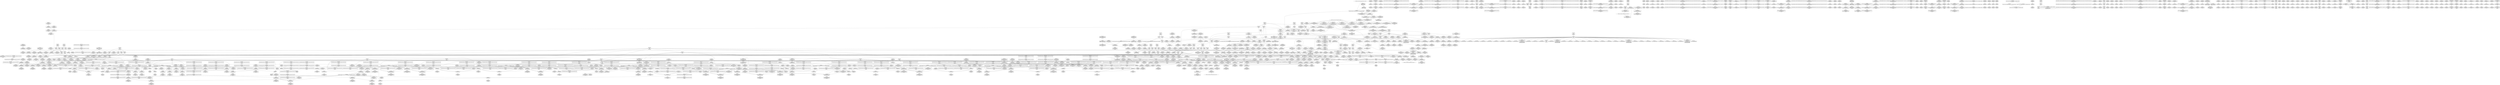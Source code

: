 digraph {
	CE0x4851870 [shape=record,shape=Mrecord,label="{CE0x4851870|i64*_getelementptr_inbounds_(_11_x_i64_,_11_x_i64_*___llvm_gcov_ctr127,_i64_0,_i64_0)|*Constant*|*SummSink*}"]
	CE0x4824650 [shape=record,shape=Mrecord,label="{CE0x4824650|sock_has_perm:_entry|*SummSource*}"]
	CE0x4828150 [shape=record,shape=Mrecord,label="{CE0x4828150|GLOBAL:_rcu_lock_acquire|*Constant*|*SummSource*}"]
	CE0x4881aa0 [shape=record,shape=Mrecord,label="{CE0x4881aa0|i32_59|*Constant*|*SummSink*}"]
	CE0x484c600 [shape=record,shape=Mrecord,label="{CE0x484c600|cred_sid:_tmp4|*LoadInst*|security/selinux/hooks.c,196|*SummSink*}"]
	CE0x4830db0 [shape=record,shape=Mrecord,label="{CE0x4830db0|i64*_getelementptr_inbounds_(_6_x_i64_,_6_x_i64_*___llvm_gcov_ctr327,_i64_0,_i64_4)|*Constant*|*SummSource*}"]
	CE0x4958470 [shape=record,shape=Mrecord,label="{CE0x4958470|COLLAPSED:_GCMRE___llvm_gcov_ctr133_internal_global_4_x_i64_zeroinitializer:_elem_0:default:}"]
	CE0x487e650 [shape=record,shape=Mrecord,label="{CE0x487e650|sock_has_perm:_cleanup|*SummSink*}"]
	CE0x48530d0 [shape=record,shape=Mrecord,label="{CE0x48530d0|sock_has_perm:_sid5|security/selinux/hooks.c,3976}"]
	CE0x48a5920 [shape=record,shape=Mrecord,label="{CE0x48a5920|__preempt_count_sub:_tmp6|./arch/x86/include/asm/preempt.h,78}"]
	CE0x48abb50 [shape=record,shape=Mrecord,label="{CE0x48abb50|task_sid:_call7|security/selinux/hooks.c,208|*SummSink*}"]
	CE0x4901c50 [shape=record,shape=Mrecord,label="{CE0x4901c50|rcu_read_unlock:_tmp12|include/linux/rcupdate.h,933|*SummSource*}"]
	CE0x48e5dd0 [shape=record,shape=Mrecord,label="{CE0x48e5dd0|_call_void_lock_release(%struct.lockdep_map*_%map,_i32_1,_i64_ptrtoint_(i8*_blockaddress(_rcu_lock_release,_%__here)_to_i64))_#10,_!dbg_!27716|include/linux/rcupdate.h,423}"]
	CE0x48bb3c0 [shape=record,shape=Mrecord,label="{CE0x48bb3c0|task_sid:_tmp17|security/selinux/hooks.c,208|*SummSource*}"]
	CE0x48dfe10 [shape=record,shape=Mrecord,label="{CE0x48dfe10|_ret_void,_!dbg_!27717|include/linux/rcupdate.h,245|*SummSource*}"]
	CE0x48b5740 [shape=record,shape=Mrecord,label="{CE0x48b5740|8:_%struct.sock*,_:_SCME_0,4_|*MultipleSource*|security/selinux/hooks.c, 3966|security/selinux/hooks.c,3966|security/selinux/hooks.c,3966}"]
	CE0x491ed30 [shape=record,shape=Mrecord,label="{CE0x491ed30|rcu_read_unlock:_tmp18|include/linux/rcupdate.h,933|*SummSource*}"]
	CE0x497df50 [shape=record,shape=Mrecord,label="{CE0x497df50|_call_void_asm_addl_$1,_%gs:$0_,_*m,ri,*m,_dirflag_,_fpsr_,_flags_(i32*___preempt_count,_i32_%val,_i32*___preempt_count)_#3,_!dbg_!27714,_!srcloc_!27717|./arch/x86/include/asm/preempt.h,72}"]
	CE0x497bb70 [shape=record,shape=Mrecord,label="{CE0x497bb70|__preempt_count_sub:_tmp1|*SummSink*}"]
	CE0x483f4d0 [shape=record,shape=Mrecord,label="{CE0x483f4d0|sock_has_perm:_net|security/selinux/hooks.c, 3966|*SummSource*}"]
	CE0x48db850 [shape=record,shape=Mrecord,label="{CE0x48db850|task_sid:_tmp20|security/selinux/hooks.c,208}"]
	CE0x48c8920 [shape=record,shape=Mrecord,label="{CE0x48c8920|i64_7|*Constant*|*SummSource*}"]
	CE0x484b6a0 [shape=record,shape=Mrecord,label="{CE0x484b6a0|i32_1|*Constant*|*SummSink*}"]
	CE0x49041a0 [shape=record,shape=Mrecord,label="{CE0x49041a0|i8*_getelementptr_inbounds_(_25_x_i8_,_25_x_i8_*_.str45,_i32_0,_i32_0)|*Constant*}"]
	CE0x4918ff0 [shape=record,shape=Mrecord,label="{CE0x4918ff0|i64*_getelementptr_inbounds_(_4_x_i64_,_4_x_i64_*___llvm_gcov_ctr129,_i64_0,_i64_3)|*Constant*|*SummSink*}"]
	CE0x484d660 [shape=record,shape=Mrecord,label="{CE0x484d660|GLOBAL:___llvm_gcov_ctr327|Global_var:__llvm_gcov_ctr327}"]
	CE0x482e5e0 [shape=record,shape=Mrecord,label="{CE0x482e5e0|_call_void_mcount()_#3|*SummSource*}"]
	CE0x48b53c0 [shape=record,shape=Mrecord,label="{CE0x48b53c0|sock_has_perm:_sid5|security/selinux/hooks.c,3976|*SummSink*}"]
	CE0x4941df0 [shape=record,shape=Mrecord,label="{CE0x4941df0|__preempt_count_sub:_do.body|*SummSource*}"]
	CE0x4904e30 [shape=record,shape=Mrecord,label="{CE0x4904e30|i32_883|*Constant*|*SummSource*}"]
	CE0x4948200 [shape=record,shape=Mrecord,label="{CE0x4948200|__preempt_count_add:_tmp6|./arch/x86/include/asm/preempt.h,73|*SummSource*}"]
	CE0x48dea00 [shape=record,shape=Mrecord,label="{CE0x48dea00|_ret_void,_!dbg_!27717|include/linux/rcupdate.h,424|*SummSource*}"]
	CE0x49139b0 [shape=record,shape=Mrecord,label="{CE0x49139b0|i32_1|*Constant*}"]
	CE0x48cc300 [shape=record,shape=Mrecord,label="{CE0x48cc300|task_sid:_tmp6|security/selinux/hooks.c,208}"]
	CE0x491d960 [shape=record,shape=Mrecord,label="{CE0x491d960|rcu_read_unlock:_tmp20|include/linux/rcupdate.h,933|*SummSource*}"]
	CE0x4902430 [shape=record,shape=Mrecord,label="{CE0x4902430|rcu_read_lock:_tmp13|include/linux/rcupdate.h,882|*SummSink*}"]
	CE0x48c5610 [shape=record,shape=Mrecord,label="{CE0x48c5610|sock_has_perm:_tmp20|security/selinux/hooks.c,3977|*SummSource*}"]
	CE0x4963290 [shape=record,shape=Mrecord,label="{CE0x4963290|i64_ptrtoint_(i8*_blockaddress(_rcu_lock_release,_%__here)_to_i64)|*Constant*|*SummSource*}"]
	CE0x48dc5f0 [shape=record,shape=Mrecord,label="{CE0x48dc5f0|i64*_getelementptr_inbounds_(_11_x_i64_,_11_x_i64_*___llvm_gcov_ctr127,_i64_0,_i64_1)|*Constant*|*SummSink*}"]
	CE0x4827c60 [shape=record,shape=Mrecord,label="{CE0x4827c60|sock_has_perm:_sk_security|security/selinux/hooks.c,3964}"]
	CE0x48b7850 [shape=record,shape=Mrecord,label="{CE0x48b7850|8:_%struct.sock*,_:_SCME_44,45_}"]
	CE0x4827bf0 [shape=record,shape=Mrecord,label="{CE0x4827bf0|i32_0|*Constant*}"]
	CE0x48c0380 [shape=record,shape=Mrecord,label="{CE0x48c0380|rcu_read_lock:_tmp7|include/linux/rcupdate.h,882|*SummSink*}"]
	CE0x4867e50 [shape=record,shape=Mrecord,label="{CE0x4867e50|_call_void_mcount()_#3}"]
	CE0x48242e0 [shape=record,shape=Mrecord,label="{CE0x48242e0|COLLAPSED:_GCMRE___llvm_gcov_ctr366_internal_global_6_x_i64_zeroinitializer:_elem_0:default:}"]
	CE0x4841cc0 [shape=record,shape=Mrecord,label="{CE0x4841cc0|selinux_socket_setsockopt:_tmp4|security/selinux/hooks.c,4239|*SummSource*}"]
	CE0x48dff80 [shape=record,shape=Mrecord,label="{CE0x48dff80|__rcu_read_lock:_do.end}"]
	CE0x4908250 [shape=record,shape=Mrecord,label="{CE0x4908250|rcu_read_lock:_tmp20|include/linux/rcupdate.h,882|*SummSink*}"]
	CE0x48b74c0 [shape=record,shape=Mrecord,label="{CE0x48b74c0|8:_%struct.sock*,_:_SCME_41,42_}"]
	CE0x4844df0 [shape=record,shape=Mrecord,label="{CE0x4844df0|sock_has_perm:_tmp13|security/selinux/hooks.c,3972}"]
	CE0x4910650 [shape=record,shape=Mrecord,label="{CE0x4910650|i64*_getelementptr_inbounds_(_11_x_i64_,_11_x_i64_*___llvm_gcov_ctr132,_i64_0,_i64_0)|*Constant*}"]
	CE0x4910570 [shape=record,shape=Mrecord,label="{CE0x4910570|rcu_read_unlock:_do.end|*SummSink*}"]
	"CONST[source:0(mediator),value:2(dynamic)][purpose:{object}]"
	CE0x48540a0 [shape=record,shape=Mrecord,label="{CE0x48540a0|sock_has_perm:_tmp17|security/selinux/hooks.c,3976}"]
	CE0x4947060 [shape=record,shape=Mrecord,label="{CE0x4947060|i8*_undef|*Constant*|*SummSource*}"]
	CE0x48bc5f0 [shape=record,shape=Mrecord,label="{CE0x48bc5f0|i8_1|*Constant*|*SummSource*}"]
	CE0x48e7970 [shape=record,shape=Mrecord,label="{CE0x48e7970|rcu_lock_acquire:_tmp4|include/linux/rcupdate.h,418}"]
	CE0x4853850 [shape=record,shape=Mrecord,label="{CE0x4853850|i32_4|*Constant*|*SummSource*}"]
	CE0x4910740 [shape=record,shape=Mrecord,label="{CE0x4910740|i64*_getelementptr_inbounds_(_11_x_i64_,_11_x_i64_*___llvm_gcov_ctr132,_i64_0,_i64_0)|*Constant*|*SummSource*}"]
	CE0x48d4790 [shape=record,shape=Mrecord,label="{CE0x48d4790|rcu_read_unlock:_land.lhs.true|*SummSink*}"]
	CE0x4914370 [shape=record,shape=Mrecord,label="{CE0x4914370|GLOBAL:___preempt_count_add|*Constant*|*SummSource*}"]
	CE0x48c1b90 [shape=record,shape=Mrecord,label="{CE0x48c1b90|i32_(i32,_i32,_i16,_i32,_%struct.common_audit_data*)*_bitcast_(i32_(i32,_i32,_i16,_i32,_%struct.common_audit_data.495*)*_avc_has_perm_to_i32_(i32,_i32,_i16,_i32,_%struct.common_audit_data*)*)|*Constant*|*SummSink*}"]
	CE0x48c0210 [shape=record,shape=Mrecord,label="{CE0x48c0210|rcu_read_lock:_tmp7|include/linux/rcupdate.h,882|*SummSource*}"]
	CE0x48d3020 [shape=record,shape=Mrecord,label="{CE0x48d3020|cred_sid:_tmp6|security/selinux/hooks.c,197|*SummSink*}"]
	CE0x48c70a0 [shape=record,shape=Mrecord,label="{CE0x48c70a0|i32_22|*Constant*}"]
	CE0x497c870 [shape=record,shape=Mrecord,label="{CE0x497c870|__preempt_count_sub:_do.body}"]
	CE0x48f7f50 [shape=record,shape=Mrecord,label="{CE0x48f7f50|COLLAPSED:_GCMRE___llvm_gcov_ctr132_internal_global_11_x_i64_zeroinitializer:_elem_0:default:}"]
	CE0x4905b80 [shape=record,shape=Mrecord,label="{CE0x4905b80|i64*_getelementptr_inbounds_(_11_x_i64_,_11_x_i64_*___llvm_gcov_ctr127,_i64_0,_i64_9)|*Constant*|*SummSource*}"]
	CE0x491d350 [shape=record,shape=Mrecord,label="{CE0x491d350|rcu_read_unlock:_tmp19|include/linux/rcupdate.h,933}"]
	CE0x482c290 [shape=record,shape=Mrecord,label="{CE0x482c290|i64*_getelementptr_inbounds_(_2_x_i64_,_2_x_i64_*___llvm_gcov_ctr98,_i64_0,_i64_0)|*Constant*}"]
	CE0x49128a0 [shape=record,shape=Mrecord,label="{CE0x49128a0|rcu_read_unlock:_do.end|*SummSource*}"]
	CE0x485f080 [shape=record,shape=Mrecord,label="{CE0x485f080|selinux_socket_setsockopt:_tobool|security/selinux/hooks.c,4239}"]
	CE0x48ac100 [shape=record,shape=Mrecord,label="{CE0x48ac100|GLOBAL:_cred_sid|*Constant*|*SummSink*}"]
	CE0x48bfa30 [shape=record,shape=Mrecord,label="{CE0x48bfa30|sock_has_perm:_tmp5|security/selinux/hooks.c,3966|*SummSource*}"]
	CE0x487f950 [shape=record,shape=Mrecord,label="{CE0x487f950|rcu_read_lock:_if.then|*SummSink*}"]
	CE0x48f3a70 [shape=record,shape=Mrecord,label="{CE0x48f3a70|GLOBAL:_rcu_read_unlock|*Constant*}"]
	CE0x48d71a0 [shape=record,shape=Mrecord,label="{CE0x48d71a0|i64*_getelementptr_inbounds_(_2_x_i64_,_2_x_i64_*___llvm_gcov_ctr131,_i64_0,_i64_0)|*Constant*|*SummSource*}"]
	CE0x48e41f0 [shape=record,shape=Mrecord,label="{CE0x48e41f0|i64*_getelementptr_inbounds_(_4_x_i64_,_4_x_i64_*___llvm_gcov_ctr134,_i64_0,_i64_3)|*Constant*|*SummSource*}"]
	"CONST[source:1(input),value:2(dynamic)][purpose:{object}]"
	CE0x4907b00 [shape=record,shape=Mrecord,label="{CE0x4907b00|rcu_read_lock:_tmp19|include/linux/rcupdate.h,882}"]
	CE0x48d5a30 [shape=record,shape=Mrecord,label="{CE0x48d5a30|_ret_void,_!dbg_!27717|include/linux/rcupdate.h,419}"]
	CE0x48240d0 [shape=record,shape=Mrecord,label="{CE0x48240d0|selinux_socket_setsockopt:_tmp1|*SummSource*}"]
	CE0x4912270 [shape=record,shape=Mrecord,label="{CE0x4912270|__preempt_count_add:_val|Function::__preempt_count_add&Arg::val::|*SummSink*}"]
	CE0x49068d0 [shape=record,shape=Mrecord,label="{CE0x49068d0|rcu_read_lock:_tmp18|include/linux/rcupdate.h,882}"]
	CE0x487e890 [shape=record,shape=Mrecord,label="{CE0x487e890|i32_2|*Constant*|*SummSource*}"]
	CE0x49136f0 [shape=record,shape=Mrecord,label="{CE0x49136f0|rcu_read_unlock:_bb|*SummSource*}"]
	CE0x4912200 [shape=record,shape=Mrecord,label="{CE0x4912200|__preempt_count_add:_entry}"]
	CE0x48c22a0 [shape=record,shape=Mrecord,label="{CE0x48c22a0|avc_has_perm:_requested|Function::avc_has_perm&Arg::requested::|*SummSink*}"]
	CE0x48ba5f0 [shape=record,shape=Mrecord,label="{CE0x48ba5f0|task_sid:_tmp14|security/selinux/hooks.c,208|*SummSink*}"]
	CE0x48aba20 [shape=record,shape=Mrecord,label="{CE0x48aba20|task_sid:_call7|security/selinux/hooks.c,208|*SummSource*}"]
	CE0x498a9e0 [shape=record,shape=Mrecord,label="{CE0x498a9e0|i64*_getelementptr_inbounds_(_4_x_i64_,_4_x_i64_*___llvm_gcov_ctr135,_i64_0,_i64_0)|*Constant*|*SummSource*}"]
	CE0x485cd80 [shape=record,shape=Mrecord,label="{CE0x485cd80|i64_2|*Constant*}"]
	CE0x48f6550 [shape=record,shape=Mrecord,label="{CE0x48f6550|rcu_read_unlock:_tmp|*SummSink*}"]
	CE0x484a2d0 [shape=record,shape=Mrecord,label="{CE0x484a2d0|i64*_getelementptr_inbounds_(_13_x_i64_,_13_x_i64_*___llvm_gcov_ctr126,_i64_0,_i64_12)|*Constant*|*SummSource*}"]
	CE0x486be60 [shape=record,shape=Mrecord,label="{CE0x486be60|task_sid:_tmp4|*LoadInst*|security/selinux/hooks.c,208}"]
	CE0x491ba90 [shape=record,shape=Mrecord,label="{CE0x491ba90|rcu_read_unlock:_tmp16|include/linux/rcupdate.h,933|*SummSource*}"]
	CE0x4909f20 [shape=record,shape=Mrecord,label="{CE0x4909f20|rcu_read_unlock:_tmp14|include/linux/rcupdate.h,933|*SummSink*}"]
	CE0x4982280 [shape=record,shape=Mrecord,label="{CE0x4982280|__preempt_count_sub:_do.body|*SummSink*}"]
	CE0x48d4450 [shape=record,shape=Mrecord,label="{CE0x48d4450|task_sid:_tmp10|security/selinux/hooks.c,208|*SummSource*}"]
	CE0x49098a0 [shape=record,shape=Mrecord,label="{CE0x49098a0|cred_sid:_bb}"]
	CE0x48c9590 [shape=record,shape=Mrecord,label="{CE0x48c9590|task_sid:_do.body|*SummSource*}"]
	CE0x48e67d0 [shape=record,shape=Mrecord,label="{CE0x48e67d0|COLLAPSED:_GCMRE___llvm_gcov_ctr130_internal_global_4_x_i64_zeroinitializer:_elem_0:default:}"]
	CE0x48228c0 [shape=record,shape=Mrecord,label="{CE0x48228c0|selinux_socket_setsockopt:_return|*SummSink*}"]
	CE0x4962540 [shape=record,shape=Mrecord,label="{CE0x4962540|_call_void_lock_release(%struct.lockdep_map*_%map,_i32_1,_i64_ptrtoint_(i8*_blockaddress(_rcu_lock_release,_%__here)_to_i64))_#10,_!dbg_!27716|include/linux/rcupdate.h,423|*SummSink*}"]
	CE0x482de40 [shape=record,shape=Mrecord,label="{CE0x482de40|get_current:_entry}"]
	CE0x4865e70 [shape=record,shape=Mrecord,label="{CE0x4865e70|i32_2|*Constant*|*SummSink*}"]
	CE0x48dbed0 [shape=record,shape=Mrecord,label="{CE0x48dbed0|task_sid:_tmp21|security/selinux/hooks.c,208|*SummSource*}"]
	CE0x48212b0 [shape=record,shape=Mrecord,label="{CE0x48212b0|_call_void_mcount()_#3|*SummSource*}"]
	CE0x487e170 [shape=record,shape=Mrecord,label="{CE0x487e170|cred_sid:_tmp4|*LoadInst*|security/selinux/hooks.c,196}"]
	CE0x490cd40 [shape=record,shape=Mrecord,label="{CE0x490cd40|i64*_getelementptr_inbounds_(_4_x_i64_,_4_x_i64_*___llvm_gcov_ctr128,_i64_0,_i64_3)|*Constant*|*SummSource*}"]
	CE0x497f950 [shape=record,shape=Mrecord,label="{CE0x497f950|i64_1|*Constant*}"]
	CE0x4907150 [shape=record,shape=Mrecord,label="{CE0x4907150|_call_void_lockdep_rcu_suspicious(i8*_getelementptr_inbounds_(_25_x_i8_,_25_x_i8_*_.str45,_i32_0,_i32_0),_i32_883,_i8*_getelementptr_inbounds_(_42_x_i8_,_42_x_i8_*_.str46,_i32_0,_i32_0))_#10,_!dbg_!27728|include/linux/rcupdate.h,882|*SummSource*}"]
	CE0x48f9e30 [shape=record,shape=Mrecord,label="{CE0x48f9e30|rcu_read_unlock:_tmp5|include/linux/rcupdate.h,933|*SummSource*}"]
	CE0x482e990 [shape=record,shape=Mrecord,label="{CE0x482e990|selinux_socket_setsockopt:_bb|*SummSink*}"]
	CE0x490e280 [shape=record,shape=Mrecord,label="{CE0x490e280|_call_void_asm_sideeffect_,_memory_,_dirflag_,_fpsr_,_flags_()_#3,_!dbg_!27714,_!srcloc_!27715|include/linux/rcupdate.h,239|*SummSource*}"]
	CE0x48de890 [shape=record,shape=Mrecord,label="{CE0x48de890|_ret_void,_!dbg_!27717|include/linux/rcupdate.h,424}"]
	CE0x48be760 [shape=record,shape=Mrecord,label="{CE0x48be760|GLOBAL:_task_sid|*Constant*}"]
	CE0x48ea310 [shape=record,shape=Mrecord,label="{CE0x48ea310|__preempt_count_add:_tmp3}"]
	CE0x48e11f0 [shape=record,shape=Mrecord,label="{CE0x48e11f0|%struct.lockdep_map*_null|*Constant*|*SummSink*}"]
	CE0x4941f80 [shape=record,shape=Mrecord,label="{CE0x4941f80|i64*_getelementptr_inbounds_(_4_x_i64_,_4_x_i64_*___llvm_gcov_ctr135,_i64_0,_i64_1)|*Constant*}"]
	CE0x48a1440 [shape=record,shape=Mrecord,label="{CE0x48a1440|sock_has_perm:_tmp2|*LoadInst*|security/selinux/hooks.c,3964|*SummSource*}"]
	CE0x4910af0 [shape=record,shape=Mrecord,label="{CE0x4910af0|rcu_lock_acquire:_tmp1|*SummSource*}"]
	CE0x48357b0 [shape=record,shape=Mrecord,label="{CE0x48357b0|selinux_socket_setsockopt:_if.then|*SummSink*}"]
	CE0x4905690 [shape=record,shape=Mrecord,label="{CE0x4905690|i8*_getelementptr_inbounds_(_42_x_i8_,_42_x_i8_*_.str46,_i32_0,_i32_0)|*Constant*|*SummSource*}"]
	CE0x48e1480 [shape=record,shape=Mrecord,label="{CE0x48e1480|i64_ptrtoint_(i8*_blockaddress(_rcu_lock_acquire,_%__here)_to_i64)|*Constant*|*SummSource*}"]
	CE0x48fc6b0 [shape=record,shape=Mrecord,label="{CE0x48fc6b0|GLOBAL:___preempt_count_sub|*Constant*}"]
	CE0x497ef20 [shape=record,shape=Mrecord,label="{CE0x497ef20|__preempt_count_add:_do.body|*SummSink*}"]
	CE0x48438f0 [shape=record,shape=Mrecord,label="{CE0x48438f0|selinux_socket_setsockopt:_sk|security/selinux/hooks.c,4238|*SummSink*}"]
	CE0x48e0b60 [shape=record,shape=Mrecord,label="{CE0x48e0b60|i32_2|*Constant*}"]
	CE0x483f660 [shape=record,shape=Mrecord,label="{CE0x483f660|GLOBAL:_current_task|Global_var:current_task}"]
	CE0x48b6ed0 [shape=record,shape=Mrecord,label="{CE0x48b6ed0|8:_%struct.sock*,_:_SCME_36,37_}"]
	CE0x48808e0 [shape=record,shape=Mrecord,label="{CE0x48808e0|_call_void___rcu_read_lock()_#10,_!dbg_!27710|include/linux/rcupdate.h,879|*SummSource*}"]
	CE0x4852c10 [shape=record,shape=Mrecord,label="{CE0x4852c10|sock_has_perm:_sk4|security/selinux/hooks.c,3974|*SummSink*}"]
	CE0x4830c10 [shape=record,shape=Mrecord,label="{CE0x4830c10|i64*_getelementptr_inbounds_(_6_x_i64_,_6_x_i64_*___llvm_gcov_ctr327,_i64_0,_i64_4)|*Constant*|*SummSink*}"]
	CE0x48899a0 [shape=record,shape=Mrecord,label="{CE0x48899a0|rcu_read_unlock:_tmp1|*SummSource*}"]
	CE0x497fb60 [shape=record,shape=Mrecord,label="{CE0x497fb60|__preempt_count_add:_tmp|*SummSource*}"]
	CE0x48bcbf0 [shape=record,shape=Mrecord,label="{CE0x48bcbf0|_call_void_lockdep_rcu_suspicious(i8*_getelementptr_inbounds_(_25_x_i8_,_25_x_i8_*_.str3,_i32_0,_i32_0),_i32_208,_i8*_getelementptr_inbounds_(_41_x_i8_,_41_x_i8_*_.str44,_i32_0,_i32_0))_#10,_!dbg_!27732|security/selinux/hooks.c,208|*SummSink*}"]
	CE0x487fb20 [shape=record,shape=Mrecord,label="{CE0x487fb20|rcu_read_lock:_land.lhs.true2|*SummSource*}"]
	CE0x48d9f10 [shape=record,shape=Mrecord,label="{CE0x48d9f10|i64*_getelementptr_inbounds_(_13_x_i64_,_13_x_i64_*___llvm_gcov_ctr126,_i64_0,_i64_11)|*Constant*}"]
	CE0x49479a0 [shape=record,shape=Mrecord,label="{CE0x49479a0|rcu_lock_release:_bb}"]
	CE0x48c9100 [shape=record,shape=Mrecord,label="{CE0x48c9100|__rcu_read_lock:_tmp6|include/linux/rcupdate.h,240|*SummSource*}"]
	CE0x48c9520 [shape=record,shape=Mrecord,label="{CE0x48c9520|task_sid:_do.body}"]
	CE0x487c640 [shape=record,shape=Mrecord,label="{CE0x487c640|task_sid:_tmp13|security/selinux/hooks.c,208|*SummSink*}"]
	CE0x49855d0 [shape=record,shape=Mrecord,label="{CE0x49855d0|__rcu_read_unlock:_tmp6|include/linux/rcupdate.h,245|*SummSource*}"]
	CE0x48c0fb0 [shape=record,shape=Mrecord,label="{CE0x48c0fb0|0:_i8,_:_GCMR_rcu_read_lock.__warned_internal_global_i8_0,_section_.data.unlikely_,_align_1:_elem_0:default:}"]
	CE0x48b7ab0 [shape=record,shape=Mrecord,label="{CE0x48b7ab0|8:_%struct.sock*,_:_SCME_46,47_}"]
	CE0x490da80 [shape=record,shape=Mrecord,label="{CE0x490da80|__rcu_read_lock:_tmp4|include/linux/rcupdate.h,239}"]
	CE0x484b0f0 [shape=record,shape=Mrecord,label="{CE0x484b0f0|sock_has_perm:_tmp12|security/selinux/hooks.c,3970}"]
	CE0x48ec1d0 [shape=record,shape=Mrecord,label="{CE0x48ec1d0|__rcu_read_lock:_tmp1|*SummSource*}"]
	CE0x48d1020 [shape=record,shape=Mrecord,label="{CE0x48d1020|task_sid:_tmp11|security/selinux/hooks.c,208|*SummSource*}"]
	CE0x48fa240 [shape=record,shape=Mrecord,label="{CE0x48fa240|_call_void_mcount()_#3|*SummSource*}"]
	CE0x4982470 [shape=record,shape=Mrecord,label="{CE0x4982470|i64*_getelementptr_inbounds_(_4_x_i64_,_4_x_i64_*___llvm_gcov_ctr135,_i64_0,_i64_2)|*Constant*}"]
	CE0x48ff3d0 [shape=record,shape=Mrecord,label="{CE0x48ff3d0|rcu_read_lock:_tobool1|include/linux/rcupdate.h,882|*SummSource*}"]
	CE0x48cfe00 [shape=record,shape=Mrecord,label="{CE0x48cfe00|_ret_void,_!dbg_!27717|include/linux/rcupdate.h,419|*SummSink*}"]
	CE0x48b67b0 [shape=record,shape=Mrecord,label="{CE0x48b67b0|8:_%struct.sock*,_:_SCME_30,31_}"]
	CE0x48c07d0 [shape=record,shape=Mrecord,label="{CE0x48c07d0|GLOBAL:_rcu_read_lock.__warned|Global_var:rcu_read_lock.__warned|*SummSource*}"]
	CE0x48de390 [shape=record,shape=Mrecord,label="{CE0x48de390|rcu_lock_release:_map|Function::rcu_lock_release&Arg::map::}"]
	CE0x48fc0f0 [shape=record,shape=Mrecord,label="{CE0x48fc0f0|_call_void___preempt_count_add(i32_1)_#10,_!dbg_!27711|include/linux/rcupdate.h,239|*SummSource*}"]
	CE0x4865ba0 [shape=record,shape=Mrecord,label="{CE0x4865ba0|_ret_i32_%call7,_!dbg_!27749|security/selinux/hooks.c,210|*SummSource*}"]
	CE0x48e3cb0 [shape=record,shape=Mrecord,label="{CE0x48e3cb0|__preempt_count_add:_tmp4|./arch/x86/include/asm/preempt.h,72|*SummSource*}"]
	CE0x4860400 [shape=record,shape=Mrecord,label="{CE0x4860400|_ret_i32_%retval.0,_!dbg_!27740|security/selinux/hooks.c,3977|*SummSource*}"]
	CE0x48333b0 [shape=record,shape=Mrecord,label="{CE0x48333b0|sock_has_perm:_tmp17|security/selinux/hooks.c,3976|*SummSource*}"]
	CE0x498b070 [shape=record,shape=Mrecord,label="{CE0x498b070|_call_void_asm_addl_$1,_%gs:$0_,_*m,ri,*m,_dirflag_,_fpsr_,_flags_(i32*___preempt_count,_i32_%sub,_i32*___preempt_count)_#3,_!dbg_!27717,_!srcloc_!27718|./arch/x86/include/asm/preempt.h,77}"]
	CE0x48e49f0 [shape=record,shape=Mrecord,label="{CE0x48e49f0|__preempt_count_add:_tmp|*SummSink*}"]
	CE0x48402e0 [shape=record,shape=Mrecord,label="{CE0x48402e0|GLOBAL:_selinux_netlbl_socket_setsockopt|*Constant*|*SummSource*}"]
	CE0x4913ac0 [shape=record,shape=Mrecord,label="{CE0x4913ac0|_ret_void,_!dbg_!27719|./arch/x86/include/asm/preempt.h,73}"]
	CE0x48d6460 [shape=record,shape=Mrecord,label="{CE0x48d6460|task_sid:_do.body5|*SummSource*}"]
	CE0x485dfe0 [shape=record,shape=Mrecord,label="{CE0x485dfe0|selinux_socket_setsockopt:_call1|security/selinux/hooks.c,4238|*SummSource*}"]
	CE0x48d1d50 [shape=record,shape=Mrecord,label="{CE0x48d1d50|i64*_getelementptr_inbounds_(_2_x_i64_,_2_x_i64_*___llvm_gcov_ctr131,_i64_0,_i64_1)|*Constant*|*SummSink*}"]
	CE0x4835140 [shape=record,shape=Mrecord,label="{CE0x4835140|i32_0|*Constant*|*SummSink*}"]
	CE0x48f31a0 [shape=record,shape=Mrecord,label="{CE0x48f31a0|__preempt_count_sub:_val|Function::__preempt_count_sub&Arg::val::|*SummSink*}"]
	CE0x4889bd0 [shape=record,shape=Mrecord,label="{CE0x4889bd0|rcu_read_unlock:_tmp1|*SummSink*}"]
	CE0x48f9950 [shape=record,shape=Mrecord,label="{CE0x48f9950|rcu_read_lock:_tmp4|include/linux/rcupdate.h,882}"]
	CE0x48e9a30 [shape=record,shape=Mrecord,label="{CE0x48e9a30|__preempt_count_sub:_tmp7|./arch/x86/include/asm/preempt.h,78|*SummSink*}"]
	CE0x49486f0 [shape=record,shape=Mrecord,label="{CE0x49486f0|rcu_lock_acquire:_bb|*SummSource*}"]
	CE0x48bc490 [shape=record,shape=Mrecord,label="{CE0x48bc490|i8_1|*Constant*}"]
	CE0x48d7940 [shape=record,shape=Mrecord,label="{CE0x48d7940|GLOBAL:_rcu_lock_map|Global_var:rcu_lock_map|*SummSink*}"]
	CE0x482f390 [shape=record,shape=Mrecord,label="{CE0x482f390|get_current:_tmp4|./arch/x86/include/asm/current.h,14}"]
	CE0x4822630 [shape=record,shape=Mrecord,label="{CE0x4822630|GLOBAL:_get_current|*Constant*|*SummSink*}"]
	CE0x48e0cc0 [shape=record,shape=Mrecord,label="{CE0x48e0cc0|%struct.lockdep_map*_null|*Constant*}"]
	CE0x49471b0 [shape=record,shape=Mrecord,label="{CE0x49471b0|i8*_undef|*Constant*|*SummSink*}"]
	CE0x48bf900 [shape=record,shape=Mrecord,label="{CE0x48bf900|sock_has_perm:_tmp5|security/selinux/hooks.c,3966}"]
	CE0x482e4b0 [shape=record,shape=Mrecord,label="{CE0x482e4b0|_call_void_mcount()_#3}"]
	CE0x4882050 [shape=record,shape=Mrecord,label="{CE0x4882050|i64*_getelementptr_inbounds_(_6_x_i64_,_6_x_i64_*___llvm_gcov_ctr327,_i64_0,_i64_0)|*Constant*|*SummSink*}"]
	CE0x4903740 [shape=record,shape=Mrecord,label="{CE0x4903740|rcu_read_lock:_tmp16|include/linux/rcupdate.h,882|*SummSource*}"]
	CE0x48c4fd0 [shape=record,shape=Mrecord,label="{CE0x48c4fd0|sock_has_perm:_tmp19|security/selinux/hooks.c,3977}"]
	CE0x48c9dd0 [shape=record,shape=Mrecord,label="{CE0x48c9dd0|task_sid:_tmp5|security/selinux/hooks.c,208|*SummSink*}"]
	CE0x48d15c0 [shape=record,shape=Mrecord,label="{CE0x48d15c0|_call_void___rcu_read_lock()_#10,_!dbg_!27710|include/linux/rcupdate.h,879|*SummSink*}"]
	CE0x48b65b0 [shape=record,shape=Mrecord,label="{CE0x48b65b0|8:_%struct.sock*,_:_SCME_28,29_}"]
	CE0x491c240 [shape=record,shape=Mrecord,label="{CE0x491c240|i64*_getelementptr_inbounds_(_11_x_i64_,_11_x_i64_*___llvm_gcov_ctr132,_i64_0,_i64_8)|*Constant*|*SummSink*}"]
	CE0x48c7610 [shape=record,shape=Mrecord,label="{CE0x48c7610|task_sid:_tmp3}"]
	CE0x488ac60 [shape=record,shape=Mrecord,label="{CE0x488ac60|_call_void_rcu_read_lock()_#10,_!dbg_!27712|security/selinux/hooks.c,207|*SummSource*}"]
	CE0x48c4940 [shape=record,shape=Mrecord,label="{CE0x48c4940|sock_has_perm:_tmp18|security/selinux/hooks.c,3977}"]
	CE0x48406d0 [shape=record,shape=Mrecord,label="{CE0x48406d0|selinux_socket_setsockopt:_call2|security/selinux/hooks.c,4242|*SummSource*}"]
	CE0x4865d40 [shape=record,shape=Mrecord,label="{CE0x4865d40|sock_has_perm:_sid|security/selinux/hooks.c,3969|*SummSink*}"]
	CE0x4835680 [shape=record,shape=Mrecord,label="{CE0x4835680|selinux_socket_setsockopt:_call2|security/selinux/hooks.c,4242}"]
	CE0x48c7450 [shape=record,shape=Mrecord,label="{CE0x48c7450|GLOBAL:_rcu_read_lock|*Constant*}"]
	CE0x48431c0 [shape=record,shape=Mrecord,label="{CE0x48431c0|selinux_socket_setsockopt:_tmp12|security/selinux/hooks.c,4243}"]
	CE0x485e050 [shape=record,shape=Mrecord,label="{CE0x485e050|selinux_socket_setsockopt:_call1|security/selinux/hooks.c,4238}"]
	CE0x486d980 [shape=record,shape=Mrecord,label="{CE0x486d980|GLOBAL:_rcu_lock_map|Global_var:rcu_lock_map}"]
	CE0x484e130 [shape=record,shape=Mrecord,label="{CE0x484e130|sock_has_perm:_tmp9|security/selinux/hooks.c,3969}"]
	CE0x482fda0 [shape=record,shape=Mrecord,label="{CE0x482fda0|i64*_getelementptr_inbounds_(_2_x_i64_,_2_x_i64_*___llvm_gcov_ctr98,_i64_0,_i64_1)|*Constant*}"]
	CE0x48c2c90 [shape=record,shape=Mrecord,label="{CE0x48c2c90|avc_has_perm:_tclass|Function::avc_has_perm&Arg::tclass::}"]
	CE0x48d35a0 [shape=record,shape=Mrecord,label="{CE0x48d35a0|i64*_getelementptr_inbounds_(_11_x_i64_,_11_x_i64_*___llvm_gcov_ctr127,_i64_0,_i64_1)|*Constant*}"]
	CE0x48c6930 [shape=record,shape=Mrecord,label="{CE0x48c6930|rcu_read_lock:_tmp2|*SummSource*}"]
	CE0x486dc60 [shape=record,shape=Mrecord,label="{CE0x486dc60|i64*_getelementptr_inbounds_(_13_x_i64_,_13_x_i64_*___llvm_gcov_ctr126,_i64_0,_i64_8)|*Constant*|*SummSink*}"]
	CE0x4918920 [shape=record,shape=Mrecord,label="{CE0x4918920|GLOBAL:_rcu_read_unlock.__warned|Global_var:rcu_read_unlock.__warned}"]
	CE0x481d220 [shape=record,shape=Mrecord,label="{CE0x481d220|i32_0|*Constant*|*SummSource*}"]
	CE0x48c4a20 [shape=record,shape=Mrecord,label="{CE0x48c4a20|sock_has_perm:_tmp18|security/selinux/hooks.c,3977|*SummSink*}"]
	CE0x48db9a0 [shape=record,shape=Mrecord,label="{CE0x48db9a0|task_sid:_tmp20|security/selinux/hooks.c,208|*SummSource*}"]
	CE0x48ac1d0 [shape=record,shape=Mrecord,label="{CE0x48ac1d0|cred_sid:_entry}"]
	CE0x48a42c0 [shape=record,shape=Mrecord,label="{CE0x48a42c0|__preempt_count_sub:_tmp2|*SummSink*}"]
	CE0x482f8b0 [shape=record,shape=Mrecord,label="{CE0x482f8b0|_ret_%struct.task_struct*_%tmp4,_!dbg_!27714|./arch/x86/include/asm/current.h,14|*SummSink*}"]
	CE0x4912580 [shape=record,shape=Mrecord,label="{CE0x4912580|__preempt_count_add:_entry|*SummSink*}"]
	CE0x4903610 [shape=record,shape=Mrecord,label="{CE0x4903610|rcu_read_lock:_tmp16|include/linux/rcupdate.h,882}"]
	CE0x4941030 [shape=record,shape=Mrecord,label="{CE0x4941030|__rcu_read_lock:_tmp3|*SummSink*}"]
	CE0x490f750 [shape=record,shape=Mrecord,label="{CE0x490f750|rcu_read_unlock:_tmp9|include/linux/rcupdate.h,933|*SummSource*}"]
	CE0x491e730 [shape=record,shape=Mrecord,label="{CE0x491e730|rcu_read_unlock:_tmp17|include/linux/rcupdate.h,933|*SummSource*}"]
	CE0x48f48e0 [shape=record,shape=Mrecord,label="{CE0x48f48e0|_ret_void,_!dbg_!27735|include/linux/rcupdate.h,938}"]
	CE0x48bf1b0 [shape=record,shape=Mrecord,label="{CE0x48bf1b0|sock_has_perm:_tmp3|security/selinux/hooks.c,3964|*SummSource*}"]
	CE0x4867030 [shape=record,shape=Mrecord,label="{CE0x4867030|sock_has_perm:_tmp6|security/selinux/hooks.c,3969|*SummSource*}"]
	CE0x486d240 [shape=record,shape=Mrecord,label="{CE0x486d240|task_sid:_tmp}"]
	CE0x48bc240 [shape=record,shape=Mrecord,label="{CE0x48bc240|task_sid:_tmp19|security/selinux/hooks.c,208|*SummSink*}"]
	CE0x4833f80 [shape=record,shape=Mrecord,label="{CE0x4833f80|%struct.task_struct*_(%struct.task_struct**)*_asm_movq_%gs:$_1:P_,$0_,_r,im,_dirflag_,_fpsr_,_flags_|*SummSink*}"]
	CE0x48d4c40 [shape=record,shape=Mrecord,label="{CE0x48d4c40|task_sid:_land.lhs.true|*SummSink*}"]
	CE0x48e7c30 [shape=record,shape=Mrecord,label="{CE0x48e7c30|i64*_getelementptr_inbounds_(_4_x_i64_,_4_x_i64_*___llvm_gcov_ctr133,_i64_0,_i64_2)|*Constant*}"]
	CE0x48c2030 [shape=record,shape=Mrecord,label="{CE0x48c2030|avc_has_perm:_entry|*SummSink*}"]
	CE0x490fe30 [shape=record,shape=Mrecord,label="{CE0x490fe30|rcu_read_unlock:_tobool|include/linux/rcupdate.h,933|*SummSource*}"]
	CE0x48b05c0 [shape=record,shape=Mrecord,label="{CE0x48b05c0|sock_has_perm:_u|security/selinux/hooks.c,3973|*SummSource*}"]
	CE0x487e390 [shape=record,shape=Mrecord,label="{CE0x487e390|task_sid:_do.end|*SummSink*}"]
	CE0x48acbc0 [shape=record,shape=Mrecord,label="{CE0x48acbc0|_ret_i32_%tmp6,_!dbg_!27716|security/selinux/hooks.c,197|*SummSink*}"]
	CE0x4852320 [shape=record,shape=Mrecord,label="{CE0x4852320|sock_has_perm:_net3|security/selinux/hooks.c,3974|*SummSink*}"]
	CE0x48887b0 [shape=record,shape=Mrecord,label="{CE0x48887b0|cred_sid:_security|security/selinux/hooks.c,196|*SummSink*}"]
	CE0x49004b0 [shape=record,shape=Mrecord,label="{CE0x49004b0|rcu_read_lock:_tmp11|include/linux/rcupdate.h,882}"]
	CE0x487c200 [shape=record,shape=Mrecord,label="{CE0x487c200|task_sid:_tmp12|security/selinux/hooks.c,208|*SummSink*}"]
	CE0x4918aa0 [shape=record,shape=Mrecord,label="{CE0x4918aa0|rcu_lock_release:_tmp1}"]
	CE0x486cd00 [shape=record,shape=Mrecord,label="{CE0x486cd00|task_sid:_if.then|*SummSink*}"]
	CE0x4831dd0 [shape=record,shape=Mrecord,label="{CE0x4831dd0|32:_%struct.sock*,_:_CRE_24,32_|*MultipleSource*|Function::selinux_socket_setsockopt&Arg::sock::|security/selinux/hooks.c,4238}"]
	CE0x4963000 [shape=record,shape=Mrecord,label="{CE0x4963000|i32_1|*Constant*}"]
	CE0x497dee0 [shape=record,shape=Mrecord,label="{CE0x497dee0|void_(i32*,_i32,_i32*)*_asm_addl_$1,_%gs:$0_,_*m,ri,*m,_dirflag_,_fpsr_,_flags_}"]
	CE0x4888250 [shape=record,shape=Mrecord,label="{CE0x4888250|rcu_read_lock:_entry|*SummSink*}"]
	CE0x481d010 [shape=record,shape=Mrecord,label="{CE0x481d010|selinux_socket_setsockopt:_tmp|*SummSink*}"]
	CE0x48afec0 [shape=record,shape=Mrecord,label="{CE0x48afec0|sock_has_perm:_sid5|security/selinux/hooks.c,3976|*SummSource*}"]
	CE0x4912bc0 [shape=record,shape=Mrecord,label="{CE0x4912bc0|rcu_lock_acquire:_tmp2|*SummSource*}"]
	CE0x48afc10 [shape=record,shape=Mrecord,label="{CE0x48afc10|i8_2|*Constant*|*SummSink*}"]
	CE0x48abfd0 [shape=record,shape=Mrecord,label="{CE0x48abfd0|GLOBAL:_cred_sid|*Constant*|*SummSource*}"]
	CE0x48470c0 [shape=record,shape=Mrecord,label="{CE0x48470c0|selinux_socket_setsockopt:_tmp8|security/selinux/hooks.c,4240|*SummSource*}"]
	CE0x4982a20 [shape=record,shape=Mrecord,label="{CE0x4982a20|__preempt_count_add:_tmp5|./arch/x86/include/asm/preempt.h,72|*SummSource*}"]
	CE0x482ebe0 [shape=record,shape=Mrecord,label="{CE0x482ebe0|sock_has_perm:_sk|Function::sock_has_perm&Arg::sk::}"]
	CE0x481c500 [shape=record,shape=Mrecord,label="{CE0x481c500|selinux_socket_setsockopt:_if.then}"]
	CE0x488b070 [shape=record,shape=Mrecord,label="{CE0x488b070|sock_has_perm:_tmp1|*SummSink*}"]
	CE0x4866c30 [shape=record,shape=Mrecord,label="{CE0x4866c30|16:_i32,_24:_i16,_:_CRE_24,26_|*MultipleSource*|*LoadInst*|security/selinux/hooks.c,3964|security/selinux/hooks.c,3964|security/selinux/hooks.c,3969}"]
	CE0x491f180 [shape=record,shape=Mrecord,label="{CE0x491f180|_call_void_lockdep_rcu_suspicious(i8*_getelementptr_inbounds_(_25_x_i8_,_25_x_i8_*_.str45,_i32_0,_i32_0),_i32_934,_i8*_getelementptr_inbounds_(_44_x_i8_,_44_x_i8_*_.str47,_i32_0,_i32_0))_#10,_!dbg_!27726|include/linux/rcupdate.h,933|*SummSource*}"]
	CE0x4918dd0 [shape=record,shape=Mrecord,label="{CE0x4918dd0|rcu_read_unlock:_land.lhs.true2|*SummSource*}"]
	CE0x4833520 [shape=record,shape=Mrecord,label="{CE0x4833520|sock_has_perm:_tmp17|security/selinux/hooks.c,3976|*SummSink*}"]
	CE0x48d4170 [shape=record,shape=Mrecord,label="{CE0x48d4170|i64_5|*Constant*|*SummSource*}"]
	CE0x487e820 [shape=record,shape=Mrecord,label="{CE0x487e820|sock_has_perm:_if.end|*SummSource*}"]
	CE0x4846540 [shape=record,shape=Mrecord,label="{CE0x4846540|i64*_getelementptr_inbounds_(_6_x_i64_,_6_x_i64_*___llvm_gcov_ctr366,_i64_0,_i64_3)|*Constant*|*SummSource*}"]
	CE0x48d7850 [shape=record,shape=Mrecord,label="{CE0x48d7850|GLOBAL:_rcu_lock_map|Global_var:rcu_lock_map|*SummSource*}"]
	CE0x48237e0 [shape=record,shape=Mrecord,label="{CE0x48237e0|selinux_socket_setsockopt:_return}"]
	CE0x489fd90 [shape=record,shape=Mrecord,label="{CE0x489fd90|1216:_i8*,_:_CRE_1216,1224_|*MultipleSource*|Function::sock_has_perm&Arg::sk::|security/selinux/hooks.c,3964|*LoadInst*|security/selinux/hooks.c,4238}"]
	CE0x490a8e0 [shape=record,shape=Mrecord,label="{CE0x490a8e0|i64*_getelementptr_inbounds_(_4_x_i64_,_4_x_i64_*___llvm_gcov_ctr129,_i64_0,_i64_3)|*Constant*}"]
	CE0x48b88f0 [shape=record,shape=Mrecord,label="{CE0x48b88f0|i32_8|*Constant*|*SummSink*}"]
	CE0x48d4e30 [shape=record,shape=Mrecord,label="{CE0x48d4e30|task_sid:_do.end6|*SummSource*}"]
	CE0x486d170 [shape=record,shape=Mrecord,label="{CE0x486d170|cred_sid:_sid|security/selinux/hooks.c,197}"]
	CE0x4914010 [shape=record,shape=Mrecord,label="{CE0x4914010|GLOBAL:___llvm_gcov_ctr132|Global_var:__llvm_gcov_ctr132|*SummSource*}"]
	CE0x48cd6e0 [shape=record,shape=Mrecord,label="{CE0x48cd6e0|rcu_lock_acquire:_tmp3}"]
	CE0x48d4f40 [shape=record,shape=Mrecord,label="{CE0x48d4f40|task_sid:_do.end6|*SummSink*}"]
	CE0x4942c40 [shape=record,shape=Mrecord,label="{CE0x4942c40|_call_void_mcount()_#3}"]
	CE0x65ef9e0 [shape=record,shape=Mrecord,label="{CE0x65ef9e0|selinux_socket_setsockopt:_tmp2|*LoadInst*|security/selinux/hooks.c,4238|*SummSource*}"]
	CE0x48bc000 [shape=record,shape=Mrecord,label="{CE0x48bc000|task_sid:_tmp19|security/selinux/hooks.c,208}"]
	CE0x48f8880 [shape=record,shape=Mrecord,label="{CE0x48f8880|rcu_read_unlock:_tmp5|include/linux/rcupdate.h,933}"]
	CE0x48dfff0 [shape=record,shape=Mrecord,label="{CE0x48dfff0|__rcu_read_lock:_do.end|*SummSource*}"]
	CE0x495a130 [shape=record,shape=Mrecord,label="{CE0x495a130|rcu_lock_release:_tmp7}"]
	CE0x48451e0 [shape=record,shape=Mrecord,label="{CE0x48451e0|sock_has_perm:_tmp14|security/selinux/hooks.c,3972|*SummSink*}"]
	CE0x490b4a0 [shape=record,shape=Mrecord,label="{CE0x490b4a0|rcu_read_unlock:_tmp14|include/linux/rcupdate.h,933}"]
	CE0x4958ed0 [shape=record,shape=Mrecord,label="{CE0x4958ed0|__rcu_read_lock:_tmp2}"]
	CE0x48c6c90 [shape=record,shape=Mrecord,label="{CE0x48c6c90|i64_2|*Constant*}"]
	CE0x4880140 [shape=record,shape=Mrecord,label="{CE0x4880140|i32_22|*Constant*|*SummSink*}"]
	CE0x48f6350 [shape=record,shape=Mrecord,label="{CE0x48f6350|GLOBAL:_rcu_lock_acquire|*Constant*}"]
	CE0x49117b0 [shape=record,shape=Mrecord,label="{CE0x49117b0|rcu_read_unlock:_tmp8|include/linux/rcupdate.h,933}"]
	CE0x49579d0 [shape=record,shape=Mrecord,label="{CE0x49579d0|__rcu_read_lock:_bb|*SummSink*}"]
	CE0x487c3b0 [shape=record,shape=Mrecord,label="{CE0x487c3b0|task_sid:_tmp13|security/selinux/hooks.c,208}"]
	CE0x484ff60 [shape=record,shape=Mrecord,label="{CE0x484ff60|sock_has_perm:_tmp14|security/selinux/hooks.c,3972}"]
	CE0x4917df0 [shape=record,shape=Mrecord,label="{CE0x4917df0|rcu_read_unlock:_if.then}"]
	CE0x4902360 [shape=record,shape=Mrecord,label="{CE0x4902360|rcu_read_lock:_tmp13|include/linux/rcupdate.h,882|*SummSource*}"]
	CE0x48dcb10 [shape=record,shape=Mrecord,label="{CE0x48dcb10|rcu_read_unlock:_tmp22|include/linux/rcupdate.h,935|*SummSink*}"]
	CE0x49206f0 [shape=record,shape=Mrecord,label="{CE0x49206f0|_call_void_lock_acquire(%struct.lockdep_map*_%map,_i32_0,_i32_0,_i32_2,_i32_0,_%struct.lockdep_map*_null,_i64_ptrtoint_(i8*_blockaddress(_rcu_lock_acquire,_%__here)_to_i64))_#10,_!dbg_!27716|include/linux/rcupdate.h,418}"]
	CE0x48e6ee0 [shape=record,shape=Mrecord,label="{CE0x48e6ee0|i64*_getelementptr_inbounds_(_4_x_i64_,_4_x_i64_*___llvm_gcov_ctr130,_i64_0,_i64_3)|*Constant*}"]
	CE0x497c350 [shape=record,shape=Mrecord,label="{CE0x497c350|void_(i32*,_i32,_i32*)*_asm_addl_$1,_%gs:$0_,_*m,ri,*m,_dirflag_,_fpsr_,_flags_}"]
	CE0x48f3c90 [shape=record,shape=Mrecord,label="{CE0x48f3c90|_call_void_rcu_read_unlock()_#10,_!dbg_!27748|security/selinux/hooks.c,209|*SummSource*}"]
	CE0x481f850 [shape=record,shape=Mrecord,label="{CE0x481f850|selinux_socket_setsockopt:_sock|Function::selinux_socket_setsockopt&Arg::sock::|*SummSink*}"]
	CE0x48c8bf0 [shape=record,shape=Mrecord,label="{CE0x48c8bf0|__rcu_read_lock:_entry|*SummSource*}"]
	CE0x484fa90 [shape=record,shape=Mrecord,label="{CE0x484fa90|sock_has_perm:_tmp11|security/selinux/hooks.c,3970}"]
	CE0x4962df0 [shape=record,shape=Mrecord,label="{CE0x4962df0|GLOBAL:_lock_release|*Constant*|*SummSink*}"]
	CE0x48d19c0 [shape=record,shape=Mrecord,label="{CE0x48d19c0|_call_void_mcount()_#3}"]
	CE0x498b2d0 [shape=record,shape=Mrecord,label="{CE0x498b2d0|__preempt_count_add:_tmp1|*SummSource*}"]
	CE0x482fcd0 [shape=record,shape=Mrecord,label="{CE0x482fcd0|i64_1|*Constant*}"]
	CE0x486cbf0 [shape=record,shape=Mrecord,label="{CE0x486cbf0|task_sid:_if.then|*SummSource*}"]
	CE0x48baba0 [shape=record,shape=Mrecord,label="{CE0x48baba0|task_sid:_tmp15|security/selinux/hooks.c,208|*SummSink*}"]
	CE0x48ba300 [shape=record,shape=Mrecord,label="{CE0x48ba300|i64_6|*Constant*|*SummSink*}"]
	CE0x48505e0 [shape=record,shape=Mrecord,label="{CE0x48505e0|sock_has_perm:_type|security/selinux/hooks.c,3972|*SummSource*}"]
	CE0x49189c0 [shape=record,shape=Mrecord,label="{CE0x49189c0|rcu_lock_release:_tmp1|*SummSource*}"]
	CE0x490dc30 [shape=record,shape=Mrecord,label="{CE0x490dc30|rcu_read_unlock:_tmp4|include/linux/rcupdate.h,933|*SummSource*}"]
	CE0x48f9af0 [shape=record,shape=Mrecord,label="{CE0x48f9af0|rcu_read_lock:_tmp4|include/linux/rcupdate.h,882|*SummSource*}"]
	CE0x482a910 [shape=record,shape=Mrecord,label="{CE0x482a910|i64_2|*Constant*|*SummSink*}"]
	CE0x48afd50 [shape=record,shape=Mrecord,label="{CE0x48afd50|sock_has_perm:_u|security/selinux/hooks.c,3973}"]
	CE0x48c6560 [shape=record,shape=Mrecord,label="{CE0x48c6560|GLOBAL:_rcu_read_lock|*Constant*|*SummSource*}"]
	CE0x48d3e80 [shape=record,shape=Mrecord,label="{CE0x48d3e80|rcu_read_unlock:_tmp3|*SummSource*}"]
	CE0x482fa10 [shape=record,shape=Mrecord,label="{CE0x482fa10|get_current:_tmp2}"]
	CE0x4918410 [shape=record,shape=Mrecord,label="{CE0x4918410|rcu_lock_release:_tmp|*SummSink*}"]
	CE0x48c3170 [shape=record,shape=Mrecord,label="{CE0x48c3170|_ret_i32_%retval.0,_!dbg_!27728|security/selinux/avc.c,775}"]
	CE0x48a8410 [shape=record,shape=Mrecord,label="{CE0x48a8410|__preempt_count_add:_do.end|*SummSink*}"]
	CE0x48fc4e0 [shape=record,shape=Mrecord,label="{CE0x48fc4e0|_call_void___preempt_count_sub(i32_1)_#10,_!dbg_!27715|include/linux/rcupdate.h,244|*SummSink*}"]
	CE0x48dcfb0 [shape=record,shape=Mrecord,label="{CE0x48dcfb0|rcu_read_unlock:_tmp22|include/linux/rcupdate.h,935}"]
	CE0x48cfb10 [shape=record,shape=Mrecord,label="{CE0x48cfb10|rcu_read_unlock:_tmp6|include/linux/rcupdate.h,933|*SummSink*}"]
	CE0x49033d0 [shape=record,shape=Mrecord,label="{CE0x49033d0|rcu_read_lock:_tmp15|include/linux/rcupdate.h,882|*SummSink*}"]
	CE0x48e6440 [shape=record,shape=Mrecord,label="{CE0x48e6440|_call_void___preempt_count_sub(i32_1)_#10,_!dbg_!27715|include/linux/rcupdate.h,244|*SummSource*}"]
	CE0x48ac630 [shape=record,shape=Mrecord,label="{CE0x48ac630|cred_sid:_cred|Function::cred_sid&Arg::cred::|*SummSource*}"]
	CE0x484ef10 [shape=record,shape=Mrecord,label="{CE0x484ef10|sock_has_perm:_tmp10|security/selinux/hooks.c,3969|*SummSource*}"]
	CE0x48e98c0 [shape=record,shape=Mrecord,label="{CE0x48e98c0|_call_void_mcount()_#3|*SummSink*}"]
	CE0x48c8190 [shape=record,shape=Mrecord,label="{CE0x48c8190|rcu_read_lock:_tmp}"]
	CE0x48ec5c0 [shape=record,shape=Mrecord,label="{CE0x48ec5c0|_call_void_mcount()_#3|*SummSink*}"]
	CE0x48b8f50 [shape=record,shape=Mrecord,label="{CE0x48b8f50|sock_has_perm:_call|security/selinux/hooks.c,3967}"]
	CE0x48a8250 [shape=record,shape=Mrecord,label="{CE0x48a8250|__preempt_count_sub:_tmp5|./arch/x86/include/asm/preempt.h,77|*SummSource*}"]
	CE0x4826350 [shape=record,shape=Mrecord,label="{CE0x4826350|get_current:_tmp4|./arch/x86/include/asm/current.h,14|*SummSource*}"]
	CE0x4843370 [shape=record,shape=Mrecord,label="{CE0x4843370|32:_%struct.sock*,_:_CRE_0,4_|*MultipleSource*|Function::selinux_socket_setsockopt&Arg::sock::|security/selinux/hooks.c,4238}"]
	CE0x48aca90 [shape=record,shape=Mrecord,label="{CE0x48aca90|_ret_i32_%tmp6,_!dbg_!27716|security/selinux/hooks.c,197|*SummSource*}"]
	CE0x48d5f30 [shape=record,shape=Mrecord,label="{CE0x48d5f30|task_sid:_tobool1|security/selinux/hooks.c,208|*SummSource*}"]
	CE0x4918e60 [shape=record,shape=Mrecord,label="{CE0x4918e60|rcu_read_unlock:_land.lhs.true2|*SummSink*}"]
	CE0x4943ae0 [shape=record,shape=Mrecord,label="{CE0x4943ae0|GLOBAL:___preempt_count|Global_var:__preempt_count}"]
	CE0x48f0a70 [shape=record,shape=Mrecord,label="{CE0x48f0a70|__rcu_read_unlock:_tmp3}"]
	CE0x49620d0 [shape=record,shape=Mrecord,label="{CE0x49620d0|rcu_lock_release:_tmp5|include/linux/rcupdate.h,423|*SummSource*}"]
	CE0x48d02c0 [shape=record,shape=Mrecord,label="{CE0x48d02c0|i64_4|*Constant*|*SummSource*}"]
	CE0x482df00 [shape=record,shape=Mrecord,label="{CE0x482df00|selinux_socket_setsockopt:_tmp7|security/selinux/hooks.c,4240|*SummSink*}"]
	CE0x4888e30 [shape=record,shape=Mrecord,label="{CE0x4888e30|sock_has_perm:_tmp|*SummSink*}"]
	CE0x4842bf0 [shape=record,shape=Mrecord,label="{CE0x4842bf0|i64*_getelementptr_inbounds_(_6_x_i64_,_6_x_i64_*___llvm_gcov_ctr366,_i64_0,_i64_5)|*Constant*|*SummSource*}"]
	CE0x4852aa0 [shape=record,shape=Mrecord,label="{CE0x4852aa0|sock_has_perm:_sk4|security/selinux/hooks.c,3974|*SummSource*}"]
	CE0x4881df0 [shape=record,shape=Mrecord,label="{CE0x4881df0|sock_has_perm:_tmp|*SummSource*}"]
	CE0x48e0a30 [shape=record,shape=Mrecord,label="{CE0x48e0a30|i32_0|*Constant*}"]
	CE0x48d3f90 [shape=record,shape=Mrecord,label="{CE0x48d3f90|rcu_read_unlock:_tmp3|*SummSink*}"]
	CE0x48df3d0 [shape=record,shape=Mrecord,label="{CE0x48df3d0|__rcu_read_unlock:_entry}"]
	CE0x48b7000 [shape=record,shape=Mrecord,label="{CE0x48b7000|8:_%struct.sock*,_:_SCME_37,38_}"]
	CE0x486ae50 [shape=record,shape=Mrecord,label="{CE0x486ae50|i64_1|*Constant*}"]
	CE0x49584e0 [shape=record,shape=Mrecord,label="{CE0x49584e0|rcu_lock_release:_tmp|*SummSource*}"]
	CE0x48e9d80 [shape=record,shape=Mrecord,label="{CE0x48e9d80|__preempt_count_sub:_tmp7|./arch/x86/include/asm/preempt.h,78}"]
	CE0x484d950 [shape=record,shape=Mrecord,label="{CE0x484d950|GLOBAL:___llvm_gcov_ctr327|Global_var:__llvm_gcov_ctr327|*SummSink*}"]
	CE0x48cd1f0 [shape=record,shape=Mrecord,label="{CE0x48cd1f0|task_sid:_tmp6|security/selinux/hooks.c,208|*SummSource*}"]
	CE0x48de0b0 [shape=record,shape=Mrecord,label="{CE0x48de0b0|_ret_void,_!dbg_!27717|include/linux/rcupdate.h,424|*SummSink*}"]
	CE0x487fec0 [shape=record,shape=Mrecord,label="{CE0x487fec0|_call_void_mcount()_#3|*SummSource*}"]
	CE0x48bfe60 [shape=record,shape=Mrecord,label="{CE0x48bfe60|i8_0|*Constant*|*SummSource*}"]
	CE0x48f7ee0 [shape=record,shape=Mrecord,label="{CE0x48f7ee0|rcu_read_unlock:_tmp}"]
	CE0x4852640 [shape=record,shape=Mrecord,label="{CE0x4852640|sock_has_perm:_tmp15|security/selinux/hooks.c,3974|*SummSource*}"]
	CE0x4846380 [shape=record,shape=Mrecord,label="{CE0x4846380|i64*_getelementptr_inbounds_(_6_x_i64_,_6_x_i64_*___llvm_gcov_ctr366,_i64_0,_i64_3)|*Constant*|*SummSink*}"]
	"CONST[source:2(external),value:2(dynamic)][purpose:{subject}]"
	CE0x48c8dc0 [shape=record,shape=Mrecord,label="{CE0x48c8dc0|__rcu_read_lock:_entry|*SummSink*}"]
	CE0x49038b0 [shape=record,shape=Mrecord,label="{CE0x49038b0|rcu_read_lock:_tmp16|include/linux/rcupdate.h,882|*SummSink*}"]
	CE0x49825e0 [shape=record,shape=Mrecord,label="{CE0x49825e0|__preempt_count_sub:_tmp3|*SummSource*}"]
	CE0x4888620 [shape=record,shape=Mrecord,label="{CE0x4888620|cred_sid:_security|security/selinux/hooks.c,196}"]
	CE0x48820c0 [shape=record,shape=Mrecord,label="{CE0x48820c0|GLOBAL:_rcu_read_lock|*Constant*|*SummSink*}"]
	CE0x4958030 [shape=record,shape=Mrecord,label="{CE0x4958030|_call_void_mcount()_#3|*SummSource*}"]
	CE0x4908b10 [shape=record,shape=Mrecord,label="{CE0x4908b10|i64*_getelementptr_inbounds_(_11_x_i64_,_11_x_i64_*___llvm_gcov_ctr127,_i64_0,_i64_10)|*Constant*|*SummSource*}"]
	CE0x4955280 [shape=record,shape=Mrecord,label="{CE0x4955280|__rcu_read_lock:_bb|*SummSource*}"]
	CE0x48cb810 [shape=record,shape=Mrecord,label="{CE0x48cb810|_call_void_mcount()_#3|*SummSink*}"]
	CE0x4960450 [shape=record,shape=Mrecord,label="{CE0x4960450|i64*_getelementptr_inbounds_(_4_x_i64_,_4_x_i64_*___llvm_gcov_ctr135,_i64_0,_i64_2)|*Constant*|*SummSource*}"]
	CE0x48ce630 [shape=record,shape=Mrecord,label="{CE0x48ce630|i64*_getelementptr_inbounds_(_11_x_i64_,_11_x_i64_*___llvm_gcov_ctr127,_i64_0,_i64_0)|*Constant*}"]
	CE0x4998950 [shape=record,shape=Mrecord,label="{CE0x4998950|i64*_getelementptr_inbounds_(_4_x_i64_,_4_x_i64_*___llvm_gcov_ctr135,_i64_0,_i64_0)|*Constant*}"]
	CE0x4956ee0 [shape=record,shape=Mrecord,label="{CE0x4956ee0|__preempt_count_add:_tmp2|*SummSource*}"]
	CE0x4906eb0 [shape=record,shape=Mrecord,label="{CE0x4906eb0|i8_1|*Constant*}"]
	CE0x48b6380 [shape=record,shape=Mrecord,label="{CE0x48b6380|8:_%struct.sock*,_:_SCME_26,27_}"]
	CE0x4956e70 [shape=record,shape=Mrecord,label="{CE0x4956e70|__preempt_count_add:_tmp2}"]
	CE0x487c850 [shape=record,shape=Mrecord,label="{CE0x487c850|rcu_read_lock:_do.end|*SummSource*}"]
	CE0x4902d70 [shape=record,shape=Mrecord,label="{CE0x4902d70|rcu_read_unlock:_tmp7|include/linux/rcupdate.h,933}"]
	CE0x4910400 [shape=record,shape=Mrecord,label="{CE0x4910400|rcu_lock_acquire:___here|*SummSink*}"]
	CE0x4888ec0 [shape=record,shape=Mrecord,label="{CE0x4888ec0|i32_59|*Constant*}"]
	CE0x4912f10 [shape=record,shape=Mrecord,label="{CE0x4912f10|rcu_read_unlock:_tobool|include/linux/rcupdate.h,933}"]
	CE0x4827880 [shape=record,shape=Mrecord,label="{CE0x4827880|sock_has_perm:_net|security/selinux/hooks.c, 3966|*SummSink*}"]
	CE0x49852b0 [shape=record,shape=Mrecord,label="{CE0x49852b0|i64*_getelementptr_inbounds_(_4_x_i64_,_4_x_i64_*___llvm_gcov_ctr134,_i64_0,_i64_3)|*Constant*|*SummSink*}"]
	CE0x490a760 [shape=record,shape=Mrecord,label="{CE0x490a760|GLOBAL:___preempt_count|Global_var:__preempt_count|*SummSink*}"]
	CE0x48a1650 [shape=record,shape=Mrecord,label="{CE0x48a1650|sock_has_perm:_tmp2|*LoadInst*|security/selinux/hooks.c,3964|*SummSink*}"]
	CE0x4841a20 [shape=record,shape=Mrecord,label="{CE0x4841a20|sock_has_perm:_perms|Function::sock_has_perm&Arg::perms::}"]
	CE0x49009e0 [shape=record,shape=Mrecord,label="{CE0x49009e0|rcu_read_lock:_tmp12|include/linux/rcupdate.h,882}"]
	CE0x482fac0 [shape=record,shape=Mrecord,label="{CE0x482fac0|_ret_%struct.task_struct*_%tmp4,_!dbg_!27714|./arch/x86/include/asm/current.h,14}"]
	CE0x48533b0 [shape=record,shape=Mrecord,label="{CE0x48533b0|sock_has_perm:_tmp16|security/selinux/hooks.c,3976|*SummSource*}"]
	CE0x48c8560 [shape=record,shape=Mrecord,label="{CE0x48c8560|task_sid:_tobool4|security/selinux/hooks.c,208|*SummSink*}"]
	CE0x491c640 [shape=record,shape=Mrecord,label="{CE0x491c640|i8*_getelementptr_inbounds_(_44_x_i8_,_44_x_i8_*_.str47,_i32_0,_i32_0)|*Constant*|*SummSource*}"]
	CE0x48d4350 [shape=record,shape=Mrecord,label="{CE0x48d4350|task_sid:_tmp10|security/selinux/hooks.c,208}"]
	CE0x48ba3e0 [shape=record,shape=Mrecord,label="{CE0x48ba3e0|task_sid:_tmp14|security/selinux/hooks.c,208}"]
	CE0x491e320 [shape=record,shape=Mrecord,label="{CE0x491e320|i64*_getelementptr_inbounds_(_11_x_i64_,_11_x_i64_*___llvm_gcov_ctr132,_i64_0,_i64_10)|*Constant*|*SummSource*}"]
	CE0x4907f60 [shape=record,shape=Mrecord,label="{CE0x4907f60|rcu_read_lock:_tmp20|include/linux/rcupdate.h,882}"]
	CE0x482eb70 [shape=record,shape=Mrecord,label="{CE0x482eb70|sock_has_perm:_task|Function::sock_has_perm&Arg::task::|*SummSource*}"]
	CE0x48d6c20 [shape=record,shape=Mrecord,label="{CE0x48d6c20|GLOBAL:_task_sid.__warned|Global_var:task_sid.__warned|*SummSource*}"]
	CE0x48ac5c0 [shape=record,shape=Mrecord,label="{CE0x48ac5c0|cred_sid:_cred|Function::cred_sid&Arg::cred::}"]
	CE0x48ba220 [shape=record,shape=Mrecord,label="{CE0x48ba220|i64_6|*Constant*|*SummSource*}"]
	CE0x4982e70 [shape=record,shape=Mrecord,label="{CE0x4982e70|__preempt_count_sub:_do.end|*SummSource*}"]
	CE0x49099d0 [shape=record,shape=Mrecord,label="{CE0x49099d0|cred_sid:_bb|*SummSource*}"]
	CE0x48b9070 [shape=record,shape=Mrecord,label="{CE0x48b9070|sock_has_perm:_call|security/selinux/hooks.c,3967|*SummSource*}"]
	CE0x4998430 [shape=record,shape=Mrecord,label="{CE0x4998430|__preempt_count_add:_tmp1|*SummSink*}"]
	CE0x491bfa0 [shape=record,shape=Mrecord,label="{CE0x491bfa0|i64*_getelementptr_inbounds_(_11_x_i64_,_11_x_i64_*___llvm_gcov_ctr132,_i64_0,_i64_8)|*Constant*|*SummSource*}"]
	CE0x48e6000 [shape=record,shape=Mrecord,label="{CE0x48e6000|void_(i32*,_i32,_i32*)*_asm_addl_$1,_%gs:$0_,_*m,ri,*m,_dirflag_,_fpsr_,_flags_|*SummSource*}"]
	CE0x4947c60 [shape=record,shape=Mrecord,label="{CE0x4947c60|i64*_getelementptr_inbounds_(_4_x_i64_,_4_x_i64_*___llvm_gcov_ctr134,_i64_0,_i64_2)|*Constant*|*SummSink*}"]
	CE0x49060a0 [shape=record,shape=Mrecord,label="{CE0x49060a0|COLLAPSED:_GCMRE___llvm_gcov_ctr128_internal_global_4_x_i64_zeroinitializer:_elem_0:default:}"]
	CE0x4822b80 [shape=record,shape=Mrecord,label="{CE0x4822b80|selinux_socket_setsockopt:_tmp}"]
	CE0x49000c0 [shape=record,shape=Mrecord,label="{CE0x49000c0|rcu_read_lock:_tmp10|include/linux/rcupdate.h,882|*SummSource*}"]
	CE0x48d4560 [shape=record,shape=Mrecord,label="{CE0x48d4560|task_sid:_tmp10|security/selinux/hooks.c,208|*SummSink*}"]
	CE0x4888f30 [shape=record,shape=Mrecord,label="{CE0x4888f30|sock_has_perm:_tmp1}"]
	CE0x49195e0 [shape=record,shape=Mrecord,label="{CE0x49195e0|GLOBAL:_rcu_read_unlock.__warned|Global_var:rcu_read_unlock.__warned|*SummSink*}"]
	CE0x4906a00 [shape=record,shape=Mrecord,label="{CE0x4906a00|rcu_read_lock:_tmp18|include/linux/rcupdate.h,882|*SummSource*}"]
	CE0x4833dc0 [shape=record,shape=Mrecord,label="{CE0x4833dc0|%struct.task_struct*_(%struct.task_struct**)*_asm_movq_%gs:$_1:P_,$0_,_r,im,_dirflag_,_fpsr_,_flags_}"]
	CE0x4851a90 [shape=record,shape=Mrecord,label="{CE0x4851a90|task_sid:_tmp5|security/selinux/hooks.c,208}"]
	CE0x4900b10 [shape=record,shape=Mrecord,label="{CE0x4900b10|rcu_read_lock:_tmp12|include/linux/rcupdate.h,882|*SummSource*}"]
	CE0x48c24f0 [shape=record,shape=Mrecord,label="{CE0x48c24f0|avc_has_perm:_ssid|Function::avc_has_perm&Arg::ssid::}"]
	CE0x48c1e40 [shape=record,shape=Mrecord,label="{CE0x48c1e40|avc_has_perm:_entry|*SummSource*}"]
	CE0x48cea90 [shape=record,shape=Mrecord,label="{CE0x48cea90|task_sid:_tmp1|*SummSink*}"]
	CE0x4831eb0 [shape=record,shape=Mrecord,label="{CE0x4831eb0|32:_%struct.sock*,_:_CRE_32,40_|*MultipleSource*|Function::selinux_socket_setsockopt&Arg::sock::|security/selinux/hooks.c,4238}"]
	CE0x6345ea0 [shape=record,shape=Mrecord,label="{CE0x6345ea0|selinux_socket_setsockopt:_call1|security/selinux/hooks.c,4238|*SummSink*}"]
	CE0x48f4df0 [shape=record,shape=Mrecord,label="{CE0x48f4df0|rcu_read_lock:_if.end|*SummSource*}"]
	CE0x48ca250 [shape=record,shape=Mrecord,label="{CE0x48ca250|cred_sid:_tmp2|*SummSink*}"]
	CE0x48f50b0 [shape=record,shape=Mrecord,label="{CE0x48f50b0|cred_sid:_tmp6|security/selinux/hooks.c,197}"]
	CE0x490c130 [shape=record,shape=Mrecord,label="{CE0x490c130|_call_void_asm_sideeffect_,_memory_,_dirflag_,_fpsr_,_flags_()_#3,_!dbg_!27714,_!srcloc_!27715|include/linux/rcupdate.h,239}"]
	CE0x4841d30 [shape=record,shape=Mrecord,label="{CE0x4841d30|selinux_socket_setsockopt:_tmp5|security/selinux/hooks.c,4239}"]
	CE0x48baf80 [shape=record,shape=Mrecord,label="{CE0x48baf80|task_sid:_tmp16|security/selinux/hooks.c,208|*SummSource*}"]
	CE0x4822ef0 [shape=record,shape=Mrecord,label="{CE0x4822ef0|sock_has_perm:_perms|Function::sock_has_perm&Arg::perms::|*SummSink*}"]
	CE0x48ce760 [shape=record,shape=Mrecord,label="{CE0x48ce760|i64*_getelementptr_inbounds_(_11_x_i64_,_11_x_i64_*___llvm_gcov_ctr127,_i64_0,_i64_0)|*Constant*|*SummSource*}"]
	CE0x490dd40 [shape=record,shape=Mrecord,label="{CE0x490dd40|rcu_read_unlock:_tmp4|include/linux/rcupdate.h,933|*SummSink*}"]
	CE0x48e6c40 [shape=record,shape=Mrecord,label="{CE0x48e6c40|_call_void_lock_acquire(%struct.lockdep_map*_%map,_i32_0,_i32_0,_i32_2,_i32_0,_%struct.lockdep_map*_null,_i64_ptrtoint_(i8*_blockaddress(_rcu_lock_acquire,_%__here)_to_i64))_#10,_!dbg_!27716|include/linux/rcupdate.h,418|*SummSource*}"]
	CE0x4880040 [shape=record,shape=Mrecord,label="{CE0x4880040|i32_22|*Constant*|*SummSource*}"]
	CE0x4902770 [shape=record,shape=Mrecord,label="{CE0x4902770|rcu_read_lock:_tmp14|include/linux/rcupdate.h,882}"]
	CE0x48b8430 [shape=record,shape=Mrecord,label="{CE0x48b8430|8:_%struct.sock*,_:_SCME_54,55_}"]
	CE0x487e2a0 [shape=record,shape=Mrecord,label="{CE0x487e2a0|task_sid:_do.end|*SummSource*}"]
	CE0x48bd2d0 [shape=record,shape=Mrecord,label="{CE0x48bd2d0|i8*_getelementptr_inbounds_(_25_x_i8_,_25_x_i8_*_.str3,_i32_0,_i32_0)|*Constant*}"]
	CE0x48cc9f0 [shape=record,shape=Mrecord,label="{CE0x48cc9f0|task_sid:_tmp2|*SummSink*}"]
	CE0x49551e0 [shape=record,shape=Mrecord,label="{CE0x49551e0|__rcu_read_unlock:_tmp1}"]
	CE0x4945230 [shape=record,shape=Mrecord,label="{CE0x4945230|__preempt_count_sub:_tmp7|./arch/x86/include/asm/preempt.h,78|*SummSource*}"]
	CE0x48d1150 [shape=record,shape=Mrecord,label="{CE0x48d1150|task_sid:_tmp11|security/selinux/hooks.c,208|*SummSink*}"]
	CE0x491b960 [shape=record,shape=Mrecord,label="{CE0x491b960|rcu_read_unlock:_tmp16|include/linux/rcupdate.h,933}"]
	CE0x491e3d0 [shape=record,shape=Mrecord,label="{CE0x491e3d0|i64*_getelementptr_inbounds_(_11_x_i64_,_11_x_i64_*___llvm_gcov_ctr132,_i64_0,_i64_10)|*Constant*|*SummSink*}"]
	CE0x48f3bb0 [shape=record,shape=Mrecord,label="{CE0x48f3bb0|_call_void_rcu_read_unlock()_#10,_!dbg_!27748|security/selinux/hooks.c,209}"]
	CE0x483d550 [shape=record,shape=Mrecord,label="{CE0x483d550|selinux_socket_setsockopt:_tmp11|security/selinux/hooks.c,4243|*SummSource*}"]
	CE0x48ce200 [shape=record,shape=Mrecord,label="{CE0x48ce200|task_sid:_if.end|*SummSink*}"]
	CE0x491fcd0 [shape=record,shape=Mrecord,label="{CE0x491fcd0|i32_934|*Constant*|*SummSource*}"]
	CE0x490fb60 [shape=record,shape=Mrecord,label="{CE0x490fb60|__rcu_read_lock:_tmp7|include/linux/rcupdate.h,240}"]
	CE0x49164d0 [shape=record,shape=Mrecord,label="{CE0x49164d0|rcu_read_unlock:_tmp10|include/linux/rcupdate.h,933|*SummSource*}"]
	CE0x4826820 [shape=record,shape=Mrecord,label="{CE0x4826820|selinux_socket_setsockopt:_sock|Function::selinux_socket_setsockopt&Arg::sock::|*SummSource*}"]
	CE0x48c93a0 [shape=record,shape=Mrecord,label="{CE0x48c93a0|task_sid:_bb|*SummSource*}"]
	CE0x48b66b0 [shape=record,shape=Mrecord,label="{CE0x48b66b0|8:_%struct.sock*,_:_SCME_29,30_}"]
	CE0x48df9e0 [shape=record,shape=Mrecord,label="{CE0x48df9e0|_ret_void,_!dbg_!27717|include/linux/rcupdate.h,245}"]
	CE0x48c2af0 [shape=record,shape=Mrecord,label="{CE0x48c2af0|avc_has_perm:_tsid|Function::avc_has_perm&Arg::tsid::|*SummSink*}"]
	CE0x48da300 [shape=record,shape=Mrecord,label="{CE0x48da300|task_sid:_tmp24|security/selinux/hooks.c,208|*SummSink*}"]
	CE0x4824180 [shape=record,shape=Mrecord,label="{CE0x4824180|selinux_socket_setsockopt:_sock|Function::selinux_socket_setsockopt&Arg::sock::}"]
	CE0x49012c0 [shape=record,shape=Mrecord,label="{CE0x49012c0|rcu_read_lock:_call3|include/linux/rcupdate.h,882|*SummSink*}"]
	CE0x48b8690 [shape=record,shape=Mrecord,label="{CE0x48b8690|i32_8|*Constant*}"]
	CE0x48f41a0 [shape=record,shape=Mrecord,label="{CE0x48f41a0|rcu_read_unlock:_entry|*SummSource*}"]
	CE0x4889930 [shape=record,shape=Mrecord,label="{CE0x4889930|rcu_read_unlock:_tmp1}"]
	CE0x48a46e0 [shape=record,shape=Mrecord,label="{CE0x48a46e0|__preempt_count_sub:_tmp|*SummSource*}"]
	CE0x48b5db0 [shape=record,shape=Mrecord,label="{CE0x48b5db0|8:_%struct.sock*,_:_SCME_20,22_|*MultipleSource*|security/selinux/hooks.c, 3966|security/selinux/hooks.c,3966|security/selinux/hooks.c,3966}"]
	CE0x48804c0 [shape=record,shape=Mrecord,label="{CE0x48804c0|task_sid:_real_cred|security/selinux/hooks.c,208|*SummSource*}"]
	CE0x48b6500 [shape=record,shape=Mrecord,label="{CE0x48b6500|8:_%struct.sock*,_:_SCME_27,28_}"]
	CE0x48220f0 [shape=record,shape=Mrecord,label="{CE0x48220f0|selinux_socket_setsockopt:_tmp3|security/selinux/hooks.c,4239|*SummSource*}"]
	CE0x48ca1e0 [shape=record,shape=Mrecord,label="{CE0x48ca1e0|cred_sid:_tmp2|*SummSource*}"]
	CE0x49626b0 [shape=record,shape=Mrecord,label="{CE0x49626b0|i64*_getelementptr_inbounds_(_4_x_i64_,_4_x_i64_*___llvm_gcov_ctr133,_i64_0,_i64_3)|*Constant*}"]
	CE0x483ed40 [shape=record,shape=Mrecord,label="{CE0x483ed40|sock_has_perm:_ad|security/selinux/hooks.c, 3965|*SummSink*}"]
	CE0x48d0760 [shape=record,shape=Mrecord,label="{CE0x48d0760|rcu_read_lock:_bb|*SummSource*}"]
	CE0x482b9c0 [shape=record,shape=Mrecord,label="{CE0x482b9c0|i64_0|*Constant*}"]
	CE0x482f750 [shape=record,shape=Mrecord,label="{CE0x482f750|get_current:_tmp2|*SummSource*}"]
	CE0x48e8a10 [shape=record,shape=Mrecord,label="{CE0x48e8a10|i64*_getelementptr_inbounds_(_4_x_i64_,_4_x_i64_*___llvm_gcov_ctr130,_i64_0,_i64_0)|*Constant*}"]
	CE0x48a5b80 [shape=record,shape=Mrecord,label="{CE0x48a5b80|i64*_getelementptr_inbounds_(_4_x_i64_,_4_x_i64_*___llvm_gcov_ctr129,_i64_0,_i64_1)|*Constant*|*SummSource*}"]
	CE0x4901150 [shape=record,shape=Mrecord,label="{CE0x4901150|rcu_read_lock:_call3|include/linux/rcupdate.h,882|*SummSource*}"]
	CE0x4909b40 [shape=record,shape=Mrecord,label="{CE0x4909b40|cred_sid:_bb|*SummSink*}"]
	CE0x484a460 [shape=record,shape=Mrecord,label="{CE0x484a460|_call_void_rcu_read_unlock()_#10,_!dbg_!27748|security/selinux/hooks.c,209|*SummSink*}"]
	CE0x4914b80 [shape=record,shape=Mrecord,label="{CE0x4914b80|rcu_lock_acquire:_tmp5|include/linux/rcupdate.h,418|*SummSource*}"]
	CE0x490d3c0 [shape=record,shape=Mrecord,label="{CE0x490d3c0|rcu_read_unlock:_call3|include/linux/rcupdate.h,933|*SummSink*}"]
	CE0x48dccb0 [shape=record,shape=Mrecord,label="{CE0x48dccb0|_call_void_rcu_lock_release(%struct.lockdep_map*_rcu_lock_map)_#10,_!dbg_!27733|include/linux/rcupdate.h,935}"]
	CE0x48f33a0 [shape=record,shape=Mrecord,label="{CE0x48f33a0|__preempt_count_sub:_entry|*SummSource*}"]
	CE0x486d320 [shape=record,shape=Mrecord,label="{CE0x486d320|task_sid:_tmp|*SummSource*}"]
	CE0x4840660 [shape=record,shape=Mrecord,label="{CE0x4840660|GLOBAL:_selinux_netlbl_socket_setsockopt|*Constant*}"]
	CE0x48bf470 [shape=record,shape=Mrecord,label="{CE0x48bf470|sock_has_perm:_tmp4|security/selinux/hooks.c,3966}"]
	CE0x4865a40 [shape=record,shape=Mrecord,label="{CE0x4865a40|_ret_i32_%call7,_!dbg_!27749|security/selinux/hooks.c,210}"]
	CE0x497f9c0 [shape=record,shape=Mrecord,label="{CE0x497f9c0|__preempt_count_add:_tmp1}"]
	CE0x49028a0 [shape=record,shape=Mrecord,label="{CE0x49028a0|rcu_read_lock:_tmp14|include/linux/rcupdate.h,882|*SummSink*}"]
	CE0x4911040 [shape=record,shape=Mrecord,label="{CE0x4911040|rcu_read_unlock:_call|include/linux/rcupdate.h,933}"]
	CE0x4948190 [shape=record,shape=Mrecord,label="{CE0x4948190|__preempt_count_add:_tmp6|./arch/x86/include/asm/preempt.h,73}"]
	CE0x48c7a40 [shape=record,shape=Mrecord,label="{CE0x48c7a40|_call_void_mcount()_#3}"]
	CE0x491e440 [shape=record,shape=Mrecord,label="{CE0x491e440|rcu_read_unlock:_tmp21|include/linux/rcupdate.h,935|*SummSource*}"]
	CE0x4823050 [shape=record,shape=Mrecord,label="{CE0x4823050|selinux_socket_setsockopt:_return|*SummSource*}"]
	CE0x49055d0 [shape=record,shape=Mrecord,label="{CE0x49055d0|i8*_getelementptr_inbounds_(_42_x_i8_,_42_x_i8_*_.str46,_i32_0,_i32_0)|*Constant*}"]
	CE0x4833630 [shape=record,shape=Mrecord,label="{CE0x4833630|sock_has_perm:_sclass|security/selinux/hooks.c,3976|*SummSink*}"]
	CE0x48bb4f0 [shape=record,shape=Mrecord,label="{CE0x48bb4f0|task_sid:_tmp17|security/selinux/hooks.c,208|*SummSink*}"]
	CE0x497f2d0 [shape=record,shape=Mrecord,label="{CE0x497f2d0|__preempt_count_add:_tmp4|./arch/x86/include/asm/preempt.h,72|*SummSink*}"]
	CE0x48f97e0 [shape=record,shape=Mrecord,label="{CE0x48f97e0|i64_3|*Constant*}"]
	CE0x48d0670 [shape=record,shape=Mrecord,label="{CE0x48d0670|rcu_read_lock:_bb}"]
	CE0x490ee40 [shape=record,shape=Mrecord,label="{CE0x490ee40|rcu_lock_release:_tmp1|*SummSink*}"]
	CE0x4910980 [shape=record,shape=Mrecord,label="{CE0x4910980|rcu_lock_acquire:_tmp|*SummSink*}"]
	CE0x48c44f0 [shape=record,shape=Mrecord,label="{CE0x48c44f0|i64*_getelementptr_inbounds_(_6_x_i64_,_6_x_i64_*___llvm_gcov_ctr327,_i64_0,_i64_5)|*Constant*}"]
	CE0x487e590 [shape=record,shape=Mrecord,label="{CE0x487e590|sock_has_perm:_cleanup|*SummSource*}"]
	CE0x48221a0 [shape=record,shape=Mrecord,label="{CE0x48221a0|sock_has_perm:_perms|Function::sock_has_perm&Arg::perms::|*SummSource*}"]
	CE0x48d1400 [shape=record,shape=Mrecord,label="{CE0x48d1400|task_sid:_tmp12|security/selinux/hooks.c,208}"]
	CE0x4957fc0 [shape=record,shape=Mrecord,label="{CE0x4957fc0|_call_void_mcount()_#3}"]
	CE0x48e5320 [shape=record,shape=Mrecord,label="{CE0x48e5320|i64*_getelementptr_inbounds_(_4_x_i64_,_4_x_i64_*___llvm_gcov_ctr133,_i64_0,_i64_2)|*Constant*|*SummSource*}"]
	CE0x48dd800 [shape=record,shape=Mrecord,label="{CE0x48dd800|rcu_lock_release:_entry|*SummSource*}"]
	CE0x48c3d10 [shape=record,shape=Mrecord,label="{CE0x48c3d10|_ret_i32_%retval.0,_!dbg_!27728|security/selinux/avc.c,775|*SummSink*}"]
	CE0x4823310 [shape=record,shape=Mrecord,label="{CE0x4823310|selinux_socket_setsockopt:_call|security/selinux/hooks.c,4238|*SummSource*}"]
	CE0x482f4d0 [shape=record,shape=Mrecord,label="{CE0x482f4d0|selinux_socket_setsockopt:_tmp3|security/selinux/hooks.c,4239|*SummSink*}"]
	CE0x490ec30 [shape=record,shape=Mrecord,label="{CE0x490ec30|i64*_getelementptr_inbounds_(_4_x_i64_,_4_x_i64_*___llvm_gcov_ctr133,_i64_0,_i64_1)|*Constant*|*SummSink*}"]
	CE0x48c0d60 [shape=record,shape=Mrecord,label="{CE0x48c0d60|rcu_read_lock:_tmp8|include/linux/rcupdate.h,882}"]
	CE0x4911fe0 [shape=record,shape=Mrecord,label="{CE0x4911fe0|rcu_read_unlock:_call|include/linux/rcupdate.h,933|*SummSink*}"]
	CE0x4942420 [shape=record,shape=Mrecord,label="{CE0x4942420|__preempt_count_sub:_tmp2}"]
	CE0x48cbff0 [shape=record,shape=Mrecord,label="{CE0x48cbff0|GLOBAL:___llvm_gcov_ctr126|Global_var:__llvm_gcov_ctr126|*SummSource*}"]
	CE0x4822d90 [shape=record,shape=Mrecord,label="{CE0x4822d90|i32_5|*Constant*|*SummSink*}"]
	CE0x490f360 [shape=record,shape=Mrecord,label="{CE0x490f360|i64*_getelementptr_inbounds_(_4_x_i64_,_4_x_i64_*___llvm_gcov_ctr130,_i64_0,_i64_2)|*Constant*|*SummSource*}"]
	CE0x4914750 [shape=record,shape=Mrecord,label="{CE0x4914750|rcu_read_unlock:_if.end}"]
	CE0x4867230 [shape=record,shape=Mrecord,label="{CE0x4867230|sock_has_perm:_tmp6|security/selinux/hooks.c,3969|*SummSink*}"]
	CE0x48bc720 [shape=record,shape=Mrecord,label="{CE0x48bc720|i8_1|*Constant*|*SummSink*}"]
	CE0x48f4b60 [shape=record,shape=Mrecord,label="{CE0x48f4b60|rcu_read_lock:_if.end}"]
	CE0x4867f50 [shape=record,shape=Mrecord,label="{CE0x4867f50|_call_void_mcount()_#3|*SummSource*}"]
	CE0x4853210 [shape=record,shape=Mrecord,label="{CE0x4853210|sock_has_perm:_sclass|security/selinux/hooks.c,3976}"]
	CE0x487fa30 [shape=record,shape=Mrecord,label="{CE0x487fa30|rcu_read_lock:_land.lhs.true2}"]
	CE0x48a58b0 [shape=record,shape=Mrecord,label="{CE0x48a58b0|i64*_getelementptr_inbounds_(_4_x_i64_,_4_x_i64_*___llvm_gcov_ctr135,_i64_0,_i64_3)|*Constant*|*SummSource*}"]
	CE0x488a7e0 [shape=record,shape=Mrecord,label="{CE0x488a7e0|sock_has_perm:_sk_security|security/selinux/hooks.c,3964|*SummSink*}"]
	CE0x48fef30 [shape=record,shape=Mrecord,label="{CE0x48fef30|rcu_read_lock:_tmp8|include/linux/rcupdate.h,882|*SummSink*}"]
	CE0x4902a10 [shape=record,shape=Mrecord,label="{CE0x4902a10|rcu_read_lock:_tmp15|include/linux/rcupdate.h,882}"]
	CE0x497fa60 [shape=record,shape=Mrecord,label="{CE0x497fa60|i64*_getelementptr_inbounds_(_4_x_i64_,_4_x_i64_*___llvm_gcov_ctr134,_i64_0,_i64_0)|*Constant*|*SummSource*}"]
	CE0x48e8bd0 [shape=record,shape=Mrecord,label="{CE0x48e8bd0|i64*_getelementptr_inbounds_(_4_x_i64_,_4_x_i64_*___llvm_gcov_ctr128,_i64_0,_i64_1)|*Constant*|*SummSource*}"]
	CE0x4822250 [shape=record,shape=Mrecord,label="{CE0x4822250|selinux_socket_setsockopt:_tmp1}"]
	CE0x484a000 [shape=record,shape=Mrecord,label="{CE0x484a000|i64*_getelementptr_inbounds_(_13_x_i64_,_13_x_i64_*___llvm_gcov_ctr126,_i64_0,_i64_12)|*Constant*}"]
	CE0x485f1f0 [shape=record,shape=Mrecord,label="{CE0x485f1f0|selinux_socket_setsockopt:_tobool|security/selinux/hooks.c,4239|*SummSource*}"]
	CE0x488a6b0 [shape=record,shape=Mrecord,label="{CE0x488a6b0|i64_1|*Constant*}"]
	CE0x48ce870 [shape=record,shape=Mrecord,label="{CE0x48ce870|task_sid:_tmp1|*SummSource*}"]
	CE0x488b330 [shape=record,shape=Mrecord,label="{CE0x488b330|i32_1|*Constant*}"]
	CE0x4824d60 [shape=record,shape=Mrecord,label="{CE0x4824d60|selinux_socket_setsockopt:_tmp9|security/selinux/hooks.c,4242|*SummSink*}"]
	CE0x48ceee0 [shape=record,shape=Mrecord,label="{CE0x48ceee0|rcu_read_lock:_tmp1|*SummSink*}"]
	CE0x48ba910 [shape=record,shape=Mrecord,label="{CE0x48ba910|task_sid:_tmp15|security/selinux/hooks.c,208}"]
	CE0x48d2b10 [shape=record,shape=Mrecord,label="{CE0x48d2b10|task_sid:_tmp8|security/selinux/hooks.c,208|*SummSink*}"]
	CE0x490a5d0 [shape=record,shape=Mrecord,label="{CE0x490a5d0|i64*_getelementptr_inbounds_(_4_x_i64_,_4_x_i64_*___llvm_gcov_ctr128,_i64_0,_i64_0)|*Constant*}"]
	CE0x49985d0 [shape=record,shape=Mrecord,label="{CE0x49985d0|__preempt_count_sub:_sub|./arch/x86/include/asm/preempt.h,77|*SummSource*}"]
	CE0x48bfd30 [shape=record,shape=Mrecord,label="{CE0x48bfd30|i8_0|*Constant*}"]
	CE0x4887e80 [shape=record,shape=Mrecord,label="{CE0x4887e80|_call_void_mcount()_#3|*SummSink*}"]
	CE0x48c1520 [shape=record,shape=Mrecord,label="{CE0x48c1520|sock_has_perm:_call6|security/selinux/hooks.c,3976|*SummSource*}"]
	CE0x4902200 [shape=record,shape=Mrecord,label="{CE0x4902200|rcu_read_lock:_tmp13|include/linux/rcupdate.h,882}"]
	CE0x4911cf0 [shape=record,shape=Mrecord,label="{CE0x4911cf0|i64*_getelementptr_inbounds_(_4_x_i64_,_4_x_i64_*___llvm_gcov_ctr133,_i64_0,_i64_0)|*Constant*|*SummSource*}"]
	CE0x48b7be0 [shape=record,shape=Mrecord,label="{CE0x48b7be0|8:_%struct.sock*,_:_SCME_47,48_}"]
	CE0x48ca170 [shape=record,shape=Mrecord,label="{CE0x48ca170|cred_sid:_tmp2}"]
	CE0x495a520 [shape=record,shape=Mrecord,label="{CE0x495a520|i8*_undef|*Constant*}"]
	CE0x48e0170 [shape=record,shape=Mrecord,label="{CE0x48e0170|__rcu_read_lock:_do.end|*SummSink*}"]
	"CONST[source:0(mediator),value:0(static)][purpose:{operation}]"
	CE0x48363f0 [shape=record,shape=Mrecord,label="{CE0x48363f0|i8*_undef|*Constant*}"]
	CE0x4858280 [shape=record,shape=Mrecord,label="{CE0x4858280|get_current:_bb|*SummSource*}"]
	CE0x4909830 [shape=record,shape=Mrecord,label="{CE0x4909830|i64*_getelementptr_inbounds_(_2_x_i64_,_2_x_i64_*___llvm_gcov_ctr131,_i64_0,_i64_0)|*Constant*|*SummSink*}"]
	CE0x49017c0 [shape=record,shape=Mrecord,label="{CE0x49017c0|rcu_read_unlock:_tmp11|include/linux/rcupdate.h,933|*SummSource*}"]
	CE0x4831fb0 [shape=record,shape=Mrecord,label="{CE0x4831fb0|selinux_socket_setsockopt:_tmp5|security/selinux/hooks.c,4239|*SummSource*}"]
	CE0x48d4270 [shape=record,shape=Mrecord,label="{CE0x48d4270|i64_5|*Constant*|*SummSink*}"]
	CE0x491f2b0 [shape=record,shape=Mrecord,label="{CE0x491f2b0|_call_void_lockdep_rcu_suspicious(i8*_getelementptr_inbounds_(_25_x_i8_,_25_x_i8_*_.str45,_i32_0,_i32_0),_i32_934,_i8*_getelementptr_inbounds_(_44_x_i8_,_44_x_i8_*_.str47,_i32_0,_i32_0))_#10,_!dbg_!27726|include/linux/rcupdate.h,933|*SummSink*}"]
	CE0x48ac700 [shape=record,shape=Mrecord,label="{CE0x48ac700|cred_sid:_cred|Function::cred_sid&Arg::cred::|*SummSink*}"]
	CE0x48d8530 [shape=record,shape=Mrecord,label="{CE0x48d8530|i32_208|*Constant*|*SummSource*}"]
	CE0x4887cc0 [shape=record,shape=Mrecord,label="{CE0x4887cc0|_call_void_mcount()_#3}"]
	CE0x4947520 [shape=record,shape=Mrecord,label="{CE0x4947520|rcu_lock_release:___here}"]
	CE0x48e8b60 [shape=record,shape=Mrecord,label="{CE0x48e8b60|i64*_getelementptr_inbounds_(_4_x_i64_,_4_x_i64_*___llvm_gcov_ctr128,_i64_0,_i64_1)|*Constant*}"]
	CE0x5a50090 [shape=record,shape=Mrecord,label="{CE0x5a50090|32:_%struct.sock*,_:_CRE_40,48_|*MultipleSource*|Function::selinux_socket_setsockopt&Arg::sock::|security/selinux/hooks.c,4238}"]
	CE0x4844e60 [shape=record,shape=Mrecord,label="{CE0x4844e60|sock_has_perm:_tmp13|security/selinux/hooks.c,3972|*SummSource*}"]
	CE0x484fb00 [shape=record,shape=Mrecord,label="{CE0x484fb00|sock_has_perm:_tmp11|security/selinux/hooks.c,3970|*SummSource*}"]
	CE0x48d7130 [shape=record,shape=Mrecord,label="{CE0x48d7130|i64*_getelementptr_inbounds_(_2_x_i64_,_2_x_i64_*___llvm_gcov_ctr131,_i64_0,_i64_0)|*Constant*}"]
	CE0x48f5ce0 [shape=record,shape=Mrecord,label="{CE0x48f5ce0|rcu_read_lock:_land.lhs.true}"]
	CE0x490e700 [shape=record,shape=Mrecord,label="{CE0x490e700|_call_void_mcount()_#3}"]
	CE0x48f5fb0 [shape=record,shape=Mrecord,label="{CE0x48f5fb0|rcu_read_lock:_do.end}"]
	CE0x490e480 [shape=record,shape=Mrecord,label="{CE0x490e480|rcu_lock_acquire:_tmp3|*SummSink*}"]
	CE0x4920440 [shape=record,shape=Mrecord,label="{CE0x4920440|rcu_lock_acquire:_tmp4|include/linux/rcupdate.h,418|*SummSink*}"]
	CE0x490b130 [shape=record,shape=Mrecord,label="{CE0x490b130|rcu_read_unlock:_tmp13|include/linux/rcupdate.h,933|*SummSink*}"]
	CE0x4919e90 [shape=record,shape=Mrecord,label="{CE0x4919e90|rcu_read_unlock:_tobool1|include/linux/rcupdate.h,933}"]
	CE0x48d58b0 [shape=record,shape=Mrecord,label="{CE0x48d58b0|rcu_lock_acquire:_map|Function::rcu_lock_acquire&Arg::map::|*SummSink*}"]
	CE0x49828a0 [shape=record,shape=Mrecord,label="{CE0x49828a0|__preempt_count_add:_tmp5|./arch/x86/include/asm/preempt.h,72}"]
	CE0x482ce00 [shape=record,shape=Mrecord,label="{CE0x482ce00|selinux_socket_setsockopt:_optname|Function::selinux_socket_setsockopt&Arg::optname::|*SummSource*}"]
	CE0x48f0b30 [shape=record,shape=Mrecord,label="{CE0x48f0b30|__rcu_read_unlock:_tmp3|*SummSource*}"]
	CE0x4906380 [shape=record,shape=Mrecord,label="{CE0x4906380|rcu_read_lock:_tmp17|include/linux/rcupdate.h,882|*SummSource*}"]
	CE0x4940a60 [shape=record,shape=Mrecord,label="{CE0x4940a60|GLOBAL:___preempt_count_sub|*Constant*|*SummSource*}"]
	CE0x48439a0 [shape=record,shape=Mrecord,label="{CE0x48439a0|selinux_socket_setsockopt:_entry}"]
	CE0x4917a40 [shape=record,shape=Mrecord,label="{CE0x4917a40|i64*_getelementptr_inbounds_(_4_x_i64_,_4_x_i64_*___llvm_gcov_ctr130,_i64_0,_i64_1)|*Constant*|*SummSource*}"]
	CE0x4920680 [shape=record,shape=Mrecord,label="{CE0x4920680|rcu_lock_acquire:_tmp5|include/linux/rcupdate.h,418|*SummSink*}"]
	CE0x487c510 [shape=record,shape=Mrecord,label="{CE0x487c510|task_sid:_tmp13|security/selinux/hooks.c,208|*SummSource*}"]
	CE0x48be8e0 [shape=record,shape=Mrecord,label="{CE0x48be8e0|GLOBAL:_task_sid|*Constant*|*SummSource*}"]
	CE0x48de040 [shape=record,shape=Mrecord,label="{CE0x48de040|rcu_lock_release:_entry|*SummSink*}"]
	CE0x48de450 [shape=record,shape=Mrecord,label="{CE0x48de450|rcu_lock_release:_map|Function::rcu_lock_release&Arg::map::|*SummSource*}"]
	CE0x48b0340 [shape=record,shape=Mrecord,label="{CE0x48b0340|avc_has_perm:_entry}"]
	CE0x4985560 [shape=record,shape=Mrecord,label="{CE0x4985560|__rcu_read_unlock:_tmp6|include/linux/rcupdate.h,245}"]
	CE0x48e4a60 [shape=record,shape=Mrecord,label="{CE0x48e4a60|i64*_getelementptr_inbounds_(_4_x_i64_,_4_x_i64_*___llvm_gcov_ctr129,_i64_0,_i64_1)|*Constant*|*SummSink*}"]
	CE0x4831180 [shape=record,shape=Mrecord,label="{CE0x4831180|_ret_i32_%retval.0,_!dbg_!27726|security/selinux/hooks.c,4243|*SummSource*}"]
	CE0x48d6100 [shape=record,shape=Mrecord,label="{CE0x48d6100|COLLAPSED:_GCMRE___llvm_gcov_ctr131_internal_global_2_x_i64_zeroinitializer:_elem_0:default:}"]
	CE0x48e0820 [shape=record,shape=Mrecord,label="{CE0x48e0820|GLOBAL:_lock_acquire|*Constant*|*SummSink*}"]
	CE0x4827a10 [shape=record,shape=Mrecord,label="{CE0x4827a10|get_current:_tmp1|*SummSink*}"]
	CE0x48bd7c0 [shape=record,shape=Mrecord,label="{CE0x48bd7c0|GLOBAL:_lockdep_rcu_suspicious|*Constant*|*SummSource*}"]
	CE0x48ab8c0 [shape=record,shape=Mrecord,label="{CE0x48ab8c0|task_sid:_call7|security/selinux/hooks.c,208}"]
	CE0x48e6a40 [shape=record,shape=Mrecord,label="{CE0x48e6a40|__rcu_read_lock:_tmp1|*SummSink*}"]
	CE0x48e0550 [shape=record,shape=Mrecord,label="{CE0x48e0550|GLOBAL:_lock_acquire|*Constant*|*SummSource*}"]
	CE0x48c2590 [shape=record,shape=Mrecord,label="{CE0x48c2590|avc_has_perm:_ssid|Function::avc_has_perm&Arg::ssid::|*SummSource*}"]
	CE0x4914510 [shape=record,shape=Mrecord,label="{CE0x4914510|rcu_read_unlock:_do.body|*SummSource*}"]
	CE0x497f5f0 [shape=record,shape=Mrecord,label="{CE0x497f5f0|__rcu_read_unlock:_bb|*SummSource*}"]
	CE0x48b8300 [shape=record,shape=Mrecord,label="{CE0x48b8300|8:_%struct.sock*,_:_SCME_53,54_}"]
	CE0x482c300 [shape=record,shape=Mrecord,label="{CE0x482c300|i64*_getelementptr_inbounds_(_2_x_i64_,_2_x_i64_*___llvm_gcov_ctr98,_i64_0,_i64_0)|*Constant*|*SummSink*}"]
	CE0x49080e0 [shape=record,shape=Mrecord,label="{CE0x49080e0|rcu_read_lock:_tmp20|include/linux/rcupdate.h,882|*SummSource*}"]
	CE0x4851c40 [shape=record,shape=Mrecord,label="{CE0x4851c40|task_sid:_tmp5|security/selinux/hooks.c,208|*SummSource*}"]
	CE0x48b8e80 [shape=record,shape=Mrecord,label="{CE0x48b8e80|i64_56|*Constant*|*SummSink*}"]
	CE0x487e400 [shape=record,shape=Mrecord,label="{CE0x487e400|i64*_getelementptr_inbounds_(_13_x_i64_,_13_x_i64_*___llvm_gcov_ctr126,_i64_0,_i64_0)|*Constant*|*SummSink*}"]
	CE0x48e4f30 [shape=record,shape=Mrecord,label="{CE0x48e4f30|i64*_getelementptr_inbounds_(_4_x_i64_,_4_x_i64_*___llvm_gcov_ctr134,_i64_0,_i64_3)|*Constant*}"]
	CE0x491d830 [shape=record,shape=Mrecord,label="{CE0x491d830|rcu_read_unlock:_tmp20|include/linux/rcupdate.h,933}"]
	CE0x4908590 [shape=record,shape=Mrecord,label="{CE0x4908590|rcu_read_lock:_tmp21|include/linux/rcupdate.h,884}"]
	CE0x48dbd70 [shape=record,shape=Mrecord,label="{CE0x48dbd70|task_sid:_tmp21|security/selinux/hooks.c,208}"]
	CE0x484d1e0 [shape=record,shape=Mrecord,label="{CE0x484d1e0|sock_has_perm:_tmp7|security/selinux/hooks.c,3969}"]
	CE0x48f6c80 [shape=record,shape=Mrecord,label="{CE0x48f6c80|rcu_read_lock:_tmp6|include/linux/rcupdate.h,882}"]
	CE0x4911f40 [shape=record,shape=Mrecord,label="{CE0x4911f40|rcu_read_unlock:_call|include/linux/rcupdate.h,933|*SummSource*}"]
	CE0x48880f0 [shape=record,shape=Mrecord,label="{CE0x48880f0|rcu_read_lock:_entry|*SummSource*}"]
	CE0x482c000 [shape=record,shape=Mrecord,label="{CE0x482c000|get_current:_bb}"]
	CE0x4914620 [shape=record,shape=Mrecord,label="{CE0x4914620|rcu_read_unlock:_do.body|*SummSink*}"]
	CE0x48cb510 [shape=record,shape=Mrecord,label="{CE0x48cb510|i64*_getelementptr_inbounds_(_2_x_i64_,_2_x_i64_*___llvm_gcov_ctr131,_i64_0,_i64_1)|*Constant*|*SummSource*}"]
	CE0x4860290 [shape=record,shape=Mrecord,label="{CE0x4860290|_ret_i32_%retval.0,_!dbg_!27740|security/selinux/hooks.c,3977|*SummSink*}"]
	CE0x48c9460 [shape=record,shape=Mrecord,label="{CE0x48c9460|task_sid:_bb|*SummSink*}"]
	CE0x486d650 [shape=record,shape=Mrecord,label="{CE0x486d650|rcu_read_lock:_call|include/linux/rcupdate.h,882|*SummSource*}"]
	CE0x4824860 [shape=record,shape=Mrecord,label="{CE0x4824860|get_current:_entry|*SummSink*}"]
	CE0x48bc110 [shape=record,shape=Mrecord,label="{CE0x48bc110|task_sid:_tmp19|security/selinux/hooks.c,208|*SummSource*}"]
	CE0x48d4890 [shape=record,shape=Mrecord,label="{CE0x48d4890|rcu_read_unlock:_land.lhs.true|*SummSource*}"]
	CE0x48fff90 [shape=record,shape=Mrecord,label="{CE0x48fff90|rcu_read_lock:_tmp10|include/linux/rcupdate.h,882}"]
	CE0x4979e90 [shape=record,shape=Mrecord,label="{CE0x4979e90|_call_void_asm_addl_$1,_%gs:$0_,_*m,ri,*m,_dirflag_,_fpsr_,_flags_(i32*___preempt_count,_i32_%sub,_i32*___preempt_count)_#3,_!dbg_!27717,_!srcloc_!27718|./arch/x86/include/asm/preempt.h,77|*SummSink*}"]
	CE0x48bda20 [shape=record,shape=Mrecord,label="{CE0x48bda20|i32_208|*Constant*}"]
	CE0x48da690 [shape=record,shape=Mrecord,label="{CE0x48da690|task_sid:_tmp25|security/selinux/hooks.c,208|*SummSource*}"]
	CE0x48c7270 [shape=record,shape=Mrecord,label="{CE0x48c7270|cred_sid:_tmp3|*SummSource*}"]
	CE0x48f8a00 [shape=record,shape=Mrecord,label="{CE0x48f8a00|rcu_read_lock:_tobool|include/linux/rcupdate.h,882|*SummSink*}"]
	CE0x48504b0 [shape=record,shape=Mrecord,label="{CE0x48504b0|sock_has_perm:_type|security/selinux/hooks.c,3972}"]
	CE0x487e4c0 [shape=record,shape=Mrecord,label="{CE0x487e4c0|sock_has_perm:_cleanup}"]
	CE0x48dd560 [shape=record,shape=Mrecord,label="{CE0x48dd560|_call_void_rcu_lock_release(%struct.lockdep_map*_rcu_lock_map)_#10,_!dbg_!27733|include/linux/rcupdate.h,935|*SummSource*}"]
	CE0x49599b0 [shape=record,shape=Mrecord,label="{CE0x49599b0|rcu_lock_release:_tmp6}"]
	CE0x48cd570 [shape=record,shape=Mrecord,label="{CE0x48cd570|i64*_getelementptr_inbounds_(_4_x_i64_,_4_x_i64_*___llvm_gcov_ctr130,_i64_0,_i64_2)|*Constant*}"]
	CE0x49802e0 [shape=record,shape=Mrecord,label="{CE0x49802e0|i64*_getelementptr_inbounds_(_4_x_i64_,_4_x_i64_*___llvm_gcov_ctr134,_i64_0,_i64_1)|*Constant*}"]
	CE0x48d6090 [shape=record,shape=Mrecord,label="{CE0x48d6090|cred_sid:_tmp}"]
	CE0x4902ea0 [shape=record,shape=Mrecord,label="{CE0x4902ea0|rcu_read_unlock:_tmp7|include/linux/rcupdate.h,933|*SummSource*}"]
	CE0x48c7c80 [shape=record,shape=Mrecord,label="{CE0x48c7c80|task_sid:_call|security/selinux/hooks.c,208|*SummSource*}"]
	CE0x48c9680 [shape=record,shape=Mrecord,label="{CE0x48c9680|task_sid:_do.body|*SummSink*}"]
	CE0x48e1dc0 [shape=record,shape=Mrecord,label="{CE0x48e1dc0|__rcu_read_lock:_tmp4|include/linux/rcupdate.h,239|*SummSink*}"]
	CE0x4959c60 [shape=record,shape=Mrecord,label="{CE0x4959c60|rcu_lock_release:_tmp6|*SummSource*}"]
	CE0x48e64b0 [shape=record,shape=Mrecord,label="{CE0x48e64b0|_call_void_asm_sideeffect_,_memory_,_dirflag_,_fpsr_,_flags_()_#3,_!dbg_!27711,_!srcloc_!27714|include/linux/rcupdate.h,244|*SummSource*}"]
	CE0x48ddbf0 [shape=record,shape=Mrecord,label="{CE0x48ddbf0|GLOBAL:_rcu_lock_release|*Constant*|*SummSink*}"]
	CE0x48fb700 [shape=record,shape=Mrecord,label="{CE0x48fb700|rcu_read_lock:_tobool1|include/linux/rcupdate.h,882|*SummSink*}"]
	CE0x4904c40 [shape=record,shape=Mrecord,label="{CE0x4904c40|i32_883|*Constant*}"]
	CE0x4918a30 [shape=record,shape=Mrecord,label="{CE0x4918a30|i64_1|*Constant*}"]
	CE0x4915ec0 [shape=record,shape=Mrecord,label="{CE0x4915ec0|__rcu_read_unlock:_tmp5|include/linux/rcupdate.h,244}"]
	CE0x482ddd0 [shape=record,shape=Mrecord,label="{CE0x482ddd0|GLOBAL:_get_current|*Constant*|*SummSource*}"]
	CE0x48ff690 [shape=record,shape=Mrecord,label="{CE0x48ff690|i64_5|*Constant*}"]
	CE0x497e690 [shape=record,shape=Mrecord,label="{CE0x497e690|__preempt_count_add:_tmp7|./arch/x86/include/asm/preempt.h,73}"]
	CE0x48f35c0 [shape=record,shape=Mrecord,label="{CE0x48f35c0|_ret_void,_!dbg_!27720|./arch/x86/include/asm/preempt.h,78}"]
	CE0x4940b30 [shape=record,shape=Mrecord,label="{CE0x4940b30|__preempt_count_sub:_entry}"]
	CE0x48cd8c0 [shape=record,shape=Mrecord,label="{CE0x48cd8c0|i64*_getelementptr_inbounds_(_13_x_i64_,_13_x_i64_*___llvm_gcov_ctr126,_i64_0,_i64_1)|*Constant*|*SummSource*}"]
	CE0x4912b50 [shape=record,shape=Mrecord,label="{CE0x4912b50|rcu_lock_acquire:_tmp2}"]
	CE0x48bae20 [shape=record,shape=Mrecord,label="{CE0x48bae20|task_sid:_tmp16|security/selinux/hooks.c,208}"]
	CE0x4913630 [shape=record,shape=Mrecord,label="{CE0x4913630|rcu_read_unlock:_bb}"]
	CE0x490d250 [shape=record,shape=Mrecord,label="{CE0x490d250|rcu_read_unlock:_call3|include/linux/rcupdate.h,933|*SummSource*}"]
	CE0x48b57b0 [shape=record,shape=Mrecord,label="{CE0x48b57b0|8:_%struct.sock*,_:_SCME_8,16_|*MultipleSource*|security/selinux/hooks.c, 3966|security/selinux/hooks.c,3966|security/selinux/hooks.c,3966}"]
	CE0x48f9570 [shape=record,shape=Mrecord,label="{CE0x48f9570|rcu_read_unlock:_tmp8|include/linux/rcupdate.h,933|*SummSource*}"]
	CE0x487fe50 [shape=record,shape=Mrecord,label="{CE0x487fe50|_call_void_mcount()_#3}"]
	CE0x4958bd0 [shape=record,shape=Mrecord,label="{CE0x4958bd0|__rcu_read_lock:_do.body|*SummSource*}"]
	CE0x48a9a10 [shape=record,shape=Mrecord,label="{CE0x48a9a10|__preempt_count_sub:_do.end|*SummSink*}"]
	CE0x48a84f0 [shape=record,shape=Mrecord,label="{CE0x48a84f0|i64_1|*Constant*}"]
	CE0x482bad0 [shape=record,shape=Mrecord,label="{CE0x482bad0|i64_0|*Constant*|*SummSource*}"]
	CE0x48b03b0 [shape=record,shape=Mrecord,label="{CE0x48b03b0|sock_has_perm:_sclass|security/selinux/hooks.c,3976|*SummSource*}"]
	CE0x48bd520 [shape=record,shape=Mrecord,label="{CE0x48bd520|i8*_getelementptr_inbounds_(_25_x_i8_,_25_x_i8_*_.str3,_i32_0,_i32_0)|*Constant*|*SummSink*}"]
	CE0x48d1ce0 [shape=record,shape=Mrecord,label="{CE0x48d1ce0|cred_sid:_tmp|*SummSink*}"]
	CE0x4864b80 [shape=record,shape=Mrecord,label="{CE0x4864b80|rcu_lock_acquire:_indirectgoto|*SummSource*}"]
	CE0x482ea60 [shape=record,shape=Mrecord,label="{CE0x482ea60|get_current:_tmp3}"]
	CE0x4835360 [shape=record,shape=Mrecord,label="{CE0x4835360|selinux_socket_setsockopt:_tmp10|security/selinux/hooks.c,4242|*SummSource*}"]
	CE0x4868260 [shape=record,shape=Mrecord,label="{CE0x4868260|cred_sid:_sid|security/selinux/hooks.c,197|*SummSink*}"]
	CE0x4853520 [shape=record,shape=Mrecord,label="{CE0x4853520|sock_has_perm:_tmp16|security/selinux/hooks.c,3976|*SummSink*}"]
	CE0x4997780 [shape=record,shape=Mrecord,label="{CE0x4997780|__preempt_count_sub:_tmp6|./arch/x86/include/asm/preempt.h,78|*SummSink*}"]
	CE0x48d8b00 [shape=record,shape=Mrecord,label="{CE0x48d8b00|i8*_getelementptr_inbounds_(_41_x_i8_,_41_x_i8_*_.str44,_i32_0,_i32_0)|*Constant*}"]
	CE0x48e82b0 [shape=record,shape=Mrecord,label="{CE0x48e82b0|i64*_getelementptr_inbounds_(_4_x_i64_,_4_x_i64_*___llvm_gcov_ctr128,_i64_0,_i64_1)|*Constant*|*SummSink*}"]
	CE0x48ebf60 [shape=record,shape=Mrecord,label="{CE0x48ebf60|rcu_lock_release:_bb|*SummSink*}"]
	CE0x48e5100 [shape=record,shape=Mrecord,label="{CE0x48e5100|_ret_void,_!dbg_!27720|./arch/x86/include/asm/preempt.h,78|*SummSink*}"]
	CE0x48d4800 [shape=record,shape=Mrecord,label="{CE0x48d4800|rcu_read_unlock:_land.lhs.true}"]
	CE0x4945560 [shape=record,shape=Mrecord,label="{CE0x4945560|_call_void_mcount()_#3|*SummSink*}"]
	CE0x4905700 [shape=record,shape=Mrecord,label="{CE0x4905700|i8*_getelementptr_inbounds_(_42_x_i8_,_42_x_i8_*_.str46,_i32_0,_i32_0)|*Constant*|*SummSink*}"]
	CE0x490a320 [shape=record,shape=Mrecord,label="{CE0x490a320|rcu_read_unlock:_tmp15|include/linux/rcupdate.h,933|*SummSource*}"]
	CE0x4834670 [shape=record,shape=Mrecord,label="{CE0x4834670|sock_has_perm:_if.then}"]
	CE0x4841960 [shape=record,shape=Mrecord,label="{CE0x4841960|selinux_socket_setsockopt:_tmp6|security/selinux/hooks.c,4239}"]
	CE0x495b4e0 [shape=record,shape=Mrecord,label="{CE0x495b4e0|__rcu_read_lock:_tmp2|*SummSource*}"]
	CE0x48cc0a0 [shape=record,shape=Mrecord,label="{CE0x48cc0a0|task_sid:_tmp8|security/selinux/hooks.c,208}"]
	CE0x4982400 [shape=record,shape=Mrecord,label="{CE0x4982400|__preempt_count_sub:_bb|*SummSource*}"]
	CE0x4845430 [shape=record,shape=Mrecord,label="{CE0x4845430|_ret_i32_%retval.0,_!dbg_!27726|security/selinux/hooks.c,4243}"]
	CE0x4983350 [shape=record,shape=Mrecord,label="{CE0x4983350|__preempt_count_add:_do.body|*SummSource*}"]
	CE0x4901020 [shape=record,shape=Mrecord,label="{CE0x4901020|rcu_read_lock:_call3|include/linux/rcupdate.h,882}"]
	CE0x490ef80 [shape=record,shape=Mrecord,label="{CE0x490ef80|i64*_getelementptr_inbounds_(_4_x_i64_,_4_x_i64_*___llvm_gcov_ctr133,_i64_0,_i64_1)|*Constant*}"]
	CE0x48a8590 [shape=record,shape=Mrecord,label="{CE0x48a8590|i64*_getelementptr_inbounds_(_4_x_i64_,_4_x_i64_*___llvm_gcov_ctr129,_i64_0,_i64_0)|*Constant*}"]
	CE0x48ba1b0 [shape=record,shape=Mrecord,label="{CE0x48ba1b0|i64_6|*Constant*}"]
	CE0x491ec00 [shape=record,shape=Mrecord,label="{CE0x491ec00|rcu_read_unlock:_tmp18|include/linux/rcupdate.h,933}"]
	CE0x48cf270 [shape=record,shape=Mrecord,label="{CE0x48cf270|task_sid:_tmp7|security/selinux/hooks.c,208|*SummSource*}"]
	CE0x4911bc0 [shape=record,shape=Mrecord,label="{CE0x4911bc0|i64*_getelementptr_inbounds_(_4_x_i64_,_4_x_i64_*___llvm_gcov_ctr133,_i64_0,_i64_0)|*Constant*}"]
	CE0x4997710 [shape=record,shape=Mrecord,label="{CE0x4997710|__preempt_count_sub:_tmp6|./arch/x86/include/asm/preempt.h,78|*SummSource*}"]
	CE0x48bb960 [shape=record,shape=Mrecord,label="{CE0x48bb960|i64*_getelementptr_inbounds_(_13_x_i64_,_13_x_i64_*___llvm_gcov_ctr126,_i64_0,_i64_8)|*Constant*|*SummSource*}"]
	CE0x48a4100 [shape=record,shape=Mrecord,label="{CE0x48a4100|__preempt_count_sub:_tmp}"]
	CE0x4988810 [shape=record,shape=Mrecord,label="{CE0x4988810|_call_void_mcount()_#3|*SummSink*}"]
	CE0x4909db0 [shape=record,shape=Mrecord,label="{CE0x4909db0|rcu_read_unlock:_tmp14|include/linux/rcupdate.h,933|*SummSource*}"]
	CE0x490f420 [shape=record,shape=Mrecord,label="{CE0x490f420|rcu_read_unlock:_tobool1|include/linux/rcupdate.h,933|*SummSink*}"]
	CE0x48bee20 [shape=record,shape=Mrecord,label="{CE0x48bee20|task_sid:_task|Function::task_sid&Arg::task::|*SummSource*}"]
	CE0x49043f0 [shape=record,shape=Mrecord,label="{CE0x49043f0|i8*_getelementptr_inbounds_(_25_x_i8_,_25_x_i8_*_.str45,_i32_0,_i32_0)|*Constant*|*SummSource*}"]
	CE0x48a5ab0 [shape=record,shape=Mrecord,label="{CE0x48a5ab0|i64*_getelementptr_inbounds_(_4_x_i64_,_4_x_i64_*___llvm_gcov_ctr129,_i64_0,_i64_1)|*Constant*}"]
	CE0x48b7720 [shape=record,shape=Mrecord,label="{CE0x48b7720|8:_%struct.sock*,_:_SCME_43,44_}"]
	CE0x48c0940 [shape=record,shape=Mrecord,label="{CE0x48c0940|GLOBAL:_rcu_read_lock.__warned|Global_var:rcu_read_lock.__warned|*SummSink*}"]
	CE0x48c33c0 [shape=record,shape=Mrecord,label="{CE0x48c33c0|avc_has_perm:_requested|Function::avc_has_perm&Arg::requested::|*SummSource*}"]
	CE0x482f7c0 [shape=record,shape=Mrecord,label="{CE0x482f7c0|get_current:_tmp2|*SummSink*}"]
	CE0x4880fb0 [shape=record,shape=Mrecord,label="{CE0x4880fb0|get_current:_tmp3|*SummSource*}"]
	CE0x484fb70 [shape=record,shape=Mrecord,label="{CE0x484fb70|sock_has_perm:_tmp11|security/selinux/hooks.c,3970|*SummSink*}"]
	CE0x49448d0 [shape=record,shape=Mrecord,label="{CE0x49448d0|i64*_getelementptr_inbounds_(_4_x_i64_,_4_x_i64_*___llvm_gcov_ctr133,_i64_0,_i64_0)|*Constant*|*SummSink*}"]
	CE0x4948270 [shape=record,shape=Mrecord,label="{CE0x4948270|__preempt_count_add:_tmp6|./arch/x86/include/asm/preempt.h,73|*SummSink*}"]
	CE0x484cee0 [shape=record,shape=Mrecord,label="{CE0x484cee0|sock_has_perm:_cmp|security/selinux/hooks.c,3969|*SummSink*}"]
	CE0x48c69a0 [shape=record,shape=Mrecord,label="{CE0x48c69a0|rcu_read_lock:_tmp2|*SummSink*}"]
	CE0x48500d0 [shape=record,shape=Mrecord,label="{CE0x48500d0|sock_has_perm:_tmp14|security/selinux/hooks.c,3972|*SummSource*}"]
	CE0x491d5b0 [shape=record,shape=Mrecord,label="{CE0x491d5b0|rcu_read_unlock:_tmp19|include/linux/rcupdate.h,933|*SummSink*}"]
	CE0x483eac0 [shape=record,shape=Mrecord,label="{CE0x483eac0|sock_has_perm:_ad|security/selinux/hooks.c, 3965|*SummSource*}"]
	CE0x482cd90 [shape=record,shape=Mrecord,label="{CE0x482cd90|selinux_socket_setsockopt:_optname|Function::selinux_socket_setsockopt&Arg::optname::|*SummSink*}"]
	CE0x48ec510 [shape=record,shape=Mrecord,label="{CE0x48ec510|__rcu_read_unlock:_tmp2|*SummSource*}"]
	CE0x48bcf90 [shape=record,shape=Mrecord,label="{CE0x48bcf90|i8*_getelementptr_inbounds_(_25_x_i8_,_25_x_i8_*_.str3,_i32_0,_i32_0)|*Constant*|*SummSource*}"]
	CE0x48521b0 [shape=record,shape=Mrecord,label="{CE0x48521b0|sock_has_perm:_net3|security/selinux/hooks.c,3974|*SummSource*}"]
	CE0x48b5430 [shape=record,shape=Mrecord,label="{CE0x48b5430|sock_has_perm:_net3|security/selinux/hooks.c,3974}"]
	CE0x485bb00 [shape=record,shape=Mrecord,label="{CE0x485bb00|i64_2|*Constant*|*SummSource*}"]
	CE0x484ab90 [shape=record,shape=Mrecord,label="{CE0x484ab90|task_sid:_tmp27|security/selinux/hooks.c,208|*SummSink*}"]
	CE0x4864c70 [shape=record,shape=Mrecord,label="{CE0x4864c70|rcu_lock_acquire:_indirectgoto|*SummSink*}"]
	CE0x4824b50 [shape=record,shape=Mrecord,label="{CE0x4824b50|selinux_socket_setsockopt:_tmp6|security/selinux/hooks.c,4239|*SummSource*}"]
	CE0x48cd7a0 [shape=record,shape=Mrecord,label="{CE0x48cd7a0|rcu_lock_acquire:_tmp3|*SummSource*}"]
	CE0x4913430 [shape=record,shape=Mrecord,label="{CE0x4913430|rcu_lock_release:_tmp2|*SummSink*}"]
	CE0x4902be0 [shape=record,shape=Mrecord,label="{CE0x4902be0|rcu_read_lock:_tmp14|include/linux/rcupdate.h,882|*SummSource*}"]
	CE0x487cbc0 [shape=record,shape=Mrecord,label="{CE0x487cbc0|rcu_read_lock:_do.body|*SummSink*}"]
	CE0x4907be0 [shape=record,shape=Mrecord,label="{CE0x4907be0|rcu_read_lock:_tmp19|include/linux/rcupdate.h,882|*SummSink*}"]
	CE0x486b5e0 [shape=record,shape=Mrecord,label="{CE0x486b5e0|i64*_getelementptr_inbounds_(_11_x_i64_,_11_x_i64_*___llvm_gcov_ctr132,_i64_0,_i64_1)|*Constant*}"]
	CE0x4905ce0 [shape=record,shape=Mrecord,label="{CE0x4905ce0|i64*_getelementptr_inbounds_(_11_x_i64_,_11_x_i64_*___llvm_gcov_ctr127,_i64_0,_i64_9)|*Constant*|*SummSink*}"]
	CE0x48b9800 [shape=record,shape=Mrecord,label="{CE0x48b9800|i32_2|*Constant*}"]
	CE0x4988750 [shape=record,shape=Mrecord,label="{CE0x4988750|_call_void_mcount()_#3|*SummSource*}"]
	CE0x4843300 [shape=record,shape=Mrecord,label="{CE0x4843300|32:_%struct.sock*,_:_CRE_4,6_|*MultipleSource*|Function::selinux_socket_setsockopt&Arg::sock::|security/selinux/hooks.c,4238}"]
	CE0x486c050 [shape=record,shape=Mrecord,label="{CE0x486c050|task_sid:_tmp4|*LoadInst*|security/selinux/hooks.c,208|*SummSink*}"]
	CE0x4866160 [shape=record,shape=Mrecord,label="{CE0x4866160|sock_has_perm:_sid|security/selinux/hooks.c,3969|*SummSource*}"]
	CE0x48f8b30 [shape=record,shape=Mrecord,label="{CE0x48f8b30|i32_0|*Constant*}"]
	CE0x4985a30 [shape=record,shape=Mrecord,label="{CE0x4985a30|__preempt_count_add:_bb}"]
	CE0x490f890 [shape=record,shape=Mrecord,label="{CE0x490f890|rcu_read_unlock:_tmp9|include/linux/rcupdate.h,933|*SummSink*}"]
	CE0x48e7e90 [shape=record,shape=Mrecord,label="{CE0x48e7e90|rcu_lock_release:_tmp3|*SummSource*}"]
	CE0x4917290 [shape=record,shape=Mrecord,label="{CE0x4917290|rcu_lock_acquire:_tmp1|*SummSink*}"]
	CE0x49570c0 [shape=record,shape=Mrecord,label="{CE0x49570c0|i64*_getelementptr_inbounds_(_4_x_i64_,_4_x_i64_*___llvm_gcov_ctr129,_i64_0,_i64_2)|*Constant*}"]
	CE0x48ff260 [shape=record,shape=Mrecord,label="{CE0x48ff260|rcu_read_lock:_tobool1|include/linux/rcupdate.h,882}"]
	CE0x48e1340 [shape=record,shape=Mrecord,label="{CE0x48e1340|i64_ptrtoint_(i8*_blockaddress(_rcu_lock_acquire,_%__here)_to_i64)|*Constant*}"]
	CE0x48233c0 [shape=record,shape=Mrecord,label="{CE0x48233c0|selinux_socket_setsockopt:_tmp1|*SummSink*}"]
	CE0x48d3e10 [shape=record,shape=Mrecord,label="{CE0x48d3e10|rcu_read_unlock:_tmp3}"]
	CE0x4906110 [shape=record,shape=Mrecord,label="{CE0x4906110|__rcu_read_lock:_tmp|*SummSource*}"]
	CE0x487f840 [shape=record,shape=Mrecord,label="{CE0x487f840|rcu_read_lock:_if.then|*SummSource*}"]
	CE0x48d1b70 [shape=record,shape=Mrecord,label="{CE0x48d1b70|_call_void_mcount()_#3|*SummSink*}"]
	CE0x490bfb0 [shape=record,shape=Mrecord,label="{CE0x490bfb0|_ret_void,_!dbg_!27719|./arch/x86/include/asm/preempt.h,73|*SummSink*}"]
	CE0x4829aa0 [shape=record,shape=Mrecord,label="{CE0x4829aa0|i64*_getelementptr_inbounds_(_6_x_i64_,_6_x_i64_*___llvm_gcov_ctr366,_i64_0,_i64_0)|*Constant*|*SummSink*}"]
	CE0x48c6370 [shape=record,shape=Mrecord,label="{CE0x48c6370|_call_void_rcu_read_lock()_#10,_!dbg_!27712|security/selinux/hooks.c,207|*SummSink*}"]
	CE0x483fe40 [shape=record,shape=Mrecord,label="{CE0x483fe40|selinux_socket_setsockopt:_level|Function::selinux_socket_setsockopt&Arg::level::|*SummSource*}"]
	CE0x4914300 [shape=record,shape=Mrecord,label="{CE0x4914300|GLOBAL:___preempt_count_add|*Constant*|*SummSink*}"]
	CE0x484dc30 [shape=record,shape=Mrecord,label="{CE0x484dc30|sock_has_perm:_tmp8|security/selinux/hooks.c,3969}"]
	CE0x48b0df0 [shape=record,shape=Mrecord,label="{CE0x48b0df0|sock_has_perm:_net1|security/selinux/hooks.c,3973}"]
	CE0x4860300 [shape=record,shape=Mrecord,label="{CE0x4860300|_ret_i32_%retval.0,_!dbg_!27740|security/selinux/hooks.c,3977}"]
	CE0x486ad70 [shape=record,shape=Mrecord,label="{CE0x486ad70|task_sid:_tmp|*SummSink*}"]
	CE0x482d720 [shape=record,shape=Mrecord,label="{CE0x482d720|i64*_getelementptr_inbounds_(_6_x_i64_,_6_x_i64_*___llvm_gcov_ctr366,_i64_0,_i64_4)|*Constant*|*SummSink*}"]
	CE0x484ebe0 [shape=record,shape=Mrecord,label="{CE0x484ebe0|sock_has_perm:_tmp9|security/selinux/hooks.c,3969|*SummSink*}"]
	CE0x4881be0 [shape=record,shape=Mrecord,label="{CE0x4881be0|sock_has_perm:_sk_security|security/selinux/hooks.c,3964|*SummSource*}"]
	CE0x48da370 [shape=record,shape=Mrecord,label="{CE0x48da370|task_sid:_tmp26|security/selinux/hooks.c,208|*SummSource*}"]
	CE0x48dba10 [shape=record,shape=Mrecord,label="{CE0x48dba10|task_sid:_tmp20|security/selinux/hooks.c,208|*SummSink*}"]
	CE0x48821a0 [shape=record,shape=Mrecord,label="{CE0x48821a0|rcu_read_lock:_entry}"]
	CE0x48b6a10 [shape=record,shape=Mrecord,label="{CE0x48b6a10|8:_%struct.sock*,_:_SCME_32,33_}"]
	CE0x48b9140 [shape=record,shape=Mrecord,label="{CE0x48b9140|sock_has_perm:_call|security/selinux/hooks.c,3967|*SummSink*}"]
	CE0x48b0d80 [shape=record,shape=Mrecord,label="{CE0x48b0d80|sock_has_perm:_u2|security/selinux/hooks.c,3974|*SummSink*}"]
	CE0x491bc00 [shape=record,shape=Mrecord,label="{CE0x491bc00|rcu_read_unlock:_tmp16|include/linux/rcupdate.h,933|*SummSink*}"]
	CE0x48519c0 [shape=record,shape=Mrecord,label="{CE0x48519c0|i64_3|*Constant*|*SummSink*}"]
	CE0x486b180 [shape=record,shape=Mrecord,label="{CE0x486b180|i64*_getelementptr_inbounds_(_6_x_i64_,_6_x_i64_*___llvm_gcov_ctr327,_i64_0,_i64_0)|*Constant*}"]
	CE0x48dd690 [shape=record,shape=Mrecord,label="{CE0x48dd690|_call_void_rcu_lock_release(%struct.lockdep_map*_rcu_lock_map)_#10,_!dbg_!27733|include/linux/rcupdate.h,935|*SummSink*}"]
	CE0x49635d0 [shape=record,shape=Mrecord,label="{CE0x49635d0|i64_ptrtoint_(i8*_blockaddress(_rcu_lock_release,_%__here)_to_i64)|*Constant*|*SummSink*}"]
	CE0x48c5fb0 [shape=record,shape=Mrecord,label="{CE0x48c5fb0|task_sid:_land.lhs.true2|*SummSource*}"]
	CE0x4983110 [shape=record,shape=Mrecord,label="{CE0x4983110|__preempt_count_sub:_sub|./arch/x86/include/asm/preempt.h,77}"]
	CE0x4830c80 [shape=record,shape=Mrecord,label="{CE0x4830c80|i64*_getelementptr_inbounds_(_6_x_i64_,_6_x_i64_*___llvm_gcov_ctr327,_i64_0,_i64_4)|*Constant*}"]
	CE0x48677f0 [shape=record,shape=Mrecord,label="{CE0x48677f0|sock_has_perm:_cmp|security/selinux/hooks.c,3969}"]
	CE0x48d03f0 [shape=record,shape=Mrecord,label="{CE0x48d03f0|i64_4|*Constant*|*SummSink*}"]
	CE0x48cf870 [shape=record,shape=Mrecord,label="{CE0x48cf870|rcu_read_unlock:_tmp6|include/linux/rcupdate.h,933}"]
	CE0x48c7200 [shape=record,shape=Mrecord,label="{CE0x48c7200|cred_sid:_tmp3}"]
	CE0x483d6c0 [shape=record,shape=Mrecord,label="{CE0x483d6c0|selinux_socket_setsockopt:_tmp11|security/selinux/hooks.c,4243}"]
	CE0x48cd080 [shape=record,shape=Mrecord,label="{CE0x48cd080|task_sid:_tmp7|security/selinux/hooks.c,208}"]
	CE0x4980550 [shape=record,shape=Mrecord,label="{CE0x4980550|__rcu_read_unlock:_tmp7|include/linux/rcupdate.h,245}"]
	CE0x4908830 [shape=record,shape=Mrecord,label="{CE0x4908830|i64*_getelementptr_inbounds_(_11_x_i64_,_11_x_i64_*___llvm_gcov_ctr127,_i64_0,_i64_10)|*Constant*}"]
	CE0x48bf5a0 [shape=record,shape=Mrecord,label="{CE0x48bf5a0|sock_has_perm:_tmp4|security/selinux/hooks.c,3966|*SummSource*}"]
	CE0x48fa980 [shape=record,shape=Mrecord,label="{CE0x48fa980|_call_void_asm_sideeffect_,_memory_,_dirflag_,_fpsr_,_flags_()_#3,_!dbg_!27711,_!srcloc_!27714|include/linux/rcupdate.h,244}"]
	CE0x4844ed0 [shape=record,shape=Mrecord,label="{CE0x4844ed0|sock_has_perm:_tmp13|security/selinux/hooks.c,3972|*SummSink*}"]
	CE0x48b6c70 [shape=record,shape=Mrecord,label="{CE0x48b6c70|8:_%struct.sock*,_:_SCME_34,35_}"]
	CE0x4962af0 [shape=record,shape=Mrecord,label="{CE0x4962af0|GLOBAL:_lock_release|*Constant*|*SummSource*}"]
	CE0x4906310 [shape=record,shape=Mrecord,label="{CE0x4906310|rcu_read_lock:_tmp17|include/linux/rcupdate.h,882}"]
	CE0x48df440 [shape=record,shape=Mrecord,label="{CE0x48df440|__rcu_read_unlock:_entry|*SummSource*}"]
	CE0x48c3630 [shape=record,shape=Mrecord,label="{CE0x48c3630|sock_has_perm:_retval.0}"]
	CE0x48b0940 [shape=record,shape=Mrecord,label="{CE0x48b0940|sock_has_perm:_u2|security/selinux/hooks.c,3974}"]
	CE0x48bfbd0 [shape=record,shape=Mrecord,label="{CE0x48bfbd0|sock_has_perm:_tmp5|security/selinux/hooks.c,3966|*SummSink*}"]
	CE0x484f080 [shape=record,shape=Mrecord,label="{CE0x484f080|sock_has_perm:_tmp10|security/selinux/hooks.c,3969|*SummSink*}"]
	CE0x4824e40 [shape=record,shape=Mrecord,label="{CE0x4824e40|selinux_socket_setsockopt:_tmp9|security/selinux/hooks.c,4242|*SummSource*}"]
	CE0x48c8b80 [shape=record,shape=Mrecord,label="{CE0x48c8b80|GLOBAL:___rcu_read_lock|*Constant*|*SummSource*}"]
	CE0x3f6cfd0 [shape=record,shape=Mrecord,label="{CE0x3f6cfd0|GLOBAL:_sock_has_perm|*Constant*|*SummSink*}"]
	CE0x481d2d0 [shape=record,shape=Mrecord,label="{CE0x481d2d0|sock_has_perm:_task|Function::sock_has_perm&Arg::task::}"]
	CE0x4881050 [shape=record,shape=Mrecord,label="{CE0x4881050|get_current:_tmp3|*SummSink*}"]
	CE0x490a640 [shape=record,shape=Mrecord,label="{CE0x490a640|i64*_getelementptr_inbounds_(_4_x_i64_,_4_x_i64_*___llvm_gcov_ctr128,_i64_0,_i64_0)|*Constant*|*SummSource*}"]
	CE0x48a8380 [shape=record,shape=Mrecord,label="{CE0x48a8380|__preempt_count_add:_do.end|*SummSource*}"]
	CE0x48c98b0 [shape=record,shape=Mrecord,label="{CE0x48c98b0|GLOBAL:___rcu_read_lock|*Constant*|*SummSink*}"]
	CE0x4ffe220 [shape=record,shape=Mrecord,label="{CE0x4ffe220|selinux_socket_setsockopt:_retval.0}"]
	CE0x4866e30 [shape=record,shape=Mrecord,label="{CE0x4866e30|sock_has_perm:_tmp6|security/selinux/hooks.c,3969}"]
	CE0x48ea250 [shape=record,shape=Mrecord,label="{CE0x48ea250|i64*_getelementptr_inbounds_(_4_x_i64_,_4_x_i64_*___llvm_gcov_ctr129,_i64_0,_i64_2)|*Constant*|*SummSource*}"]
	CE0x48d6570 [shape=record,shape=Mrecord,label="{CE0x48d6570|task_sid:_do.body5|*SummSink*}"]
	CE0x48e8320 [shape=record,shape=Mrecord,label="{CE0x48e8320|i64_1|*Constant*}"]
	CE0x48d2410 [shape=record,shape=Mrecord,label="{CE0x48d2410|GLOBAL:___llvm_gcov_ctr127|Global_var:__llvm_gcov_ctr127|*SummSource*}"]
	CE0x48c5470 [shape=record,shape=Mrecord,label="{CE0x48c5470|task_sid:_do.end}"]
	CE0x495a2f0 [shape=record,shape=Mrecord,label="{CE0x495a2f0|rcu_lock_release:_tmp7|*SummSink*}"]
	CE0x4880d60 [shape=record,shape=Mrecord,label="{CE0x4880d60|sock_has_perm:_bb|*SummSource*}"]
	CE0x483f720 [shape=record,shape=Mrecord,label="{CE0x483f720|GLOBAL:_current_task|Global_var:current_task|*SummSource*}"]
	CE0x48b6b40 [shape=record,shape=Mrecord,label="{CE0x48b6b40|8:_%struct.sock*,_:_SCME_33,34_}"]
	CE0x485deb0 [shape=record,shape=Mrecord,label="{CE0x485deb0|selinux_socket_setsockopt:_tmp2|*LoadInst*|security/selinux/hooks.c,4238|*SummSink*}"]
	CE0x48ea3e0 [shape=record,shape=Mrecord,label="{CE0x48ea3e0|__preempt_count_add:_tmp3|*SummSource*}"]
	CE0x4916360 [shape=record,shape=Mrecord,label="{CE0x4916360|rcu_read_unlock:_tmp10|include/linux/rcupdate.h,933}"]
	CE0x48c6d00 [shape=record,shape=Mrecord,label="{CE0x48c6d00|task_sid:_tobool|security/selinux/hooks.c,208|*SummSink*}"]
	CE0x4901dc0 [shape=record,shape=Mrecord,label="{CE0x4901dc0|rcu_read_unlock:_tmp12|include/linux/rcupdate.h,933|*SummSink*}"]
	CE0x4840460 [shape=record,shape=Mrecord,label="{CE0x4840460|GLOBAL:_selinux_netlbl_socket_setsockopt|*Constant*|*SummSink*}"]
	CE0x4942d00 [shape=record,shape=Mrecord,label="{CE0x4942d00|_call_void_mcount()_#3|*SummSource*}"]
	CE0x4900230 [shape=record,shape=Mrecord,label="{CE0x4900230|rcu_read_lock:_tmp10|include/linux/rcupdate.h,882|*SummSink*}"]
	CE0x48d5420 [shape=record,shape=Mrecord,label="{CE0x48d5420|0:_i8,_:_GCMR_task_sid.__warned_internal_global_i8_0,_section_.data.unlikely_,_align_1:_elem_0:default:}"]
	CE0x48e6bd0 [shape=record,shape=Mrecord,label="{CE0x48e6bd0|GLOBAL:_lock_acquire|*Constant*}"]
	CE0x48c1a20 [shape=record,shape=Mrecord,label="{CE0x48c1a20|i32_(i32,_i32,_i16,_i32,_%struct.common_audit_data*)*_bitcast_(i32_(i32,_i32,_i16,_i32,_%struct.common_audit_data.495*)*_avc_has_perm_to_i32_(i32,_i32,_i16,_i32,_%struct.common_audit_data*)*)|*Constant*|*SummSource*}"]
	CE0x48f9700 [shape=record,shape=Mrecord,label="{CE0x48f9700|rcu_read_unlock:_tmp8|include/linux/rcupdate.h,933|*SummSink*}"]
	CE0x491cd30 [shape=record,shape=Mrecord,label="{CE0x491cd30|i64*_getelementptr_inbounds_(_11_x_i64_,_11_x_i64_*___llvm_gcov_ctr132,_i64_0,_i64_9)|*Constant*|*SummSink*}"]
	CE0x4913190 [shape=record,shape=Mrecord,label="{CE0x4913190|rcu_read_unlock:_tobool|include/linux/rcupdate.h,933|*SummSink*}"]
	CE0x4908bc0 [shape=record,shape=Mrecord,label="{CE0x4908bc0|i64*_getelementptr_inbounds_(_11_x_i64_,_11_x_i64_*___llvm_gcov_ctr127,_i64_0,_i64_10)|*Constant*|*SummSink*}"]
	CE0x4982d30 [shape=record,shape=Mrecord,label="{CE0x4982d30|__preempt_count_sub:_bb|*SummSink*}"]
	CE0x48c2850 [shape=record,shape=Mrecord,label="{CE0x48c2850|avc_has_perm:_tsid|Function::avc_has_perm&Arg::tsid::}"]
	CE0x4959890 [shape=record,shape=Mrecord,label="{CE0x4959890|i64*_getelementptr_inbounds_(_4_x_i64_,_4_x_i64_*___llvm_gcov_ctr133,_i64_0,_i64_3)|*Constant*|*SummSource*}"]
	CE0x48c54e0 [shape=record,shape=Mrecord,label="{CE0x48c54e0|sock_has_perm:_tmp20|security/selinux/hooks.c,3977}"]
	CE0x48b7390 [shape=record,shape=Mrecord,label="{CE0x48b7390|8:_%struct.sock*,_:_SCME_40,41_}"]
	CE0x48c49b0 [shape=record,shape=Mrecord,label="{CE0x48c49b0|sock_has_perm:_tmp18|security/selinux/hooks.c,3977|*SummSource*}"]
	CE0x490deb0 [shape=record,shape=Mrecord,label="{CE0x490deb0|rcu_read_unlock:_tobool1|include/linux/rcupdate.h,933|*SummSource*}"]
	CE0x4961f60 [shape=record,shape=Mrecord,label="{CE0x4961f60|rcu_lock_release:_tmp5|include/linux/rcupdate.h,423}"]
	CE0x48d3610 [shape=record,shape=Mrecord,label="{CE0x48d3610|i64*_getelementptr_inbounds_(_11_x_i64_,_11_x_i64_*___llvm_gcov_ctr127,_i64_0,_i64_1)|*Constant*|*SummSource*}"]
	CE0x48c3ec0 [shape=record,shape=Mrecord,label="{CE0x48c3ec0|i64*_getelementptr_inbounds_(_6_x_i64_,_6_x_i64_*___llvm_gcov_ctr327,_i64_0,_i64_5)|*Constant*|*SummSink*}"]
	CE0x4849250 [shape=record,shape=Mrecord,label="{CE0x4849250|get_current:_bb|*SummSink*}"]
	CE0x48f5c40 [shape=record,shape=Mrecord,label="{CE0x48f5c40|__rcu_read_lock:_tmp|*SummSink*}"]
	CE0x48d57d0 [shape=record,shape=Mrecord,label="{CE0x48d57d0|rcu_lock_acquire:_map|Function::rcu_lock_acquire&Arg::map::|*SummSource*}"]
	CE0x4831760 [shape=record,shape=Mrecord,label="{CE0x4831760|_call_void_mcount()_#3|*SummSink*}"]
	CE0x497daf0 [shape=record,shape=Mrecord,label="{CE0x497daf0|__preempt_count_sub:_tmp4|./arch/x86/include/asm/preempt.h,77|*SummSink*}"]
	CE0x482bd60 [shape=record,shape=Mrecord,label="{CE0x482bd60|32:_%struct.sock*,_:_CRE_16,24_|*MultipleSource*|Function::selinux_socket_setsockopt&Arg::sock::|security/selinux/hooks.c,4238}"]
	CE0x48fa6d0 [shape=record,shape=Mrecord,label="{CE0x48fa6d0|__rcu_read_unlock:_tmp4|include/linux/rcupdate.h,244|*SummSink*}"]
	CE0x486aec0 [shape=record,shape=Mrecord,label="{CE0x486aec0|task_sid:_tmp1}"]
	CE0x48f70d0 [shape=record,shape=Mrecord,label="{CE0x48f70d0|rcu_read_lock:_tmp7|include/linux/rcupdate.h,882}"]
	CE0x4887d30 [shape=record,shape=Mrecord,label="{CE0x4887d30|_call_void_mcount()_#3|*SummSource*}"]
	CE0x4903c50 [shape=record,shape=Mrecord,label="{CE0x4903c50|i64*_getelementptr_inbounds_(_11_x_i64_,_11_x_i64_*___llvm_gcov_ctr127,_i64_0,_i64_8)|*Constant*}"]
	CE0x49594c0 [shape=record,shape=Mrecord,label="{CE0x49594c0|void_(i32*,_i32,_i32*)*_asm_addl_$1,_%gs:$0_,_*m,ri,*m,_dirflag_,_fpsr_,_flags_|*SummSink*}"]
	CE0x484a5e0 [shape=record,shape=Mrecord,label="{CE0x484a5e0|task_sid:_tmp27|security/selinux/hooks.c,208}"]
	CE0x490d120 [shape=record,shape=Mrecord,label="{CE0x490d120|rcu_read_unlock:_call3|include/linux/rcupdate.h,933}"]
	CE0x4880420 [shape=record,shape=Mrecord,label="{CE0x4880420|task_sid:_real_cred|security/selinux/hooks.c,208}"]
	CE0x48349f0 [shape=record,shape=Mrecord,label="{CE0x48349f0|sock_has_perm:_sk|Function::sock_has_perm&Arg::sk::|*SummSink*}"]
	CE0x4912c30 [shape=record,shape=Mrecord,label="{CE0x4912c30|rcu_lock_acquire:_tmp2|*SummSink*}"]
	CE0x4902090 [shape=record,shape=Mrecord,label="{CE0x4902090|i64_6|*Constant*}"]
	CE0x488a5d0 [shape=record,shape=Mrecord,label="{CE0x488a5d0|8:_%struct.sock*,_:_SCME_18,20_|*MultipleSource*|security/selinux/hooks.c, 3966|security/selinux/hooks.c,3966|security/selinux/hooks.c,3966}"]
	CE0x4829cd0 [shape=record,shape=Mrecord,label="{CE0x4829cd0|selinux_socket_setsockopt:_entry|*SummSource*}"]
	CE0x48bbdd0 [shape=record,shape=Mrecord,label="{CE0x48bbdd0|GLOBAL:_lockdep_rcu_suspicious|*Constant*}"]
	CE0x486d6c0 [shape=record,shape=Mrecord,label="{CE0x486d6c0|rcu_lock_acquire:_entry|*SummSink*}"]
	CE0x4983c50 [shape=record,shape=Mrecord,label="{CE0x4983c50|__preempt_count_sub:_tmp|*SummSink*}"]
	CE0x48d8bc0 [shape=record,shape=Mrecord,label="{CE0x48d8bc0|i8*_getelementptr_inbounds_(_41_x_i8_,_41_x_i8_*_.str44,_i32_0,_i32_0)|*Constant*|*SummSource*}"]
	CE0x4823e10 [shape=record,shape=Mrecord,label="{CE0x4823e10|_call_void_mcount()_#3}"]
	CE0x48dd4f0 [shape=record,shape=Mrecord,label="{CE0x48dd4f0|GLOBAL:_rcu_lock_release|*Constant*}"]
	CE0x4843290 [shape=record,shape=Mrecord,label="{CE0x4843290|selinux_socket_setsockopt:_tmp2|*LoadInst*|security/selinux/hooks.c,4238}"]
	CE0x48daaa0 [shape=record,shape=Mrecord,label="{CE0x48daaa0|task_sid:_tmp25|security/selinux/hooks.c,208|*SummSink*}"]
	CE0x4887a70 [shape=record,shape=Mrecord,label="{CE0x4887a70|i32_77|*Constant*|*SummSource*}"]
	CE0x484c500 [shape=record,shape=Mrecord,label="{CE0x484c500|cred_sid:_tmp4|*LoadInst*|security/selinux/hooks.c,196|*SummSource*}"]
	CE0x4910a80 [shape=record,shape=Mrecord,label="{CE0x4910a80|rcu_lock_acquire:_tmp1}"]
	CE0x4941170 [shape=record,shape=Mrecord,label="{CE0x4941170|__rcu_read_lock:_do.body}"]
	CE0x4821ba0 [shape=record,shape=Mrecord,label="{CE0x4821ba0|selinux_socket_setsockopt:_if.end}"]
	CE0x4917fb0 [shape=record,shape=Mrecord,label="{CE0x4917fb0|rcu_read_unlock:_if.then|*SummSink*}"]
	CE0x487e730 [shape=record,shape=Mrecord,label="{CE0x487e730|sock_has_perm:_if.end}"]
	CE0x48cc910 [shape=record,shape=Mrecord,label="{CE0x48cc910|task_sid:_tmp2}"]
	CE0x484c800 [shape=record,shape=Mrecord,label="{CE0x484c800|cred_sid:_tmp5|security/selinux/hooks.c,196}"]
	CE0x483cb80 [shape=record,shape=Mrecord,label="{CE0x483cb80|i64*_getelementptr_inbounds_(_6_x_i64_,_6_x_i64_*___llvm_gcov_ctr366,_i64_0,_i64_0)|*Constant*|*SummSource*}"]
	CE0x495a1f0 [shape=record,shape=Mrecord,label="{CE0x495a1f0|rcu_lock_release:_tmp7|*SummSource*}"]
	CE0x48b8e10 [shape=record,shape=Mrecord,label="{CE0x48b8e10|i64_56|*Constant*|*SummSource*}"]
	CE0x48e8020 [shape=record,shape=Mrecord,label="{CE0x48e8020|rcu_lock_acquire:_bb|*SummSink*}"]
	CE0x48cb470 [shape=record,shape=Mrecord,label="{CE0x48cb470|i64*_getelementptr_inbounds_(_2_x_i64_,_2_x_i64_*___llvm_gcov_ctr131,_i64_0,_i64_1)|*Constant*}"]
	CE0x48ccdd0 [shape=record,shape=Mrecord,label="{CE0x48ccdd0|GLOBAL:___rcu_read_lock|*Constant*}"]
	CE0x48d9160 [shape=record,shape=Mrecord,label="{CE0x48d9160|i64*_getelementptr_inbounds_(_13_x_i64_,_13_x_i64_*___llvm_gcov_ctr126,_i64_0,_i64_10)|*Constant*|*SummSink*}"]
	CE0x4849d70 [shape=record,shape=Mrecord,label="{CE0x4849d70|task_sid:_tmp26|security/selinux/hooks.c,208}"]
	CE0x48b8560 [shape=record,shape=Mrecord,label="{CE0x48b8560|8:_%struct.sock*,_:_SCME_55,56_}"]
	CE0x4823940 [shape=record,shape=Mrecord,label="{CE0x4823940|selinux_socket_setsockopt:_sk|security/selinux/hooks.c,4238|*SummSource*}"]
	CE0x48c6b80 [shape=record,shape=Mrecord,label="{CE0x48c6b80|task_sid:_call|security/selinux/hooks.c,208|*SummSink*}"]
	CE0x48d6170 [shape=record,shape=Mrecord,label="{CE0x48d6170|cred_sid:_tmp|*SummSource*}"]
	CE0x4835250 [shape=record,shape=Mrecord,label="{CE0x4835250|i32_5|*Constant*|*SummSource*}"]
	CE0x4843450 [shape=record,shape=Mrecord,label="{CE0x4843450|i64*_getelementptr_inbounds_(_6_x_i64_,_6_x_i64_*___llvm_gcov_ctr366,_i64_0,_i64_0)|*Constant*}"]
	CE0x48b6da0 [shape=record,shape=Mrecord,label="{CE0x48b6da0|8:_%struct.sock*,_:_SCME_35,36_}"]
	CE0x4916750 [shape=record,shape=Mrecord,label="{CE0x4916750|_call_void_lockdep_rcu_suspicious(i8*_getelementptr_inbounds_(_25_x_i8_,_25_x_i8_*_.str45,_i32_0,_i32_0),_i32_934,_i8*_getelementptr_inbounds_(_44_x_i8_,_44_x_i8_*_.str47,_i32_0,_i32_0))_#10,_!dbg_!27726|include/linux/rcupdate.h,933}"]
	CE0x48b7260 [shape=record,shape=Mrecord,label="{CE0x48b7260|8:_%struct.sock*,_:_SCME_39,40_}"]
	CE0x48f6490 [shape=record,shape=Mrecord,label="{CE0x48f6490|_call_void_rcu_lock_acquire(%struct.lockdep_map*_rcu_lock_map)_#10,_!dbg_!27711|include/linux/rcupdate.h,881|*SummSource*}"]
	CE0x48cecd0 [shape=record,shape=Mrecord,label="{CE0x48cecd0|rcu_read_lock:_tmp1|*SummSource*}"]
	CE0x48cf0f0 [shape=record,shape=Mrecord,label="{CE0x48cf0f0|task_sid:_tmp6|security/selinux/hooks.c,208|*SummSink*}"]
	CE0x490e0a0 [shape=record,shape=Mrecord,label="{CE0x490e0a0|__preempt_count_add:_val|Function::__preempt_count_add&Arg::val::|*SummSource*}"]
	CE0x48ce4a0 [shape=record,shape=Mrecord,label="{CE0x48ce4a0|rcu_read_lock:_land.lhs.true2|*SummSink*}"]
	CE0x48ff980 [shape=record,shape=Mrecord,label="{CE0x48ff980|rcu_read_lock:_tmp15|include/linux/rcupdate.h,882|*SummSource*}"]
	CE0x48dd120 [shape=record,shape=Mrecord,label="{CE0x48dd120|rcu_read_unlock:_tmp22|include/linux/rcupdate.h,935|*SummSource*}"]
	CE0x495aa50 [shape=record,shape=Mrecord,label="{CE0x495aa50|__rcu_read_unlock:_do.body|*SummSource*}"]
	CE0x497a010 [shape=record,shape=Mrecord,label="{CE0x497a010|i64*_getelementptr_inbounds_(_4_x_i64_,_4_x_i64_*___llvm_gcov_ctr135,_i64_0,_i64_3)|*Constant*}"]
	CE0x48e58a0 [shape=record,shape=Mrecord,label="{CE0x48e58a0|rcu_lock_release:_tmp4|include/linux/rcupdate.h,423|*SummSource*}"]
	CE0x490a490 [shape=record,shape=Mrecord,label="{CE0x490a490|rcu_read_unlock:_tmp15|include/linux/rcupdate.h,933|*SummSink*}"]
	CE0x48d22a0 [shape=record,shape=Mrecord,label="{CE0x48d22a0|GLOBAL:___llvm_gcov_ctr127|Global_var:__llvm_gcov_ctr127}"]
	CE0x4913350 [shape=record,shape=Mrecord,label="{CE0x4913350|rcu_lock_release:_tmp2}"]
	CE0x48cf200 [shape=record,shape=Mrecord,label="{CE0x48cf200|task_sid:_tmp7|security/selinux/hooks.c,208|*SummSink*}"]
	CE0x48deb40 [shape=record,shape=Mrecord,label="{CE0x48deb40|_call_void___rcu_read_unlock()_#10,_!dbg_!27734|include/linux/rcupdate.h,937}"]
	CE0x49153d0 [shape=record,shape=Mrecord,label="{CE0x49153d0|_call_void___preempt_count_add(i32_1)_#10,_!dbg_!27711|include/linux/rcupdate.h,239}"]
	CE0x48f36d0 [shape=record,shape=Mrecord,label="{CE0x48f36d0|__preempt_count_sub:_val|Function::__preempt_count_sub&Arg::val::}"]
	CE0x4963a00 [shape=record,shape=Mrecord,label="{CE0x4963a00|_call_void___preempt_count_sub(i32_1)_#10,_!dbg_!27715|include/linux/rcupdate.h,244}"]
	CE0x48b7980 [shape=record,shape=Mrecord,label="{CE0x48b7980|8:_%struct.sock*,_:_SCME_45,46_}"]
	CE0x48d8c70 [shape=record,shape=Mrecord,label="{CE0x48d8c70|i8*_getelementptr_inbounds_(_41_x_i8_,_41_x_i8_*_.str44,_i32_0,_i32_0)|*Constant*|*SummSink*}"]
	CE0x4909460 [shape=record,shape=Mrecord,label="{CE0x4909460|rcu_read_lock:_tmp22|include/linux/rcupdate.h,884|*SummSource*}"]
	CE0x48beb00 [shape=record,shape=Mrecord,label="{CE0x48beb00|task_sid:_entry|*SummSource*}"]
	CE0x490ab70 [shape=record,shape=Mrecord,label="{CE0x490ab70|i64*_getelementptr_inbounds_(_4_x_i64_,_4_x_i64_*___llvm_gcov_ctr130,_i64_0,_i64_0)|*Constant*|*SummSource*}"]
	CE0x48d2c50 [shape=record,shape=Mrecord,label="{CE0x48d2c50|GLOBAL:_task_sid.__warned|Global_var:task_sid.__warned}"]
	CE0x48cdcf0 [shape=record,shape=Mrecord,label="{CE0x48cdcf0|rcu_read_lock:_tmp|*SummSink*}"]
	CE0x49137d0 [shape=record,shape=Mrecord,label="{CE0x49137d0|rcu_read_unlock:_bb|*SummSink*}"]
	CE0x490c240 [shape=record,shape=Mrecord,label="{CE0x490c240|i64*_getelementptr_inbounds_(_11_x_i64_,_11_x_i64_*___llvm_gcov_ctr132,_i64_0,_i64_0)|*Constant*|*SummSink*}"]
	CE0x48f5390 [shape=record,shape=Mrecord,label="{CE0x48f5390|cred_sid:_tmp6|security/selinux/hooks.c,197|*SummSource*}"]
	CE0x48539c0 [shape=record,shape=Mrecord,label="{CE0x48539c0|i32_4|*Constant*|*SummSink*}"]
	CE0x48f81c0 [shape=record,shape=Mrecord,label="{CE0x48f81c0|__rcu_read_lock:_tmp7|include/linux/rcupdate.h,240|*SummSink*}"]
	CE0x48f2e10 [shape=record,shape=Mrecord,label="{CE0x48f2e10|i64*_getelementptr_inbounds_(_4_x_i64_,_4_x_i64_*___llvm_gcov_ctr129,_i64_0,_i64_2)|*Constant*|*SummSink*}"]
	CE0x4900630 [shape=record,shape=Mrecord,label="{CE0x4900630|rcu_read_lock:_tmp11|include/linux/rcupdate.h,882|*SummSource*}"]
	CE0x48bd830 [shape=record,shape=Mrecord,label="{CE0x48bd830|GLOBAL:_lockdep_rcu_suspicious|*Constant*|*SummSink*}"]
	CE0x482e140 [shape=record,shape=Mrecord,label="{CE0x482e140|selinux_socket_setsockopt:_tmp8|security/selinux/hooks.c,4240|*SummSink*}"]
	CE0x48325b0 [shape=record,shape=Mrecord,label="{CE0x48325b0|__rcu_read_lock:_tmp5|include/linux/rcupdate.h,239|*SummSource*}"]
	CE0x49063f0 [shape=record,shape=Mrecord,label="{CE0x49063f0|rcu_read_lock:_tmp17|include/linux/rcupdate.h,882|*SummSink*}"]
	CE0x490a970 [shape=record,shape=Mrecord,label="{CE0x490a970|i64*_getelementptr_inbounds_(_4_x_i64_,_4_x_i64_*___llvm_gcov_ctr129,_i64_0,_i64_3)|*Constant*|*SummSource*}"]
	CE0x4889220 [shape=record,shape=Mrecord,label="{CE0x4889220|_ret_void,_!dbg_!27735|include/linux/rcupdate.h,884|*SummSource*}"]
	CE0x49806c0 [shape=record,shape=Mrecord,label="{CE0x49806c0|__rcu_read_unlock:_tmp7|include/linux/rcupdate.h,245|*SummSource*}"]
	CE0x48ff1d0 [shape=record,shape=Mrecord,label="{CE0x48ff1d0|i64_4|*Constant*}"]
	CE0x48f86b0 [shape=record,shape=Mrecord,label="{CE0x48f86b0|GLOBAL:___llvm_gcov_ctr132|Global_var:__llvm_gcov_ctr132|*SummSink*}"]
	CE0x495a6e0 [shape=record,shape=Mrecord,label="{CE0x495a6e0|__rcu_read_unlock:_do.body}"]
	CE0x48fed90 [shape=record,shape=Mrecord,label="{CE0x48fed90|rcu_read_lock:_tmp8|include/linux/rcupdate.h,882|*SummSource*}"]
	CE0x4958820 [shape=record,shape=Mrecord,label="{CE0x4958820|__rcu_read_unlock:_tmp1|*SummSource*}"]
	CE0x48261c0 [shape=record,shape=Mrecord,label="{CE0x48261c0|get_current:_tmp1|*SummSource*}"]
	CE0x4849680 [shape=record,shape=Mrecord,label="{CE0x4849680|COLLAPSED:_GCMRE___llvm_gcov_ctr98_internal_global_2_x_i64_zeroinitializer:_elem_0:default:}"]
	CE0x48ff620 [shape=record,shape=Mrecord,label="{CE0x48ff620|rcu_read_lock:_tmp9|include/linux/rcupdate.h,882|*SummSource*}"]
	CE0x484a780 [shape=record,shape=Mrecord,label="{CE0x484a780|task_sid:_tmp27|security/selinux/hooks.c,208|*SummSource*}"]
	CE0x48f9f50 [shape=record,shape=Mrecord,label="{CE0x48f9f50|rcu_read_unlock:_tmp5|include/linux/rcupdate.h,933|*SummSink*}"]
	CE0x49445e0 [shape=record,shape=Mrecord,label="{CE0x49445e0|rcu_lock_acquire:_tmp6|*SummSource*}"]
	CE0x48803b0 [shape=record,shape=Mrecord,label="{CE0x48803b0|task_sid:_tobool|security/selinux/hooks.c,208|*SummSource*}"]
	CE0x48bb0b0 [shape=record,shape=Mrecord,label="{CE0x48bb0b0|task_sid:_tmp16|security/selinux/hooks.c,208|*SummSink*}"]
	CE0x491e4b0 [shape=record,shape=Mrecord,label="{CE0x491e4b0|rcu_read_unlock:_tmp21|include/linux/rcupdate.h,935|*SummSink*}"]
	CE0x48d6cf0 [shape=record,shape=Mrecord,label="{CE0x48d6cf0|GLOBAL:_task_sid.__warned|Global_var:task_sid.__warned|*SummSink*}"]
	CE0x48bcb40 [shape=record,shape=Mrecord,label="{CE0x48bcb40|_call_void_lockdep_rcu_suspicious(i8*_getelementptr_inbounds_(_25_x_i8_,_25_x_i8_*_.str3,_i32_0,_i32_0),_i32_208,_i8*_getelementptr_inbounds_(_41_x_i8_,_41_x_i8_*_.str44,_i32_0,_i32_0))_#10,_!dbg_!27732|security/selinux/hooks.c,208|*SummSource*}"]
	CE0x48cd850 [shape=record,shape=Mrecord,label="{CE0x48cd850|i64*_getelementptr_inbounds_(_13_x_i64_,_13_x_i64_*___llvm_gcov_ctr126,_i64_0,_i64_1)|*Constant*}"]
	CE0x486b650 [shape=record,shape=Mrecord,label="{CE0x486b650|i64*_getelementptr_inbounds_(_11_x_i64_,_11_x_i64_*___llvm_gcov_ctr132,_i64_0,_i64_1)|*Constant*|*SummSource*}"]
	CE0x497e8c0 [shape=record,shape=Mrecord,label="{CE0x497e8c0|i64*_getelementptr_inbounds_(_4_x_i64_,_4_x_i64_*___llvm_gcov_ctr135,_i64_0,_i64_0)|*Constant*|*SummSink*}"]
	CE0x48d91d0 [shape=record,shape=Mrecord,label="{CE0x48d91d0|task_sid:_tmp22|security/selinux/hooks.c,208|*SummSink*}"]
	CE0x4823f70 [shape=record,shape=Mrecord,label="{CE0x4823f70|selinux_socket_setsockopt:_if.end|*SummSink*}"]
	CE0x497f550 [shape=record,shape=Mrecord,label="{CE0x497f550|__preempt_count_add:_tmp5|./arch/x86/include/asm/preempt.h,72|*SummSink*}"]
	CE0x48d2170 [shape=record,shape=Mrecord,label="{CE0x48d2170|i64_0|*Constant*}"]
	CE0x491dad0 [shape=record,shape=Mrecord,label="{CE0x491dad0|rcu_read_unlock:_tmp20|include/linux/rcupdate.h,933|*SummSink*}"]
	CE0x48ec0a0 [shape=record,shape=Mrecord,label="{CE0x48ec0a0|rcu_lock_release:_indirectgoto}"]
	CE0x48e54e0 [shape=record,shape=Mrecord,label="{CE0x48e54e0|i64*_getelementptr_inbounds_(_4_x_i64_,_4_x_i64_*___llvm_gcov_ctr133,_i64_0,_i64_2)|*Constant*|*SummSink*}"]
	CE0x48c2dc0 [shape=record,shape=Mrecord,label="{CE0x48c2dc0|avc_has_perm:_tclass|Function::avc_has_perm&Arg::tclass::|*SummSource*}"]
	CE0x48b6180 [shape=record,shape=Mrecord,label="{CE0x48b6180|8:_%struct.sock*,_:_SCME_25,26_}"]
	CE0x48ff810 [shape=record,shape=Mrecord,label="{CE0x48ff810|rcu_read_lock:_tmp9|include/linux/rcupdate.h,882}"]
	CE0x4998290 [shape=record,shape=Mrecord,label="{CE0x4998290|__preempt_count_sub:_tmp3|*SummSink*}"]
	CE0x4911a30 [shape=record,shape=Mrecord,label="{CE0x4911a30|rcu_lock_release:_indirectgoto|*SummSink*}"]
	CE0x491ff50 [shape=record,shape=Mrecord,label="{CE0x491ff50|i32_934|*Constant*|*SummSink*}"]
	CE0x48b7f70 [shape=record,shape=Mrecord,label="{CE0x48b7f70|8:_%struct.sock*,_:_SCME_50,51_}"]
	CE0x48f4300 [shape=record,shape=Mrecord,label="{CE0x48f4300|rcu_read_unlock:_entry}"]
	CE0x487ca40 [shape=record,shape=Mrecord,label="{CE0x487ca40|rcu_read_lock:_do.body}"]
	CE0x482be60 [shape=record,shape=Mrecord,label="{CE0x482be60|sock_has_perm:_entry|*SummSink*}"]
	CE0x481c9a0 [shape=record,shape=Mrecord,label="{CE0x481c9a0|i32_0|*Constant*}"]
	CE0x48a80f0 [shape=record,shape=Mrecord,label="{CE0x48a80f0|__preempt_count_sub:_tmp5|./arch/x86/include/asm/preempt.h,77}"]
	CE0x48c40a0 [shape=record,shape=Mrecord,label="{CE0x48c40a0|sock_has_perm:_retval.0|*SummSource*}"]
	CE0x48c8270 [shape=record,shape=Mrecord,label="{CE0x48c8270|rcu_read_lock:_tmp|*SummSource*}"]
	CE0x48be9c0 [shape=record,shape=Mrecord,label="{CE0x48be9c0|GLOBAL:_task_sid|*Constant*|*SummSink*}"]
	CE0x4963130 [shape=record,shape=Mrecord,label="{CE0x4963130|i64_ptrtoint_(i8*_blockaddress(_rcu_lock_release,_%__here)_to_i64)|*Constant*}"]
	CE0x484db20 [shape=record,shape=Mrecord,label="{CE0x484db20|i64_0|*Constant*}"]
	CE0x48c68c0 [shape=record,shape=Mrecord,label="{CE0x48c68c0|rcu_read_lock:_tmp2}"]
	CE0x48fc2b0 [shape=record,shape=Mrecord,label="{CE0x48fc2b0|_call_void___preempt_count_add(i32_1)_#10,_!dbg_!27711|include/linux/rcupdate.h,239|*SummSink*}"]
	CE0x49550b0 [shape=record,shape=Mrecord,label="{CE0x49550b0|__rcu_read_lock:_bb}"]
	CE0x484ce00 [shape=record,shape=Mrecord,label="{CE0x484ce00|sock_has_perm:_cmp|security/selinux/hooks.c,3969|*SummSource*}"]
	CE0x48805d0 [shape=record,shape=Mrecord,label="{CE0x48805d0|task_sid:_real_cred|security/selinux/hooks.c,208|*SummSink*}"]
	CE0x4861510 [shape=record,shape=Mrecord,label="{CE0x4861510|i32_32768|*Constant*|*SummSink*}"]
	CE0x484a3f0 [shape=record,shape=Mrecord,label="{CE0x484a3f0|task_sid:_tmp26|security/selinux/hooks.c,208|*SummSink*}"]
	CE0x4841bc0 [shape=record,shape=Mrecord,label="{CE0x4841bc0|i32_32768|*Constant*}"]
	CE0x4940d60 [shape=record,shape=Mrecord,label="{CE0x4940d60|i64*_getelementptr_inbounds_(_4_x_i64_,_4_x_i64_*___llvm_gcov_ctr134,_i64_0,_i64_2)|*Constant*}"]
	CE0x49155f0 [shape=record,shape=Mrecord,label="{CE0x49155f0|rcu_read_unlock:_tmp10|include/linux/rcupdate.h,933|*SummSink*}"]
	CE0x48f9bc0 [shape=record,shape=Mrecord,label="{CE0x48f9bc0|rcu_read_lock:_tmp4|include/linux/rcupdate.h,882|*SummSink*}"]
	CE0x48cf300 [shape=record,shape=Mrecord,label="{CE0x48cf300|task_sid:_tmp9|security/selinux/hooks.c,208}"]
	CE0x487d410 [shape=record,shape=Mrecord,label="{CE0x487d410|i64_3|*Constant*|*SummSource*}"]
	CE0x4843580 [shape=record,shape=Mrecord,label="{CE0x4843580|i64_1|*Constant*|*SummSource*}"]
	CE0x490c4f0 [shape=record,shape=Mrecord,label="{CE0x490c4f0|i64*_getelementptr_inbounds_(_4_x_i64_,_4_x_i64_*___llvm_gcov_ctr128,_i64_0,_i64_3)|*Constant*}"]
	CE0x48f5e70 [shape=record,shape=Mrecord,label="{CE0x48f5e70|rcu_read_lock:_land.lhs.true|*SummSink*}"]
	CE0x4850b90 [shape=record,shape=Mrecord,label="{CE0x4850b90|0:_i8,_8:_%struct.lsm_network_audit*,_24:_%struct.selinux_audit_data*,_:_SCMRE_0,1_|*MultipleSource*|security/selinux/hooks.c, 3965|security/selinux/hooks.c,3972}"]
	CE0x48407a0 [shape=record,shape=Mrecord,label="{CE0x48407a0|selinux_socket_setsockopt:_call2|security/selinux/hooks.c,4242|*SummSink*}"]
	CE0x48f79d0 [shape=record,shape=Mrecord,label="{CE0x48f79d0|i64*_getelementptr_inbounds_(_4_x_i64_,_4_x_i64_*___llvm_gcov_ctr133,_i64_0,_i64_1)|*Constant*|*SummSource*}"]
	CE0x48cb1d0 [shape=record,shape=Mrecord,label="{CE0x48cb1d0|task_sid:_call|security/selinux/hooks.c,208}"]
	CE0x487d890 [shape=record,shape=Mrecord,label="{CE0x487d890|task_sid:_tmp9|security/selinux/hooks.c,208|*SummSource*}"]
	CE0x483f910 [shape=record,shape=Mrecord,label="{CE0x483f910|GLOBAL:_current_task|Global_var:current_task|*SummSink*}"]
	CE0x48fb4c0 [shape=record,shape=Mrecord,label="{CE0x48fb4c0|rcu_read_lock:_tobool|include/linux/rcupdate.h,882|*SummSource*}"]
	CE0x48dc000 [shape=record,shape=Mrecord,label="{CE0x48dc000|task_sid:_tmp21|security/selinux/hooks.c,208|*SummSink*}"]
	CE0x48c3250 [shape=record,shape=Mrecord,label="{CE0x48c3250|avc_has_perm:_requested|Function::avc_has_perm&Arg::requested::}"]
	CE0x48308f0 [shape=record,shape=Mrecord,label="{CE0x48308f0|sock_has_perm:_tmp12|security/selinux/hooks.c,3970|*SummSource*}"]
	CE0x48cfc60 [shape=record,shape=Mrecord,label="{CE0x48cfc60|_ret_void,_!dbg_!27717|include/linux/rcupdate.h,419|*SummSource*}"]
	CE0x483d0c0 [shape=record,shape=Mrecord,label="{CE0x483d0c0|sock_has_perm:_if.then|*SummSource*}"]
	CE0x48317d0 [shape=record,shape=Mrecord,label="{CE0x48317d0|i32_59|*Constant*|*SummSource*}"]
	CE0x4958740 [shape=record,shape=Mrecord,label="{CE0x4958740|rcu_lock_acquire:_bb}"]
	CE0x4851b30 [shape=record,shape=Mrecord,label="{CE0x4851b30|i64_0|*Constant*}"]
	CE0x4944b30 [shape=record,shape=Mrecord,label="{CE0x4944b30|rcu_lock_acquire:_tmp7|*SummSource*}"]
	CE0x4834a60 [shape=record,shape=Mrecord,label="{CE0x4834a60|sock_has_perm:_sk|Function::sock_has_perm&Arg::sk::|*SummSource*}"]
	CE0x495ffc0 [shape=record,shape=Mrecord,label="{CE0x495ffc0|COLLAPSED:_GCMRE___llvm_gcov_ctr134_internal_global_4_x_i64_zeroinitializer:_elem_0:default:}"]
	CE0x6345fa0 [shape=record,shape=Mrecord,label="{CE0x6345fa0|GLOBAL:_sock_has_perm|*Constant*}"]
	CE0x48abe70 [shape=record,shape=Mrecord,label="{CE0x48abe70|GLOBAL:_cred_sid|*Constant*}"]
	CE0x48f49f0 [shape=record,shape=Mrecord,label="{CE0x48f49f0|_ret_void,_!dbg_!27735|include/linux/rcupdate.h,938|*SummSource*}"]
	CE0x48e5830 [shape=record,shape=Mrecord,label="{CE0x48e5830|rcu_lock_release:_tmp4|include/linux/rcupdate.h,423}"]
	CE0x48c2980 [shape=record,shape=Mrecord,label="{CE0x48c2980|avc_has_perm:_tsid|Function::avc_has_perm&Arg::tsid::|*SummSource*}"]
	CE0x48baa70 [shape=record,shape=Mrecord,label="{CE0x48baa70|task_sid:_tmp15|security/selinux/hooks.c,208|*SummSource*}"]
	CE0x497e0e0 [shape=record,shape=Mrecord,label="{CE0x497e0e0|i64*_getelementptr_inbounds_(_4_x_i64_,_4_x_i64_*___llvm_gcov_ctr135,_i64_0,_i64_3)|*Constant*|*SummSink*}"]
	CE0x4905b10 [shape=record,shape=Mrecord,label="{CE0x4905b10|i64*_getelementptr_inbounds_(_11_x_i64_,_11_x_i64_*___llvm_gcov_ctr127,_i64_0,_i64_9)|*Constant*}"]
	CE0x4832440 [shape=record,shape=Mrecord,label="{CE0x4832440|__rcu_read_lock:_tmp5|include/linux/rcupdate.h,239}"]
	CE0x48e5b20 [shape=record,shape=Mrecord,label="{CE0x48e5b20|rcu_lock_release:_tmp4|include/linux/rcupdate.h,423|*SummSink*}"]
	CE0x487f7a0 [shape=record,shape=Mrecord,label="{CE0x487f7a0|rcu_read_lock:_if.then}"]
	CE0x49443a0 [shape=record,shape=Mrecord,label="{CE0x49443a0|i64*_getelementptr_inbounds_(_4_x_i64_,_4_x_i64_*___llvm_gcov_ctr130,_i64_0,_i64_3)|*Constant*|*SummSink*}"]
	CE0x481cb00 [shape=record,shape=Mrecord,label="{CE0x481cb00|i32_5|*Constant*}"]
	CE0x4842a80 [shape=record,shape=Mrecord,label="{CE0x4842a80|selinux_socket_setsockopt:_retval.0|*SummSink*}"]
	CE0x48b0ab0 [shape=record,shape=Mrecord,label="{CE0x48b0ab0|sock_has_perm:_u2|security/selinux/hooks.c,3974|*SummSource*}"]
	CE0x4887990 [shape=record,shape=Mrecord,label="{CE0x4887990|i32_77|*Constant*|*SummSink*}"]
	CE0x487d520 [shape=record,shape=Mrecord,label="{CE0x487d520|_call_void_mcount()_#3|*SummSink*}"]
	CE0x48527b0 [shape=record,shape=Mrecord,label="{CE0x48527b0|sock_has_perm:_tmp15|security/selinux/hooks.c,3974|*SummSink*}"]
	CE0x4881840 [shape=record,shape=Mrecord,label="{CE0x4881840|_call_void_mcount()_#3|*SummSink*}"]
	CE0x48b75f0 [shape=record,shape=Mrecord,label="{CE0x48b75f0|8:_%struct.sock*,_:_SCME_42,43_}"]
	CE0x48dc6d0 [shape=record,shape=Mrecord,label="{CE0x48dc6d0|rcu_read_lock:_tmp1}"]
	CE0x491cad0 [shape=record,shape=Mrecord,label="{CE0x491cad0|i64*_getelementptr_inbounds_(_11_x_i64_,_11_x_i64_*___llvm_gcov_ctr132,_i64_0,_i64_9)|*Constant*}"]
	CE0x4868030 [shape=record,shape=Mrecord,label="{CE0x4868030|i64*_getelementptr_inbounds_(_2_x_i64_,_2_x_i64_*___llvm_gcov_ctr98,_i64_0,_i64_0)|*Constant*|*SummSource*}"]
	CE0x495b880 [shape=record,shape=Mrecord,label="{CE0x495b880|i64*_getelementptr_inbounds_(_4_x_i64_,_4_x_i64_*___llvm_gcov_ctr134,_i64_0,_i64_2)|*Constant*|*SummSource*}"]
	CE0x4943700 [shape=record,shape=Mrecord,label="{CE0x4943700|__rcu_read_unlock:_tmp1|*SummSink*}"]
	CE0x48c36a0 [shape=record,shape=Mrecord,label="{CE0x48c36a0|avc_has_perm:_auditdata|Function::avc_has_perm&Arg::auditdata::}"]
	CE0x6346040 [shape=record,shape=Mrecord,label="{CE0x6346040|GLOBAL:_sock_has_perm|*Constant*|*SummSource*}"]
	CE0x4914850 [shape=record,shape=Mrecord,label="{CE0x4914850|rcu_read_unlock:_if.end|*SummSource*}"]
	CE0x4945010 [shape=record,shape=Mrecord,label="{CE0x4945010|_call_void_mcount()_#3|*SummSource*}"]
	CE0x486dbb0 [shape=record,shape=Mrecord,label="{CE0x486dbb0|task_sid:_tobool1|security/selinux/hooks.c,208|*SummSink*}"]
	CE0x48c45b0 [shape=record,shape=Mrecord,label="{CE0x48c45b0|i64*_getelementptr_inbounds_(_6_x_i64_,_6_x_i64_*___llvm_gcov_ctr327,_i64_0,_i64_5)|*Constant*|*SummSource*}"]
	CE0x48cc400 [shape=record,shape=Mrecord,label="{CE0x48cc400|cred_sid:_tmp1}"]
	CE0x48afba0 [shape=record,shape=Mrecord,label="{CE0x48afba0|sock_has_perm:_u|security/selinux/hooks.c,3973|*SummSink*}"]
	CE0x48f65e0 [shape=record,shape=Mrecord,label="{CE0x48f65e0|i64*_getelementptr_inbounds_(_11_x_i64_,_11_x_i64_*___llvm_gcov_ctr132,_i64_0,_i64_1)|*Constant*|*SummSink*}"]
	CE0x48db380 [shape=record,shape=Mrecord,label="{CE0x48db380|i64*_getelementptr_inbounds_(_13_x_i64_,_13_x_i64_*___llvm_gcov_ctr126,_i64_0,_i64_9)|*Constant*|*SummSink*}"]
	CE0x48f6f20 [shape=record,shape=Mrecord,label="{CE0x48f6f20|rcu_read_lock:_tmp6|include/linux/rcupdate.h,882|*SummSink*}"]
	CE0x490b800 [shape=record,shape=Mrecord,label="{CE0x490b800|i64*_getelementptr_inbounds_(_4_x_i64_,_4_x_i64_*___llvm_gcov_ctr128,_i64_0,_i64_2)|*Constant*|*SummSink*}"]
	CE0x48cf740 [shape=record,shape=Mrecord,label="{CE0x48cf740|_call_void_rcu_lock_acquire(%struct.lockdep_map*_rcu_lock_map)_#10,_!dbg_!27711|include/linux/rcupdate.h,881}"]
	CE0x48d88d0 [shape=record,shape=Mrecord,label="{CE0x48d88d0|i32_208|*Constant*|*SummSink*}"]
	CE0x48ad120 [shape=record,shape=Mrecord,label="{CE0x48ad120|i8_2|*Constant*}"]
	CE0x48d6960 [shape=record,shape=Mrecord,label="{CE0x48d6960|rcu_read_lock:_tmp3|*SummSink*}"]
	CE0x48c18f0 [shape=record,shape=Mrecord,label="{CE0x48c18f0|i32_(i32,_i32,_i16,_i32,_%struct.common_audit_data*)*_bitcast_(i32_(i32,_i32,_i16,_i32,_%struct.common_audit_data.495*)*_avc_has_perm_to_i32_(i32,_i32,_i16,_i32,_%struct.common_audit_data*)*)|*Constant*}"]
	CE0x4901750 [shape=record,shape=Mrecord,label="{CE0x4901750|i64_7|*Constant*}"]
	CE0x4982510 [shape=record,shape=Mrecord,label="{CE0x4982510|__preempt_count_sub:_tmp3}"]
	CE0x48ce140 [shape=record,shape=Mrecord,label="{CE0x48ce140|task_sid:_if.end|*SummSource*}"]
	CE0x48b68e0 [shape=record,shape=Mrecord,label="{CE0x48b68e0|8:_%struct.sock*,_:_SCME_31,32_}"]
	CE0x4917980 [shape=record,shape=Mrecord,label="{CE0x4917980|i64*_getelementptr_inbounds_(_4_x_i64_,_4_x_i64_*___llvm_gcov_ctr130,_i64_0,_i64_1)|*Constant*}"]
	CE0x4866510 [shape=record,shape=Mrecord,label="{CE0x4866510|i64*_getelementptr_inbounds_(_6_x_i64_,_6_x_i64_*___llvm_gcov_ctr327,_i64_0,_i64_3)|*Constant*|*SummSink*}"]
	CE0x48f4010 [shape=record,shape=Mrecord,label="{CE0x48f4010|GLOBAL:_rcu_read_unlock|*Constant*|*SummSink*}"]
	CE0x48d1a60 [shape=record,shape=Mrecord,label="{CE0x48d1a60|_call_void_mcount()_#3|*SummSource*}"]
	CE0x48c5ee0 [shape=record,shape=Mrecord,label="{CE0x48c5ee0|task_sid:_land.lhs.true2}"]
	CE0x48f8530 [shape=record,shape=Mrecord,label="{CE0x48f8530|i64*_getelementptr_inbounds_(_4_x_i64_,_4_x_i64_*___llvm_gcov_ctr130,_i64_0,_i64_0)|*Constant*|*SummSink*}"]
	CE0x490b650 [shape=record,shape=Mrecord,label="{CE0x490b650|i64*_getelementptr_inbounds_(_4_x_i64_,_4_x_i64_*___llvm_gcov_ctr128,_i64_0,_i64_2)|*Constant*|*SummSource*}"]
	CE0x48264f0 [shape=record,shape=Mrecord,label="{CE0x48264f0|COLLAPSED:_GCMRE_current_task_external_global_%struct.task_struct*:_elem_0:default:}"]
	CE0x48f8ee0 [shape=record,shape=Mrecord,label="{CE0x48f8ee0|rcu_read_lock:_call|include/linux/rcupdate.h,882}"]
	CE0x488b660 [shape=record,shape=Mrecord,label="{CE0x488b660|cred_sid:_tmp5|security/selinux/hooks.c,196|*SummSource*}"]
	CE0x4907b70 [shape=record,shape=Mrecord,label="{CE0x4907b70|rcu_read_lock:_tmp19|include/linux/rcupdate.h,882|*SummSource*}"]
	CE0x486cb20 [shape=record,shape=Mrecord,label="{CE0x486cb20|task_sid:_if.then}"]
	CE0x482f540 [shape=record,shape=Mrecord,label="{CE0x482f540|GLOBAL:___llvm_gcov_ctr366|Global_var:__llvm_gcov_ctr366|*SummSource*}"]
	CE0x48b8da0 [shape=record,shape=Mrecord,label="{CE0x48b8da0|i64_56|*Constant*}"]
	CE0x4888fa0 [shape=record,shape=Mrecord,label="{CE0x4888fa0|sock_has_perm:_tmp1|*SummSource*}"]
	CE0x491e050 [shape=record,shape=Mrecord,label="{CE0x491e050|rcu_read_unlock:_tmp21|include/linux/rcupdate.h,935}"]
	CE0x48d93c0 [shape=record,shape=Mrecord,label="{CE0x48d93c0|task_sid:_tmp23|security/selinux/hooks.c,208}"]
	CE0x484ae20 [shape=record,shape=Mrecord,label="{CE0x484ae20|sock_has_perm:_tmp12|security/selinux/hooks.c,3970|*SummSink*}"]
	CE0x490a1f0 [shape=record,shape=Mrecord,label="{CE0x490a1f0|rcu_read_unlock:_tmp15|include/linux/rcupdate.h,933}"]
	CE0x48f5db0 [shape=record,shape=Mrecord,label="{CE0x48f5db0|rcu_read_lock:_land.lhs.true|*SummSource*}"]
	CE0x48bdf80 [shape=record,shape=Mrecord,label="{CE0x48bdf80|task_sid:_tmp18|security/selinux/hooks.c,208|*SummSink*}"]
	CE0x4982210 [shape=record,shape=Mrecord,label="{CE0x4982210|__preempt_count_sub:_bb}"]
	CE0x4919470 [shape=record,shape=Mrecord,label="{CE0x4919470|GLOBAL:_rcu_read_unlock.__warned|Global_var:rcu_read_unlock.__warned|*SummSource*}"]
	CE0x4998060 [shape=record,shape=Mrecord,label="{CE0x4998060|_call_void_asm_addl_$1,_%gs:$0_,_*m,ri,*m,_dirflag_,_fpsr_,_flags_(i32*___preempt_count,_i32_%val,_i32*___preempt_count)_#3,_!dbg_!27714,_!srcloc_!27717|./arch/x86/include/asm/preempt.h,72|*SummSink*}"]
	CE0x48a1890 [shape=record,shape=Mrecord,label="{CE0x48a1890|__rcu_read_unlock:_do.end}"]
	CE0x482ff00 [shape=record,shape=Mrecord,label="{CE0x482ff00|_ret_%struct.task_struct*_%tmp4,_!dbg_!27714|./arch/x86/include/asm/current.h,14|*SummSource*}"]
	CE0x48c8a50 [shape=record,shape=Mrecord,label="{CE0x48c8a50|i64_7|*Constant*|*SummSink*}"]
	CE0x497e850 [shape=record,shape=Mrecord,label="{CE0x497e850|__preempt_count_add:_tmp7|./arch/x86/include/asm/preempt.h,73|*SummSource*}"]
	CE0x48ac3c0 [shape=record,shape=Mrecord,label="{CE0x48ac3c0|cred_sid:_entry|*SummSink*}"]
	CE0x48d2780 [shape=record,shape=Mrecord,label="{CE0x48d2780|rcu_read_lock:_tmp5|include/linux/rcupdate.h,882|*SummSource*}"]
	CE0x4980a10 [shape=record,shape=Mrecord,label="{CE0x4980a10|__preempt_count_add:_bb|*SummSource*}"]
	CE0x48c2f30 [shape=record,shape=Mrecord,label="{CE0x48c2f30|avc_has_perm:_tclass|Function::avc_has_perm&Arg::tclass::|*SummSink*}"]
	CE0x482c970 [shape=record,shape=Mrecord,label="{CE0x482c970|selinux_socket_setsockopt:_bb|*SummSource*}"]
	CE0x49007a0 [shape=record,shape=Mrecord,label="{CE0x49007a0|rcu_read_lock:_tmp11|include/linux/rcupdate.h,882|*SummSink*}"]
	CE0x48b87c0 [shape=record,shape=Mrecord,label="{CE0x48b87c0|i32_8|*Constant*|*SummSource*}"]
	CE0x48d9c80 [shape=record,shape=Mrecord,label="{CE0x48d9c80|task_sid:_tmp24|security/selinux/hooks.c,208}"]
	CE0x4904670 [shape=record,shape=Mrecord,label="{CE0x4904670|i8*_getelementptr_inbounds_(_25_x_i8_,_25_x_i8_*_.str45,_i32_0,_i32_0)|*Constant*|*SummSink*}"]
	CE0x481c620 [shape=record,shape=Mrecord,label="{CE0x481c620|get_current:_entry|*SummSource*}"]
	CE0x49167c0 [shape=record,shape=Mrecord,label="{CE0x49167c0|rcu_read_unlock:_tmp11|include/linux/rcupdate.h,933}"]
	CE0x486b080 [shape=record,shape=Mrecord,label="{CE0x486b080|sock_has_perm:_if.end|*SummSink*}"]
	CE0x48b0f70 [shape=record,shape=Mrecord,label="{CE0x48b0f70|sock_has_perm:_net1|security/selinux/hooks.c,3973|*SummSource*}"]
	CE0x488a3a0 [shape=record,shape=Mrecord,label="{CE0x488a3a0|__rcu_read_lock:_tmp}"]
	CE0x48e4fa0 [shape=record,shape=Mrecord,label="{CE0x48e4fa0|_ret_void,_!dbg_!27720|./arch/x86/include/asm/preempt.h,78|*SummSource*}"]
	CE0x4944650 [shape=record,shape=Mrecord,label="{CE0x4944650|rcu_lock_acquire:_tmp6|*SummSink*}"]
	"CONST[source:0(mediator),value:2(dynamic)][purpose:{subject}]"
	CE0x481cbb0 [shape=record,shape=Mrecord,label="{CE0x481cbb0|selinux_socket_setsockopt:_bb}"]
	CE0x48e15e0 [shape=record,shape=Mrecord,label="{CE0x48e15e0|i64_ptrtoint_(i8*_blockaddress(_rcu_lock_acquire,_%__here)_to_i64)|*Constant*|*SummSink*}"]
	CE0x484b250 [shape=record,shape=Mrecord,label="{CE0x484b250|i32_77|*Constant*}"]
	CE0x49428c0 [shape=record,shape=Mrecord,label="{CE0x49428c0|i64*_getelementptr_inbounds_(_4_x_i64_,_4_x_i64_*___llvm_gcov_ctr135,_i64_0,_i64_2)|*Constant*|*SummSink*}"]
	CE0x487f2f0 [shape=record,shape=Mrecord,label="{CE0x487f2f0|task_sid:_call3|security/selinux/hooks.c,208|*SummSink*}"]
	CE0x48b7130 [shape=record,shape=Mrecord,label="{CE0x48b7130|8:_%struct.sock*,_:_SCME_38,39_}"]
	CE0x48e1fe0 [shape=record,shape=Mrecord,label="{CE0x48e1fe0|__rcu_read_lock:_tmp5|include/linux/rcupdate.h,239|*SummSink*}"]
	CE0x48827c0 [shape=record,shape=Mrecord,label="{CE0x48827c0|i64*_getelementptr_inbounds_(_2_x_i64_,_2_x_i64_*___llvm_gcov_ctr98,_i64_0,_i64_1)|*Constant*|*SummSink*}"]
	CE0x487dff0 [shape=record,shape=Mrecord,label="{CE0x487dff0|COLLAPSED:_CMRE:_elem_0::|security/selinux/hooks.c,196}"]
	CE0x4943a70 [shape=record,shape=Mrecord,label="{CE0x4943a70|GLOBAL:___preempt_count|Global_var:__preempt_count|*SummSource*}"]
	CE0x48658e0 [shape=record,shape=Mrecord,label="{CE0x48658e0|task_sid:_task|Function::task_sid&Arg::task::|*SummSink*}"]
	CE0x48ffbc0 [shape=record,shape=Mrecord,label="{CE0x48ffbc0|rcu_read_lock:_tmp9|include/linux/rcupdate.h,882|*SummSink*}"]
	CE0x491d3c0 [shape=record,shape=Mrecord,label="{CE0x491d3c0|rcu_read_unlock:_tmp19|include/linux/rcupdate.h,933|*SummSource*}"]
	CE0x490ae90 [shape=record,shape=Mrecord,label="{CE0x490ae90|rcu_read_unlock:_tmp13|include/linux/rcupdate.h,933}"]
	CE0x4849a40 [shape=record,shape=Mrecord,label="{CE0x4849a40|get_current:_tmp1}"]
	CE0x490f140 [shape=record,shape=Mrecord,label="{CE0x490f140|i64*_getelementptr_inbounds_(_4_x_i64_,_4_x_i64_*___llvm_gcov_ctr130,_i64_0,_i64_2)|*Constant*|*SummSink*}"]
	CE0x49809a0 [shape=record,shape=Mrecord,label="{CE0x49809a0|__preempt_count_add:_do.body}"]
	CE0x49180c0 [shape=record,shape=Mrecord,label="{CE0x49180c0|rcu_read_unlock:_do.body}"]
	CE0x4940c10 [shape=record,shape=Mrecord,label="{CE0x4940c10|__rcu_read_unlock:_tmp2|*SummSink*}"]
	CE0x482fbc0 [shape=record,shape=Mrecord,label="{CE0x482fbc0|i64*_getelementptr_inbounds_(_2_x_i64_,_2_x_i64_*___llvm_gcov_ctr98,_i64_0,_i64_1)|*Constant*|*SummSource*}"]
	CE0x48cc670 [shape=record,shape=Mrecord,label="{CE0x48cc670|cred_sid:_tmp1|*SummSink*}"]
	CE0x4989960 [shape=record,shape=Mrecord,label="{CE0x4989960|__preempt_count_sub:_do.end}"]
	CE0x48c9260 [shape=record,shape=Mrecord,label="{CE0x48c9260|__rcu_read_lock:_tmp7|include/linux/rcupdate.h,240|*SummSource*}"]
	CE0x48ce070 [shape=record,shape=Mrecord,label="{CE0x48ce070|task_sid:_if.end}"]
	CE0x48c2650 [shape=record,shape=Mrecord,label="{CE0x48c2650|avc_has_perm:_ssid|Function::avc_has_perm&Arg::ssid::|*SummSink*}"]
	CE0x49475e0 [shape=record,shape=Mrecord,label="{CE0x49475e0|rcu_lock_release:___here|*SummSource*}"]
	CE0x4824ae0 [shape=record,shape=Mrecord,label="{CE0x4824ae0|i64*_getelementptr_inbounds_(_6_x_i64_,_6_x_i64_*___llvm_gcov_ctr366,_i64_0,_i64_3)|*Constant*}"]
	CE0x485f180 [shape=record,shape=Mrecord,label="{CE0x485f180|selinux_socket_setsockopt:_tobool|security/selinux/hooks.c,4239|*SummSink*}"]
	CE0x48b7e40 [shape=record,shape=Mrecord,label="{CE0x48b7e40|8:_%struct.sock*,_:_SCME_49,50_}"]
	CE0x48d4d70 [shape=record,shape=Mrecord,label="{CE0x48d4d70|task_sid:_do.end6}"]
	CE0x48df270 [shape=record,shape=Mrecord,label="{CE0x48df270|_ret_void,_!dbg_!27717|include/linux/rcupdate.h,245|*SummSink*}"]
	CE0x48dde10 [shape=record,shape=Mrecord,label="{CE0x48dde10|GLOBAL:_rcu_lock_release|*Constant*|*SummSource*}"]
	CE0x48886e0 [shape=record,shape=Mrecord,label="{CE0x48886e0|cred_sid:_security|security/selinux/hooks.c,196|*SummSource*}"]
	CE0x48e0250 [shape=record,shape=Mrecord,label="{CE0x48e0250|i64*_getelementptr_inbounds_(_4_x_i64_,_4_x_i64_*___llvm_gcov_ctr128,_i64_0,_i64_0)|*Constant*|*SummSink*}"]
	CE0x484f4d0 [shape=record,shape=Mrecord,label="{CE0x484f4d0|i64*_getelementptr_inbounds_(_6_x_i64_,_6_x_i64_*___llvm_gcov_ctr327,_i64_0,_i64_3)|*Constant*|*SummSource*}"]
	CE0x490dbc0 [shape=record,shape=Mrecord,label="{CE0x490dbc0|GLOBAL:___llvm_gcov_ctr132|Global_var:__llvm_gcov_ctr132}"]
	CE0x48c9170 [shape=record,shape=Mrecord,label="{CE0x48c9170|__rcu_read_lock:_tmp6|include/linux/rcupdate.h,240|*SummSink*}"]
	CE0x48d6700 [shape=record,shape=Mrecord,label="{CE0x48d6700|task_sid:_land.lhs.true}"]
	CE0x48d0ec0 [shape=record,shape=Mrecord,label="{CE0x48d0ec0|task_sid:_tmp11|security/selinux/hooks.c,208}"]
	CE0x497e4d0 [shape=record,shape=Mrecord,label="{CE0x497e4d0|__preempt_count_add:_tmp7|./arch/x86/include/asm/preempt.h,73|*SummSink*}"]
	CE0x48a4170 [shape=record,shape=Mrecord,label="{CE0x48a4170|COLLAPSED:_GCMRE___llvm_gcov_ctr135_internal_global_4_x_i64_zeroinitializer:_elem_0:default:}"]
	CE0x4831110 [shape=record,shape=Mrecord,label="{CE0x4831110|_ret_i32_%retval.0,_!dbg_!27726|security/selinux/hooks.c,4243|*SummSink*}"]
	CE0x48cf9a0 [shape=record,shape=Mrecord,label="{CE0x48cf9a0|rcu_read_unlock:_tmp6|include/linux/rcupdate.h,933|*SummSource*}"]
	CE0x498aed0 [shape=record,shape=Mrecord,label="{CE0x498aed0|__preempt_count_sub:_sub|./arch/x86/include/asm/preempt.h,77|*SummSink*}"]
	CE0x48e94f0 [shape=record,shape=Mrecord,label="{CE0x48e94f0|__preempt_count_add:_tmp3|*SummSink*}"]
	CE0x48ce320 [shape=record,shape=Mrecord,label="{CE0x48ce320|task_sid:_bb}"]
	CE0x48e7530 [shape=record,shape=Mrecord,label="{CE0x48e7530|_call_void_mcount()_#3|*SummSink*}"]
	CE0x48d9240 [shape=record,shape=Mrecord,label="{CE0x48d9240|task_sid:_tmp24|security/selinux/hooks.c,208|*SummSource*}"]
	CE0x486c840 [shape=record,shape=Mrecord,label="{CE0x486c840|8:_%struct.sock*,_:_SCME_16,18_|*MultipleSource*|security/selinux/hooks.c, 3966|security/selinux/hooks.c,3966|security/selinux/hooks.c,3966}"]
	CE0x483ff20 [shape=record,shape=Mrecord,label="{CE0x483ff20|selinux_socket_setsockopt:_level|Function::selinux_socket_setsockopt&Arg::level::|*SummSink*}"]
	CE0x4960210 [shape=record,shape=Mrecord,label="{CE0x4960210|__preempt_count_sub:_tmp5|./arch/x86/include/asm/preempt.h,77|*SummSink*}"]
	CE0x4852510 [shape=record,shape=Mrecord,label="{CE0x4852510|sock_has_perm:_tmp15|security/selinux/hooks.c,3974}"]
	CE0x491e6c0 [shape=record,shape=Mrecord,label="{CE0x491e6c0|rcu_read_unlock:_tmp17|include/linux/rcupdate.h,933}"]
	CE0x48bedb0 [shape=record,shape=Mrecord,label="{CE0x48bedb0|task_sid:_task|Function::task_sid&Arg::task::}"]
	CE0x4904a90 [shape=record,shape=Mrecord,label="{CE0x4904a90|GLOBAL:_lockdep_rcu_suspicious|*Constant*}"]
	CE0x48ba4e0 [shape=record,shape=Mrecord,label="{CE0x48ba4e0|task_sid:_tmp14|security/selinux/hooks.c,208|*SummSource*}"]
	CE0x48e26f0 [shape=record,shape=Mrecord,label="{CE0x48e26f0|__rcu_read_unlock:_tmp4|include/linux/rcupdate.h,244}"]
	CE0x48d2540 [shape=record,shape=Mrecord,label="{CE0x48d2540|GLOBAL:___llvm_gcov_ctr127|Global_var:__llvm_gcov_ctr127|*SummSink*}"]
	CE0x48dece0 [shape=record,shape=Mrecord,label="{CE0x48dece0|_call_void___rcu_read_unlock()_#10,_!dbg_!27734|include/linux/rcupdate.h,937|*SummSink*}"]
	CE0x48c3970 [shape=record,shape=Mrecord,label="{CE0x48c3970|avc_has_perm:_auditdata|Function::avc_has_perm&Arg::auditdata::|*SummSink*}"]
	CE0x4944c30 [shape=record,shape=Mrecord,label="{CE0x4944c30|rcu_lock_acquire:_tmp7|*SummSink*}"]
	CE0x49127e0 [shape=record,shape=Mrecord,label="{CE0x49127e0|rcu_read_unlock:_do.end}"]
	CE0x48bea70 [shape=record,shape=Mrecord,label="{CE0x48bea70|task_sid:_entry}"]
	CE0x4826f90 [shape=record,shape=Mrecord,label="{CE0x4826f90|GLOBAL:_get_current|*Constant*}"]
	CE0x48bf040 [shape=record,shape=Mrecord,label="{CE0x48bf040|sock_has_perm:_tmp3|security/selinux/hooks.c,3964}"]
	CE0x48e8390 [shape=record,shape=Mrecord,label="{CE0x48e8390|__rcu_read_lock:_tmp1}"]
	CE0x48bf710 [shape=record,shape=Mrecord,label="{CE0x48bf710|sock_has_perm:_tmp4|security/selinux/hooks.c,3966|*SummSink*}"]
	CE0x48f6270 [shape=record,shape=Mrecord,label="{CE0x48f6270|rcu_lock_acquire:_entry|*SummSource*}"]
	CE0x490afc0 [shape=record,shape=Mrecord,label="{CE0x490afc0|rcu_read_unlock:_tmp13|include/linux/rcupdate.h,933|*SummSource*}"]
	CE0x48c61a0 [shape=record,shape=Mrecord,label="{CE0x48c61a0|task_sid:_do.body5}"]
	CE0x48e79e0 [shape=record,shape=Mrecord,label="{CE0x48e79e0|rcu_lock_acquire:_tmp4|include/linux/rcupdate.h,418|*SummSource*}"]
	CE0x491cb40 [shape=record,shape=Mrecord,label="{CE0x491cb40|i64*_getelementptr_inbounds_(_11_x_i64_,_11_x_i64_*___llvm_gcov_ctr132,_i64_0,_i64_9)|*Constant*|*SummSource*}"]
	CE0x48b80a0 [shape=record,shape=Mrecord,label="{CE0x48b80a0|8:_%struct.sock*,_:_SCME_51,52_}"]
	CE0x495ff50 [shape=record,shape=Mrecord,label="{CE0x495ff50|__rcu_read_unlock:_tmp}"]
	CE0x48d31f0 [shape=record,shape=Mrecord,label="{CE0x48d31f0|i64*_getelementptr_inbounds_(_13_x_i64_,_13_x_i64_*___llvm_gcov_ctr126,_i64_0,_i64_0)|*Constant*|*SummSource*}"]
	CE0x487db60 [shape=record,shape=Mrecord,label="{CE0x487db60|task_sid:_tmp9|security/selinux/hooks.c,208|*SummSink*}"]
	CE0x481c840 [shape=record,shape=Mrecord,label="{CE0x481c840|selinux_socket_setsockopt:_tmp|*SummSource*}"]
	CE0x48dc250 [shape=record,shape=Mrecord,label="{CE0x48dc250|task_sid:_tmp22|security/selinux/hooks.c,208}"]
	CE0x490cab0 [shape=record,shape=Mrecord,label="{CE0x490cab0|rcu_read_unlock:_tmp2|*SummSource*}"]
	CE0x48d6810 [shape=record,shape=Mrecord,label="{CE0x48d6810|rcu_read_lock:_tmp3|*SummSource*}"]
	CE0x486db40 [shape=record,shape=Mrecord,label="{CE0x486db40|i64_4|*Constant*}"]
	CE0x4910160 [shape=record,shape=Mrecord,label="{CE0x4910160|rcu_lock_acquire:___here}"]
	CE0x4888430 [shape=record,shape=Mrecord,label="{CE0x4888430|i32_0|*Constant*}"]
	CE0x49476a0 [shape=record,shape=Mrecord,label="{CE0x49476a0|rcu_lock_release:___here|*SummSink*}"]
	CE0x4843b70 [shape=record,shape=Mrecord,label="{CE0x4843b70|selinux_socket_setsockopt:_tmp6|security/selinux/hooks.c,4239|*SummSink*}"]
	CE0x48dc660 [shape=record,shape=Mrecord,label="{CE0x48dc660|i64_1|*Constant*}"]
	CE0x482dfe0 [shape=record,shape=Mrecord,label="{CE0x482dfe0|selinux_socket_setsockopt:_tmp7|security/selinux/hooks.c,4240|*SummSource*}"]
	CE0x48a1230 [shape=record,shape=Mrecord,label="{CE0x48a1230|sock_has_perm:_tmp2|*LoadInst*|security/selinux/hooks.c,3964}"]
	CE0x48ec110 [shape=record,shape=Mrecord,label="{CE0x48ec110|rcu_lock_release:_indirectgoto|*SummSource*}"]
	CE0x48c8d50 [shape=record,shape=Mrecord,label="{CE0x48c8d50|__rcu_read_lock:_entry}"]
	CE0x48e1000 [shape=record,shape=Mrecord,label="{CE0x48e1000|%struct.lockdep_map*_null|*Constant*|*SummSource*}"]
	CE0x48c77a0 [shape=record,shape=Mrecord,label="{CE0x48c77a0|cred_sid:_tmp3|*SummSink*}"]
	CE0x48282d0 [shape=record,shape=Mrecord,label="{CE0x48282d0|rcu_lock_acquire:_entry}"]
	CE0x4959a20 [shape=record,shape=Mrecord,label="{CE0x4959a20|i64*_getelementptr_inbounds_(_4_x_i64_,_4_x_i64_*___llvm_gcov_ctr133,_i64_0,_i64_3)|*Constant*|*SummSink*}"]
	CE0x48bcad0 [shape=record,shape=Mrecord,label="{CE0x48bcad0|_call_void_lockdep_rcu_suspicious(i8*_getelementptr_inbounds_(_25_x_i8_,_25_x_i8_*_.str3,_i32_0,_i32_0),_i32_208,_i8*_getelementptr_inbounds_(_41_x_i8_,_41_x_i8_*_.str44,_i32_0,_i32_0))_#10,_!dbg_!27732|security/selinux/hooks.c,208}"]
	CE0x4868100 [shape=record,shape=Mrecord,label="{CE0x4868100|cred_sid:_sid|security/selinux/hooks.c,197|*SummSource*}"]
	CE0x490e2f0 [shape=record,shape=Mrecord,label="{CE0x490e2f0|_ret_void,_!dbg_!27719|./arch/x86/include/asm/preempt.h,73|*SummSource*}"]
	CE0x4979d30 [shape=record,shape=Mrecord,label="{CE0x4979d30|_call_void_asm_addl_$1,_%gs:$0_,_*m,ri,*m,_dirflag_,_fpsr_,_flags_(i32*___preempt_count,_i32_%sub,_i32*___preempt_count)_#3,_!dbg_!27717,_!srcloc_!27718|./arch/x86/include/asm/preempt.h,77|*SummSource*}"]
	CE0x48e3c40 [shape=record,shape=Mrecord,label="{CE0x48e3c40|__preempt_count_add:_tmp4|./arch/x86/include/asm/preempt.h,72}"]
	CE0x48e5d60 [shape=record,shape=Mrecord,label="{CE0x48e5d60|rcu_lock_release:_tmp5|include/linux/rcupdate.h,423|*SummSink*}"]
	CE0x48c87a0 [shape=record,shape=Mrecord,label="{CE0x48c87a0|i64_7|*Constant*}"]
	CE0x48c6070 [shape=record,shape=Mrecord,label="{CE0x48c6070|task_sid:_land.lhs.true2|*SummSink*}"]
	CE0x48a8480 [shape=record,shape=Mrecord,label="{CE0x48a8480|i64*_getelementptr_inbounds_(_4_x_i64_,_4_x_i64_*___llvm_gcov_ctr135,_i64_0,_i64_1)|*Constant*|*SummSink*}"]
	CE0x483d5c0 [shape=record,shape=Mrecord,label="{CE0x483d5c0|i64*_getelementptr_inbounds_(_6_x_i64_,_6_x_i64_*___llvm_gcov_ctr366,_i64_0,_i64_5)|*Constant*|*SummSink*}"]
	CE0x485cd10 [shape=record,shape=Mrecord,label="{CE0x485cd10|selinux_socket_setsockopt:_tmp3|security/selinux/hooks.c,4239}"]
	CE0x48c5140 [shape=record,shape=Mrecord,label="{CE0x48c5140|sock_has_perm:_tmp19|security/selinux/hooks.c,3977|*SummSource*}"]
	CE0x484d350 [shape=record,shape=Mrecord,label="{CE0x484d350|sock_has_perm:_tmp7|security/selinux/hooks.c,3969|*SummSource*}"]
	CE0x48c6dd0 [shape=record,shape=Mrecord,label="{CE0x48c6dd0|GLOBAL:___llvm_gcov_ctr126|Global_var:__llvm_gcov_ctr126}"]
	CE0x4943820 [shape=record,shape=Mrecord,label="{CE0x4943820|__rcu_read_unlock:_do.end|*SummSource*}"]
	CE0x481d170 [shape=record,shape=Mrecord,label="{CE0x481d170|selinux_socket_setsockopt:_if.then|*SummSource*}"]
	CE0x482d790 [shape=record,shape=Mrecord,label="{CE0x482d790|i64*_getelementptr_inbounds_(_6_x_i64_,_6_x_i64_*___llvm_gcov_ctr366,_i64_0,_i64_4)|*Constant*|*SummSource*}"]
	CE0x487d2e0 [shape=record,shape=Mrecord,label="{CE0x487d2e0|i64_3|*Constant*}"]
	CE0x484dda0 [shape=record,shape=Mrecord,label="{CE0x484dda0|sock_has_perm:_tmp8|security/selinux/hooks.c,3969|*SummSource*}"]
	CE0x484b590 [shape=record,shape=Mrecord,label="{CE0x484b590|i32_1|*Constant*|*SummSource*}"]
	CE0x48a1780 [shape=record,shape=Mrecord,label="{CE0x48a1780|__rcu_read_unlock:_do.end|*SummSink*}"]
	CE0x4889110 [shape=record,shape=Mrecord,label="{CE0x4889110|_ret_void,_!dbg_!27735|include/linux/rcupdate.h,884}"]
	CE0x4833e50 [shape=record,shape=Mrecord,label="{CE0x4833e50|%struct.task_struct*_(%struct.task_struct**)*_asm_movq_%gs:$_1:P_,$0_,_r,im,_dirflag_,_fpsr_,_flags_|*SummSource*}"]
	CE0x48e6760 [shape=record,shape=Mrecord,label="{CE0x48e6760|rcu_lock_acquire:_tmp}"]
	CE0x4882130 [shape=record,shape=Mrecord,label="{CE0x4882130|_ret_void,_!dbg_!27735|include/linux/rcupdate.h,884|*SummSink*}"]
	CE0x4959cd0 [shape=record,shape=Mrecord,label="{CE0x4959cd0|rcu_lock_release:_tmp6|*SummSink*}"]
	CE0x48c8450 [shape=record,shape=Mrecord,label="{CE0x48c8450|task_sid:_tobool4|security/selinux/hooks.c,208|*SummSource*}"]
	CE0x48d0520 [shape=record,shape=Mrecord,label="{CE0x48d0520|i64_5|*Constant*}"]
	CE0x48bb800 [shape=record,shape=Mrecord,label="{CE0x48bb800|i64*_getelementptr_inbounds_(_13_x_i64_,_13_x_i64_*___llvm_gcov_ctr126,_i64_0,_i64_8)|*Constant*}"]
	CE0x4881d80 [shape=record,shape=Mrecord,label="{CE0x4881d80|COLLAPSED:_GCMRE___llvm_gcov_ctr327_internal_global_6_x_i64_zeroinitializer:_elem_0:default:}"]
	CE0x497f680 [shape=record,shape=Mrecord,label="{CE0x497f680|__rcu_read_unlock:_bb|*SummSink*}"]
	CE0x48e9760 [shape=record,shape=Mrecord,label="{CE0x48e9760|_call_void_mcount()_#3|*SummSource*}"]
	CE0x4962410 [shape=record,shape=Mrecord,label="{CE0x4962410|_call_void_lock_release(%struct.lockdep_map*_%map,_i32_1,_i64_ptrtoint_(i8*_blockaddress(_rcu_lock_release,_%__here)_to_i64))_#10,_!dbg_!27716|include/linux/rcupdate.h,423|*SummSource*}"]
	CE0x48272a0 [shape=record,shape=Mrecord,label="{CE0x48272a0|selinux_socket_setsockopt:_tmp8|security/selinux/hooks.c,4240}"]
	CE0x49185b0 [shape=record,shape=Mrecord,label="{CE0x49185b0|rcu_read_unlock:_tmp7|include/linux/rcupdate.h,933|*SummSink*}"]
	CE0x4910d90 [shape=record,shape=Mrecord,label="{CE0x4910d90|rcu_read_unlock:_tmp2|*SummSink*}"]
	CE0x48cf440 [shape=record,shape=Mrecord,label="{CE0x48cf440|_ret_void,_!dbg_!27717|include/linux/rcupdate.h,240|*SummSink*}"]
	CE0x4842b80 [shape=record,shape=Mrecord,label="{CE0x4842b80|i64*_getelementptr_inbounds_(_6_x_i64_,_6_x_i64_*___llvm_gcov_ctr366,_i64_0,_i64_5)|*Constant*}"]
	CE0x482bcf0 [shape=record,shape=Mrecord,label="{CE0x482bcf0|32:_%struct.sock*,_:_CRE_8,16_|*MultipleSource*|Function::selinux_socket_setsockopt&Arg::sock::|security/selinux/hooks.c,4238}"]
	CE0x48d2b80 [shape=record,shape=Mrecord,label="{CE0x48d2b80|task_sid:_tmp8|security/selinux/hooks.c,208|*SummSource*}"]
	CE0x490f6e0 [shape=record,shape=Mrecord,label="{CE0x490f6e0|i64*_getelementptr_inbounds_(_11_x_i64_,_11_x_i64_*___llvm_gcov_ctr132,_i64_0,_i64_8)|*Constant*}"]
	CE0x4904dc0 [shape=record,shape=Mrecord,label="{CE0x4904dc0|i32_883|*Constant*|*SummSink*}"]
	CE0x4907510 [shape=record,shape=Mrecord,label="{CE0x4907510|_call_void_lockdep_rcu_suspicious(i8*_getelementptr_inbounds_(_25_x_i8_,_25_x_i8_*_.str45,_i32_0,_i32_0),_i32_883,_i8*_getelementptr_inbounds_(_42_x_i8_,_42_x_i8_*_.str46,_i32_0,_i32_0))_#10,_!dbg_!27728|include/linux/rcupdate.h,882|*SummSink*}"]
	CE0x48e9330 [shape=record,shape=Mrecord,label="{CE0x48e9330|i64*_getelementptr_inbounds_(_4_x_i64_,_4_x_i64_*___llvm_gcov_ctr129,_i64_0,_i64_0)|*Constant*|*SummSource*}"]
	CE0x48f5580 [shape=record,shape=Mrecord,label="{CE0x48f5580|_ret_void,_!dbg_!27717|include/linux/rcupdate.h,240|*SummSource*}"]
	CE0x487f1c0 [shape=record,shape=Mrecord,label="{CE0x487f1c0|task_sid:_call3|security/selinux/hooks.c,208|*SummSource*}"]
	CE0x4826450 [shape=record,shape=Mrecord,label="{CE0x4826450|get_current:_tmp4|./arch/x86/include/asm/current.h,14|*SummSink*}"]
	CE0x48e2760 [shape=record,shape=Mrecord,label="{CE0x48e2760|__rcu_read_unlock:_tmp4|include/linux/rcupdate.h,244|*SummSource*}"]
	CE0x491eea0 [shape=record,shape=Mrecord,label="{CE0x491eea0|rcu_read_unlock:_tmp18|include/linux/rcupdate.h,933|*SummSink*}"]
	CE0x4826b70 [shape=record,shape=Mrecord,label="{CE0x4826b70|i64_1|*Constant*|*SummSink*}"]
	CE0x48de560 [shape=record,shape=Mrecord,label="{CE0x48de560|rcu_lock_release:_map|Function::rcu_lock_release&Arg::map::|*SummSink*}"]
	CE0x48ccf80 [shape=record,shape=Mrecord,label="{CE0x48ccf80|rcu_read_lock:_tmp3}"]
	CE0x48debb0 [shape=record,shape=Mrecord,label="{CE0x48debb0|_call_void___rcu_read_unlock()_#10,_!dbg_!27734|include/linux/rcupdate.h,937|*SummSource*}"]
	CE0x48da1e0 [shape=record,shape=Mrecord,label="{CE0x48da1e0|i64*_getelementptr_inbounds_(_13_x_i64_,_13_x_i64_*___llvm_gcov_ctr126,_i64_0,_i64_11)|*Constant*|*SummSource*}"]
	CE0x4910a10 [shape=record,shape=Mrecord,label="{CE0x4910a10|i64*_getelementptr_inbounds_(_4_x_i64_,_4_x_i64_*___llvm_gcov_ctr130,_i64_0,_i64_1)|*Constant*|*SummSink*}"]
	CE0x48d8e10 [shape=record,shape=Mrecord,label="{CE0x48d8e10|i64*_getelementptr_inbounds_(_13_x_i64_,_13_x_i64_*___llvm_gcov_ctr126,_i64_0,_i64_10)|*Constant*}"]
	CE0x4955170 [shape=record,shape=Mrecord,label="{CE0x4955170|i64*_getelementptr_inbounds_(_4_x_i64_,_4_x_i64_*___llvm_gcov_ctr134,_i64_0,_i64_1)|*Constant*|*SummSink*}"]
	CE0x48d0870 [shape=record,shape=Mrecord,label="{CE0x48d0870|rcu_read_lock:_bb|*SummSink*}"]
	CE0x484c390 [shape=record,shape=Mrecord,label="{CE0x484c390|sock_has_perm:_net|security/selinux/hooks.c, 3966}"]
	CE0x491eb90 [shape=record,shape=Mrecord,label="{CE0x491eb90|i32_934|*Constant*}"]
	CE0x48e65e0 [shape=record,shape=Mrecord,label="{CE0x48e65e0|_call_void_asm_sideeffect_,_memory_,_dirflag_,_fpsr_,_flags_()_#3,_!dbg_!27711,_!srcloc_!27714|include/linux/rcupdate.h,244|*SummSink*}"]
	CE0x4919e00 [shape=record,shape=Mrecord,label="{CE0x4919e00|rcu_read_unlock:_tmp9|include/linux/rcupdate.h,933}"]
	CE0x483c020 [shape=record,shape=Mrecord,label="{CE0x483c020|i64_0|*Constant*|*SummSink*}"]
	CE0x488abc0 [shape=record,shape=Mrecord,label="{CE0x488abc0|_call_void_rcu_read_lock()_#10,_!dbg_!27712|security/selinux/hooks.c,207}"]
	CE0x48d9560 [shape=record,shape=Mrecord,label="{CE0x48d9560|task_sid:_tmp23|security/selinux/hooks.c,208|*SummSource*}"]
	CE0x48321c0 [shape=record,shape=Mrecord,label="{CE0x48321c0|selinux_socket_setsockopt:_sk|security/selinux/hooks.c,4238}"]
	CE0x497da80 [shape=record,shape=Mrecord,label="{CE0x497da80|__preempt_count_sub:_tmp4|./arch/x86/include/asm/preempt.h,77|*SummSource*}"]
	CE0x486b220 [shape=record,shape=Mrecord,label="{CE0x486b220|i64*_getelementptr_inbounds_(_6_x_i64_,_6_x_i64_*___llvm_gcov_ctr327,_i64_0,_i64_0)|*Constant*|*SummSource*}"]
	CE0x48e6d70 [shape=record,shape=Mrecord,label="{CE0x48e6d70|_call_void_lock_acquire(%struct.lockdep_map*_%map,_i32_0,_i32_0,_i32_2,_i32_0,_%struct.lockdep_map*_null,_i64_ptrtoint_(i8*_blockaddress(_rcu_lock_acquire,_%__here)_to_i64))_#10,_!dbg_!27716|include/linux/rcupdate.h,418|*SummSink*}"]
	CE0x48c37f0 [shape=record,shape=Mrecord,label="{CE0x48c37f0|avc_has_perm:_auditdata|Function::avc_has_perm&Arg::auditdata::|*SummSource*}"]
	CE0x48d3150 [shape=record,shape=Mrecord,label="{CE0x48d3150|i64*_getelementptr_inbounds_(_13_x_i64_,_13_x_i64_*___llvm_gcov_ctr126,_i64_0,_i64_0)|*Constant*}"]
	CE0x4866090 [shape=record,shape=Mrecord,label="{CE0x4866090|sock_has_perm:_sid|security/selinux/hooks.c,3969}"]
	CE0x4822e40 [shape=record,shape=Mrecord,label="{CE0x4822e40|selinux_socket_setsockopt:_call|security/selinux/hooks.c,4238}"]
	CE0x497da10 [shape=record,shape=Mrecord,label="{CE0x497da10|__preempt_count_sub:_tmp4|./arch/x86/include/asm/preempt.h,77}"]
	CE0x48f7fc0 [shape=record,shape=Mrecord,label="{CE0x48f7fc0|rcu_read_unlock:_tmp|*SummSource*}"]
	CE0x49409f0 [shape=record,shape=Mrecord,label="{CE0x49409f0|GLOBAL:___preempt_count_sub|*Constant*|*SummSink*}"]
	CE0x491c6f0 [shape=record,shape=Mrecord,label="{CE0x491c6f0|i8*_getelementptr_inbounds_(_44_x_i8_,_44_x_i8_*_.str47,_i32_0,_i32_0)|*Constant*|*SummSink*}"]
	CE0x4910290 [shape=record,shape=Mrecord,label="{CE0x4910290|rcu_lock_acquire:___here|*SummSource*}"]
	CE0x48ac2e0 [shape=record,shape=Mrecord,label="{CE0x48ac2e0|cred_sid:_entry|*SummSource*}"]
	CE0x48d5580 [shape=record,shape=Mrecord,label="{CE0x48d5580|task_sid:_tobool1|security/selinux/hooks.c,208}"]
	CE0x48fb3f0 [shape=record,shape=Mrecord,label="{CE0x48fb3f0|rcu_read_lock:_tobool|include/linux/rcupdate.h,882}"]
	CE0x48e4ca0 [shape=record,shape=Mrecord,label="{CE0x48e4ca0|__preempt_count_sub:_val|Function::__preempt_count_sub&Arg::val::|*SummSource*}"]
	CE0x4997b70 [shape=record,shape=Mrecord,label="{CE0x4997b70|COLLAPSED:_GCMRE___llvm_gcov_ctr129_internal_global_4_x_i64_zeroinitializer:_elem_0:default:}"]
	CE0x48dbb80 [shape=record,shape=Mrecord,label="{CE0x48dbb80|task_sid:_tmp22|security/selinux/hooks.c,208|*SummSource*}"]
	CE0x4832fb0 [shape=record,shape=Mrecord,label="{CE0x4832fb0|i32_32768|*Constant*|*SummSource*}"]
	CE0x487c0d0 [shape=record,shape=Mrecord,label="{CE0x487c0d0|task_sid:_tmp12|security/selinux/hooks.c,208|*SummSource*}"]
	CE0x486cff0 [shape=record,shape=Mrecord,label="{CE0x486cff0|cred_sid:_tmp5|security/selinux/hooks.c,196|*SummSink*}"]
	CE0x487fbd0 [shape=record,shape=Mrecord,label="{CE0x487fbd0|task_sid:_tmp3|*SummSink*}"]
	CE0x4822460 [shape=record,shape=Mrecord,label="{CE0x4822460|selinux_socket_setsockopt:_entry|*SummSink*}"]
	CE0x482f6b0 [shape=record,shape=Mrecord,label="{CE0x482f6b0|selinux_socket_setsockopt:_tmp4|security/selinux/hooks.c,4239}"]
	CE0x48b7d10 [shape=record,shape=Mrecord,label="{CE0x48b7d10|8:_%struct.sock*,_:_SCME_48,49_}"]
	CE0x4997d00 [shape=record,shape=Mrecord,label="{CE0x4997d00|_call_void_mcount()_#3}"]
	CE0x48a4250 [shape=record,shape=Mrecord,label="{CE0x48a4250|__preempt_count_sub:_tmp2|*SummSource*}"]
	CE0x484d460 [shape=record,shape=Mrecord,label="{CE0x484d460|sock_has_perm:_tmp7|security/selinux/hooks.c,3969|*SummSink*}"]
	CE0x48c9090 [shape=record,shape=Mrecord,label="{CE0x48c9090|__rcu_read_lock:_tmp6|include/linux/rcupdate.h,240}"]
	CE0x4959f50 [shape=record,shape=Mrecord,label="{CE0x4959f50|__rcu_read_unlock:_do.body|*SummSink*}"]
	CE0x48f44f0 [shape=record,shape=Mrecord,label="{CE0x48f44f0|_ret_void,_!dbg_!27735|include/linux/rcupdate.h,938|*SummSink*}"]
	CE0x484d0b0 [shape=record,shape=Mrecord,label="{CE0x484d0b0|i64_2|*Constant*}"]
	CE0x4841da0 [shape=record,shape=Mrecord,label="{CE0x4841da0|selinux_socket_setsockopt:_tmp4|security/selinux/hooks.c,4239|*SummSink*}"]
	CE0x4824fa0 [shape=record,shape=Mrecord,label="{CE0x4824fa0|selinux_socket_setsockopt:_tmp10|security/selinux/hooks.c,4242|*SummSink*}"]
	CE0x49133c0 [shape=record,shape=Mrecord,label="{CE0x49133c0|rcu_lock_release:_tmp2|*SummSource*}"]
	CE0x4908fc0 [shape=record,shape=Mrecord,label="{CE0x4908fc0|rcu_read_lock:_tmp22|include/linux/rcupdate.h,884}"]
	CE0x482c490 [shape=record,shape=Mrecord,label="{CE0x482c490|get_current:_tmp|*SummSource*}"]
	CE0x48cff20 [shape=record,shape=Mrecord,label="{CE0x48cff20|rcu_read_lock:_call|include/linux/rcupdate.h,882|*SummSink*}"]
	CE0x4985750 [shape=record,shape=Mrecord,label="{CE0x4985750|__rcu_read_unlock:_tmp6|include/linux/rcupdate.h,245|*SummSink*}"]
	CE0x4824700 [shape=record,shape=Mrecord,label="{CE0x4824700|selinux_socket_setsockopt:_if.end|*SummSource*}"]
	CE0x48ddf90 [shape=record,shape=Mrecord,label="{CE0x48ddf90|rcu_lock_release:_entry}"]
	CE0x4832620 [shape=record,shape=Mrecord,label="{CE0x4832620|GLOBAL:___preempt_count_add|*Constant*}"]
	CE0x48223b0 [shape=record,shape=Mrecord,label="{CE0x48223b0|selinux_socket_setsockopt:_call|security/selinux/hooks.c,4238|*SummSink*}"]
	CE0x49859c0 [shape=record,shape=Mrecord,label="{CE0x49859c0|__rcu_read_unlock:_tmp7|include/linux/rcupdate.h,245|*SummSink*}"]
	CE0x48d67a0 [shape=record,shape=Mrecord,label="{CE0x48d67a0|task_sid:_land.lhs.true|*SummSource*}"]
	CE0x4908c30 [shape=record,shape=Mrecord,label="{CE0x4908c30|rcu_read_lock:_tmp21|include/linux/rcupdate.h,884|*SummSink*}"]
	CE0x48f3860 [shape=record,shape=Mrecord,label="{CE0x48f3860|__rcu_read_unlock:_tmp3|*SummSink*}"]
	CE0x48b5fb0 [shape=record,shape=Mrecord,label="{CE0x48b5fb0|8:_%struct.sock*,_:_SCME_24,25_}"]
	CE0x48fbfa0 [shape=record,shape=Mrecord,label="{CE0x48fbfa0|GLOBAL:_rcu_lock_acquire|*Constant*|*SummSink*}"]
	CE0x4916080 [shape=record,shape=Mrecord,label="{CE0x4916080|__rcu_read_unlock:_tmp5|include/linux/rcupdate.h,244|*SummSource*}"]
	CE0x48d90b0 [shape=record,shape=Mrecord,label="{CE0x48d90b0|i64*_getelementptr_inbounds_(_13_x_i64_,_13_x_i64_*___llvm_gcov_ctr126,_i64_0,_i64_10)|*Constant*|*SummSource*}"]
	CE0x4958400 [shape=record,shape=Mrecord,label="{CE0x4958400|rcu_lock_release:_tmp}"]
	CE0x495b550 [shape=record,shape=Mrecord,label="{CE0x495b550|__rcu_read_lock:_tmp2|*SummSink*}"]
	CE0x497f800 [shape=record,shape=Mrecord,label="{CE0x497f800|i64*_getelementptr_inbounds_(_4_x_i64_,_4_x_i64_*___llvm_gcov_ctr134,_i64_0,_i64_0)|*Constant*}"]
	CE0x487cab0 [shape=record,shape=Mrecord,label="{CE0x487cab0|rcu_read_lock:_do.body|*SummSource*}"]
	CE0x484df00 [shape=record,shape=Mrecord,label="{CE0x484df00|sock_has_perm:_tmp8|security/selinux/hooks.c,3969|*SummSink*}"]
	CE0x4865cd0 [shape=record,shape=Mrecord,label="{CE0x4865cd0|_ret_i32_%call7,_!dbg_!27749|security/selinux/hooks.c,210|*SummSink*}"]
	CE0x4853720 [shape=record,shape=Mrecord,label="{CE0x4853720|i32_4|*Constant*}"]
	CE0x490c2b0 [shape=record,shape=Mrecord,label="{CE0x490c2b0|rcu_read_unlock:_land.lhs.true2}"]
	CE0x4956f50 [shape=record,shape=Mrecord,label="{CE0x4956f50|__preempt_count_add:_tmp2|*SummSink*}"]
	CE0x48453c0 [shape=record,shape=Mrecord,label="{CE0x48453c0|selinux_socket_setsockopt:_tmp12|security/selinux/hooks.c,4243|*SummSource*}"]
	CE0x4880840 [shape=record,shape=Mrecord,label="{CE0x4880840|_call_void___rcu_read_lock()_#10,_!dbg_!27710|include/linux/rcupdate.h,879}"]
	CE0x48c0000 [shape=record,shape=Mrecord,label="{CE0x48c0000|i8_0|*Constant*|*SummSink*}"]
	CE0x4880bd0 [shape=record,shape=Mrecord,label="{CE0x4880bd0|sock_has_perm:_tmp}"]
	CE0x48bdf10 [shape=record,shape=Mrecord,label="{CE0x48bdf10|task_sid:_tmp18|security/selinux/hooks.c,208|*SummSource*}"]
	CE0x4906fe0 [shape=record,shape=Mrecord,label="{CE0x4906fe0|_call_void_lockdep_rcu_suspicious(i8*_getelementptr_inbounds_(_25_x_i8_,_25_x_i8_*_.str45,_i32_0,_i32_0),_i32_883,_i8*_getelementptr_inbounds_(_42_x_i8_,_42_x_i8_*_.str46,_i32_0,_i32_0))_#10,_!dbg_!27728|include/linux/rcupdate.h,882}"]
	CE0x48c13f0 [shape=record,shape=Mrecord,label="{CE0x48c13f0|sock_has_perm:_call6|security/selinux/hooks.c,3976}"]
	CE0x48d2670 [shape=record,shape=Mrecord,label="{CE0x48d2670|rcu_read_lock:_tmp5|include/linux/rcupdate.h,882}"]
	CE0x48c5780 [shape=record,shape=Mrecord,label="{CE0x48c5780|sock_has_perm:_tmp20|security/selinux/hooks.c,3977|*SummSink*}"]
	CE0x497ea30 [shape=record,shape=Mrecord,label="{CE0x497ea30|__preempt_count_sub:_tmp1}"]
	CE0x4997ee0 [shape=record,shape=Mrecord,label="{CE0x4997ee0|_call_void_asm_addl_$1,_%gs:$0_,_*m,ri,*m,_dirflag_,_fpsr_,_flags_(i32*___preempt_count,_i32_%val,_i32*___preempt_count)_#3,_!dbg_!27714,_!srcloc_!27717|./arch/x86/include/asm/preempt.h,72|*SummSource*}"]
	CE0x65efb10 [shape=record,shape=Mrecord,label="{CE0x65efb10|sock_has_perm:_entry}"]
	CE0x48f9360 [shape=record,shape=Mrecord,label="{CE0x48f9360|0:_i8,_:_GCMR_rcu_read_unlock.__warned_internal_global_i8_0,_section_.data.unlikely_,_align_1:_elem_0:default:}"]
	CE0x483fd80 [shape=record,shape=Mrecord,label="{CE0x483fd80|selinux_socket_setsockopt:_level|Function::selinux_socket_setsockopt&Arg::level::}"]
	CE0x48c4240 [shape=record,shape=Mrecord,label="{CE0x48c4240|sock_has_perm:_retval.0|*SummSink*}"]
	CE0x4906b70 [shape=record,shape=Mrecord,label="{CE0x4906b70|rcu_read_lock:_tmp18|include/linux/rcupdate.h,882|*SummSink*}"]
	CE0x48cb330 [shape=record,shape=Mrecord,label="{CE0x48cb330|task_sid:_tobool|security/selinux/hooks.c,208}"]
	CE0x48d3b60 [shape=record,shape=Mrecord,label="{CE0x48d3b60|i64*_getelementptr_inbounds_(_4_x_i64_,_4_x_i64_*___llvm_gcov_ctr128,_i64_0,_i64_3)|*Constant*|*SummSink*}"]
	CE0x4901b20 [shape=record,shape=Mrecord,label="{CE0x4901b20|rcu_read_unlock:_tmp12|include/linux/rcupdate.h,933}"]
	CE0x4944210 [shape=record,shape=Mrecord,label="{CE0x4944210|i64*_getelementptr_inbounds_(_4_x_i64_,_4_x_i64_*___llvm_gcov_ctr130,_i64_0,_i64_3)|*Constant*|*SummSource*}"]
	CE0x482b8f0 [shape=record,shape=Mrecord,label="{CE0x482b8f0|GLOBAL:___llvm_gcov_ctr366|Global_var:__llvm_gcov_ctr366|*SummSink*}"]
	CE0x48a56a0 [shape=record,shape=Mrecord,label="{CE0x48a56a0|GLOBAL:___preempt_count|Global_var:__preempt_count}"]
	CE0x48df050 [shape=record,shape=Mrecord,label="{CE0x48df050|GLOBAL:___rcu_read_unlock|*Constant*|*SummSource*}"]
	CE0x4944cd0 [shape=record,shape=Mrecord,label="{CE0x4944cd0|rcu_lock_release:_tmp3|*SummSink*}"]
	CE0x4880c40 [shape=record,shape=Mrecord,label="{CE0x4880c40|sock_has_perm:_bb}"]
	CE0x48c4c20 [shape=record,shape=Mrecord,label="{CE0x48c4c20|sock_has_perm:_tmp19|security/selinux/hooks.c,3977|*SummSink*}"]
	CE0x48df200 [shape=record,shape=Mrecord,label="{CE0x48df200|GLOBAL:___rcu_read_unlock|*Constant*|*SummSink*}"]
	CE0x4824dd0 [shape=record,shape=Mrecord,label="{CE0x4824dd0|selinux_socket_setsockopt:_tmp9|security/selinux/hooks.c,4242}"]
	CE0x48f34b0 [shape=record,shape=Mrecord,label="{CE0x48f34b0|__preempt_count_sub:_entry|*SummSink*}"]
	CE0x48c3b30 [shape=record,shape=Mrecord,label="{CE0x48c3b30|_ret_i32_%retval.0,_!dbg_!27728|security/selinux/avc.c,775|*SummSource*}"]
	CE0x482d6b0 [shape=record,shape=Mrecord,label="{CE0x482d6b0|i64*_getelementptr_inbounds_(_6_x_i64_,_6_x_i64_*___llvm_gcov_ctr366,_i64_0,_i64_4)|*Constant*}"]
	CE0x48f54c0 [shape=record,shape=Mrecord,label="{CE0x48f54c0|_ret_void,_!dbg_!27717|include/linux/rcupdate.h,240}"]
	CE0x4940e80 [shape=record,shape=Mrecord,label="{CE0x4940e80|__rcu_read_lock:_tmp3}"]
	CE0x4957960 [shape=record,shape=Mrecord,label="{CE0x4957960|__rcu_read_unlock:_tmp|*SummSink*}"]
	CE0x48c8200 [shape=record,shape=Mrecord,label="{CE0x48c8200|COLLAPSED:_GCMRE___llvm_gcov_ctr127_internal_global_11_x_i64_zeroinitializer:_elem_0:default:}"]
	CE0x497e960 [shape=record,shape=Mrecord,label="{CE0x497e960|__preempt_count_add:_do.end}"]
	CE0x48df710 [shape=record,shape=Mrecord,label="{CE0x48df710|__rcu_read_unlock:_entry|*SummSink*}"]
	CE0x483ea50 [shape=record,shape=Mrecord,label="{CE0x483ea50|sock_has_perm:_ad|security/selinux/hooks.c, 3965}"]
	CE0x48c0650 [shape=record,shape=Mrecord,label="{CE0x48c0650|GLOBAL:_rcu_read_lock.__warned|Global_var:rcu_read_lock.__warned}"]
	CE0x482ec50 [shape=record,shape=Mrecord,label="{CE0x482ec50|sock_has_perm:_task|Function::sock_has_perm&Arg::task::|*SummSink*}"]
	CE0x48ebed0 [shape=record,shape=Mrecord,label="{CE0x48ebed0|rcu_lock_release:_bb|*SummSource*}"]
	CE0x48ec4a0 [shape=record,shape=Mrecord,label="{CE0x48ec4a0|__rcu_read_unlock:_tmp2}"]
	CE0x48bb260 [shape=record,shape=Mrecord,label="{CE0x48bb260|task_sid:_tmp17|security/selinux/hooks.c,208}"]
	CE0x49623a0 [shape=record,shape=Mrecord,label="{CE0x49623a0|GLOBAL:_lock_release|*Constant*}"]
	CE0x48ac930 [shape=record,shape=Mrecord,label="{CE0x48ac930|_ret_i32_%tmp6,_!dbg_!27716|security/selinux/hooks.c,197}"]
	CE0x4853280 [shape=record,shape=Mrecord,label="{CE0x4853280|sock_has_perm:_tmp16|security/selinux/hooks.c,3976}"]
	CE0x4912470 [shape=record,shape=Mrecord,label="{CE0x4912470|__preempt_count_add:_entry|*SummSource*}"]
	CE0x48f4370 [shape=record,shape=Mrecord,label="{CE0x48f4370|rcu_read_unlock:_entry|*SummSink*}"]
	CE0x484d7e0 [shape=record,shape=Mrecord,label="{CE0x484d7e0|GLOBAL:___llvm_gcov_ctr327|Global_var:__llvm_gcov_ctr327|*SummSource*}"]
	CE0x4842e70 [shape=record,shape=Mrecord,label="{CE0x4842e70|selinux_socket_setsockopt:_tmp12|security/selinux/hooks.c,4243|*SummSink*}"]
	CE0x48885b0 [shape=record,shape=Mrecord,label="{CE0x48885b0|i32_1|*Constant*}"]
	CE0x486bfe0 [shape=record,shape=Mrecord,label="{CE0x486bfe0|task_sid:_tmp4|*LoadInst*|security/selinux/hooks.c,208|*SummSource*}"]
	CE0x48e6840 [shape=record,shape=Mrecord,label="{CE0x48e6840|rcu_lock_acquire:_tmp|*SummSource*}"]
	CE0x4913bd0 [shape=record,shape=Mrecord,label="{CE0x4913bd0|__preempt_count_add:_val|Function::__preempt_count_add&Arg::val::}"]
	CE0x4912690 [shape=record,shape=Mrecord,label="{CE0x4912690|rcu_read_unlock:_if.end|*SummSink*}"]
	CE0x4908ca0 [shape=record,shape=Mrecord,label="{CE0x4908ca0|rcu_read_lock:_tmp22|include/linux/rcupdate.h,884|*SummSink*}"]
	CE0x49803f0 [shape=record,shape=Mrecord,label="{CE0x49803f0|i64*_getelementptr_inbounds_(_4_x_i64_,_4_x_i64_*___llvm_gcov_ctr134,_i64_0,_i64_1)|*Constant*|*SummSource*}"]
	CE0x4912e30 [shape=record,shape=Mrecord,label="{CE0x4912e30|rcu_read_unlock:_tmp4|include/linux/rcupdate.h,933}"]
	CE0x48b10a0 [shape=record,shape=Mrecord,label="{CE0x48b10a0|sock_has_perm:_net1|security/selinux/hooks.c,3973|*SummSink*}"]
	CE0x4980b40 [shape=record,shape=Mrecord,label="{CE0x4980b40|__preempt_count_add:_bb|*SummSink*}"]
	CE0x4900c80 [shape=record,shape=Mrecord,label="{CE0x4900c80|rcu_read_lock:_tmp12|include/linux/rcupdate.h,882|*SummSink*}"]
	CE0x490c360 [shape=record,shape=Mrecord,label="{CE0x490c360|_call_void_asm_sideeffect_,_memory_,_dirflag_,_fpsr_,_flags_()_#3,_!dbg_!27714,_!srcloc_!27715|include/linux/rcupdate.h,239|*SummSink*}"]
	CE0x491e940 [shape=record,shape=Mrecord,label="{CE0x491e940|rcu_read_unlock:_tmp17|include/linux/rcupdate.h,933|*SummSink*}"]
	CE0x48db190 [shape=record,shape=Mrecord,label="{CE0x48db190|i64*_getelementptr_inbounds_(_13_x_i64_,_13_x_i64_*___llvm_gcov_ctr126,_i64_0,_i64_9)|*Constant*|*SummSource*}"]
	CE0x48e3050 [shape=record,shape=Mrecord,label="{CE0x48e3050|__rcu_read_unlock:_tmp|*SummSource*}"]
	CE0x48bf340 [shape=record,shape=Mrecord,label="{CE0x48bf340|sock_has_perm:_tmp3|security/selinux/hooks.c,3964|*SummSink*}"]
	CE0x484a380 [shape=record,shape=Mrecord,label="{CE0x484a380|i64*_getelementptr_inbounds_(_13_x_i64_,_13_x_i64_*___llvm_gcov_ctr126,_i64_0,_i64_12)|*Constant*|*SummSink*}"]
	CE0x490ca40 [shape=record,shape=Mrecord,label="{CE0x490ca40|rcu_read_unlock:_tmp2}"]
	CE0x48c9ee0 [shape=record,shape=Mrecord,label="{CE0x48c9ee0|GLOBAL:___llvm_gcov_ctr126|Global_var:__llvm_gcov_ctr126|*SummSink*}"]
	CE0x48afa60 [shape=record,shape=Mrecord,label="{CE0x48afa60|i8_2|*Constant*|*SummSource*}"]
	CE0x4903d80 [shape=record,shape=Mrecord,label="{CE0x4903d80|i64*_getelementptr_inbounds_(_11_x_i64_,_11_x_i64_*___llvm_gcov_ctr127,_i64_0,_i64_8)|*Constant*|*SummSource*}"]
	CE0x4834820 [shape=record,shape=Mrecord,label="{CE0x4834820|sock_has_perm:_if.then|*SummSink*}"]
	CE0x4997b00 [shape=record,shape=Mrecord,label="{CE0x4997b00|__preempt_count_add:_tmp}"]
	CE0x48cc5b0 [shape=record,shape=Mrecord,label="{CE0x48cc5b0|cred_sid:_tmp1|*SummSource*}"]
	CE0x4907d50 [shape=record,shape=Mrecord,label="{CE0x4907d50|rcu_read_lock:_tmp21|include/linux/rcupdate.h,884|*SummSource*}"]
	CE0x48bdea0 [shape=record,shape=Mrecord,label="{CE0x48bdea0|task_sid:_tmp18|security/selinux/hooks.c,208}"]
	CE0x4880e20 [shape=record,shape=Mrecord,label="{CE0x4880e20|sock_has_perm:_bb|*SummSink*}"]
	CE0x48b81d0 [shape=record,shape=Mrecord,label="{CE0x48b81d0|8:_%struct.sock*,_:_SCME_52,53_}"]
	CE0x4914a10 [shape=record,shape=Mrecord,label="{CE0x4914a10|rcu_lock_acquire:_tmp5|include/linux/rcupdate.h,418}"]
	CE0x48d7a90 [shape=record,shape=Mrecord,label="{CE0x48d7a90|rcu_lock_acquire:_map|Function::rcu_lock_acquire&Arg::map::}"]
	CE0x48fa360 [shape=record,shape=Mrecord,label="{CE0x48fa360|_call_void_mcount()_#3|*SummSink*}"]
	CE0x49018e0 [shape=record,shape=Mrecord,label="{CE0x49018e0|rcu_read_unlock:_tmp11|include/linux/rcupdate.h,933|*SummSink*}"]
	CE0x483d790 [shape=record,shape=Mrecord,label="{CE0x483d790|selinux_socket_setsockopt:_tmp11|security/selinux/hooks.c,4243|*SummSink*}"]
	CE0x4942050 [shape=record,shape=Mrecord,label="{CE0x4942050|i64*_getelementptr_inbounds_(_4_x_i64_,_4_x_i64_*___llvm_gcov_ctr135,_i64_0,_i64_1)|*Constant*|*SummSource*}"]
	CE0x48c1690 [shape=record,shape=Mrecord,label="{CE0x48c1690|sock_has_perm:_call6|security/selinux/hooks.c,3976|*SummSink*}"]
	CE0x4944a70 [shape=record,shape=Mrecord,label="{CE0x4944a70|rcu_lock_acquire:_tmp7}"]
	CE0x4944330 [shape=record,shape=Mrecord,label="{CE0x4944330|rcu_lock_acquire:_tmp6}"]
	CE0x4840270 [shape=record,shape=Mrecord,label="{CE0x4840270|selinux_socket_setsockopt:_optname|Function::selinux_socket_setsockopt&Arg::optname::}"]
	CE0x4864b10 [shape=record,shape=Mrecord,label="{CE0x4864b10|rcu_lock_acquire:_indirectgoto}"]
	CE0x48e4920 [shape=record,shape=Mrecord,label="{CE0x48e4920|__rcu_read_unlock:_bb}"]
	CE0x48c7680 [shape=record,shape=Mrecord,label="{CE0x48c7680|task_sid:_tmp3|*SummSource*}"]
	CE0x4866820 [shape=record,shape=Mrecord,label="{CE0x4866820|16:_i32,_24:_i16,_:_CRE_16,20_|*MultipleSource*|*LoadInst*|security/selinux/hooks.c,3964|security/selinux/hooks.c,3964|security/selinux/hooks.c,3969}"]
	CE0x491c5d0 [shape=record,shape=Mrecord,label="{CE0x491c5d0|i8*_getelementptr_inbounds_(_44_x_i8_,_44_x_i8_*_.str47,_i32_0,_i32_0)|*Constant*}"]
	CE0x48c7ab0 [shape=record,shape=Mrecord,label="{CE0x48c7ab0|_call_void_mcount()_#3|*SummSource*}"]
	CE0x4849610 [shape=record,shape=Mrecord,label="{CE0x4849610|get_current:_tmp}"]
	CE0x4826d80 [shape=record,shape=Mrecord,label="{CE0x4826d80|_call_void_mcount()_#3|*SummSink*}"]
	CE0x4940f20 [shape=record,shape=Mrecord,label="{CE0x4940f20|__rcu_read_lock:_tmp3|*SummSource*}"]
	CE0x48e7dd0 [shape=record,shape=Mrecord,label="{CE0x48e7dd0|rcu_lock_release:_tmp3}"]
	CE0x4852970 [shape=record,shape=Mrecord,label="{CE0x4852970|sock_has_perm:_sk4|security/selinux/hooks.c,3974}"]
	CE0x487f060 [shape=record,shape=Mrecord,label="{CE0x487f060|task_sid:_call3|security/selinux/hooks.c,208}"]
	CE0x483c120 [shape=record,shape=Mrecord,label="{CE0x483c120|selinux_socket_setsockopt:_tmp5|security/selinux/hooks.c,4239|*SummSink*}"]
	CE0x4944f50 [shape=record,shape=Mrecord,label="{CE0x4944f50|_call_void_mcount()_#3}"]
	CE0x48f6140 [shape=record,shape=Mrecord,label="{CE0x48f6140|_call_void_rcu_lock_acquire(%struct.lockdep_map*_rcu_lock_map)_#10,_!dbg_!27711|include/linux/rcupdate.h,881|*SummSink*}"]
	CE0x491dee0 [shape=record,shape=Mrecord,label="{CE0x491dee0|i64*_getelementptr_inbounds_(_11_x_i64_,_11_x_i64_*___llvm_gcov_ctr132,_i64_0,_i64_10)|*Constant*}"]
	CE0x4850750 [shape=record,shape=Mrecord,label="{CE0x4850750|sock_has_perm:_type|security/selinux/hooks.c,3972|*SummSink*}"]
	CE0x48cc980 [shape=record,shape=Mrecord,label="{CE0x48cc980|task_sid:_tmp2|*SummSource*}"]
	CE0x48fa910 [shape=record,shape=Mrecord,label="{CE0x48fa910|__rcu_read_unlock:_tmp5|include/linux/rcupdate.h,244|*SummSink*}"]
	CE0x484f3a0 [shape=record,shape=Mrecord,label="{CE0x484f3a0|i64*_getelementptr_inbounds_(_6_x_i64_,_6_x_i64_*___llvm_gcov_ctr327,_i64_0,_i64_3)|*Constant*}"]
	CE0x48d0c10 [shape=record,shape=Mrecord,label="{CE0x48d0c10|0:_i32,_4:_i32,_8:_i32,_12:_i32,_:_CMRE_4,8_|*MultipleSource*|security/selinux/hooks.c,196|*LoadInst*|security/selinux/hooks.c,196|security/selinux/hooks.c,197}"]
	CE0x483f0c0 [shape=record,shape=Mrecord,label="{CE0x483f0c0|selinux_socket_setsockopt:_tmp10|security/selinux/hooks.c,4242}"]
	CE0x48f6960 [shape=record,shape=Mrecord,label="{CE0x48f6960|rcu_read_lock:_tmp5|include/linux/rcupdate.h,882|*SummSink*}"]
	CE0x4980cb0 [shape=record,shape=Mrecord,label="{CE0x4980cb0|i64*_getelementptr_inbounds_(_4_x_i64_,_4_x_i64_*___llvm_gcov_ctr129,_i64_0,_i64_0)|*Constant*|*SummSink*}"]
	CE0x48da290 [shape=record,shape=Mrecord,label="{CE0x48da290|i64*_getelementptr_inbounds_(_13_x_i64_,_13_x_i64_*___llvm_gcov_ctr126,_i64_0,_i64_11)|*Constant*|*SummSink*}"]
	CE0x48e8fb0 [shape=record,shape=Mrecord,label="{CE0x48e8fb0|i64*_getelementptr_inbounds_(_4_x_i64_,_4_x_i64_*___llvm_gcov_ctr134,_i64_0,_i64_0)|*Constant*|*SummSink*}"]
	CE0x484ede0 [shape=record,shape=Mrecord,label="{CE0x484ede0|sock_has_perm:_tmp10|security/selinux/hooks.c,3969}"]
	CE0x48f4130 [shape=record,shape=Mrecord,label="{CE0x48f4130|GLOBAL:_rcu_read_unlock|*Constant*|*SummSource*}"]
	CE0x48de7a0 [shape=record,shape=Mrecord,label="{CE0x48de7a0|GLOBAL:___rcu_read_unlock|*Constant*}"]
	CE0x48d9970 [shape=record,shape=Mrecord,label="{CE0x48d9970|task_sid:_tmp23|security/selinux/hooks.c,208|*SummSink*}"]
	CE0x497c3c0 [shape=record,shape=Mrecord,label="{CE0x497c3c0|i32_0|*Constant*}"]
	CE0x4842af0 [shape=record,shape=Mrecord,label="{CE0x4842af0|selinux_socket_setsockopt:_retval.0|*SummSource*}"]
	CE0x48da4f0 [shape=record,shape=Mrecord,label="{CE0x48da4f0|task_sid:_tmp25|security/selinux/hooks.c,208}"]
	CE0x48bebe0 [shape=record,shape=Mrecord,label="{CE0x48bebe0|task_sid:_entry|*SummSink*}"]
	CE0x48fb770 [shape=record,shape=Mrecord,label="{CE0x48fb770|i64_2|*Constant*}"]
	CE0x4917ef0 [shape=record,shape=Mrecord,label="{CE0x4917ef0|rcu_read_unlock:_if.then|*SummSource*}"]
	CE0x486d2b0 [shape=record,shape=Mrecord,label="{CE0x486d2b0|COLLAPSED:_GCMRE___llvm_gcov_ctr126_internal_global_13_x_i64_zeroinitializer:_elem_0:default:}"]
	CE0x48e3d70 [shape=record,shape=Mrecord,label="{CE0x48e3d70|_call_void_mcount()_#3}"]
	CE0x487f6f0 [shape=record,shape=Mrecord,label="{CE0x487f6f0|task_sid:_tobool4|security/selinux/hooks.c,208}"]
	CE0x482f5b0 [shape=record,shape=Mrecord,label="{CE0x482f5b0|GLOBAL:___llvm_gcov_ctr366|Global_var:__llvm_gcov_ctr366}"]
	CE0x484ea70 [shape=record,shape=Mrecord,label="{CE0x484ea70|sock_has_perm:_tmp9|security/selinux/hooks.c,3969|*SummSource*}"]
	CE0x490daf0 [shape=record,shape=Mrecord,label="{CE0x490daf0|__rcu_read_lock:_tmp4|include/linux/rcupdate.h,239|*SummSource*}"]
	CE0x482df70 [shape=record,shape=Mrecord,label="{CE0x482df70|selinux_socket_setsockopt:_tmp7|security/selinux/hooks.c,4240}"]
	CE0x48db120 [shape=record,shape=Mrecord,label="{CE0x48db120|i64*_getelementptr_inbounds_(_13_x_i64_,_13_x_i64_*___llvm_gcov_ctr126,_i64_0,_i64_9)|*Constant*}"]
	CE0x487c930 [shape=record,shape=Mrecord,label="{CE0x487c930|rcu_read_lock:_do.end|*SummSink*}"]
	CE0x48e9270 [shape=record,shape=Mrecord,label="{CE0x48e9270|__preempt_count_sub:_tmp1|*SummSource*}"]
	CE0x48f6db0 [shape=record,shape=Mrecord,label="{CE0x48f6db0|rcu_read_lock:_tmp6|include/linux/rcupdate.h,882|*SummSource*}"]
	CE0x48f4ed0 [shape=record,shape=Mrecord,label="{CE0x48f4ed0|rcu_read_lock:_if.end|*SummSink*}"]
	CE0x486ade0 [shape=record,shape=Mrecord,label="{CE0x486ade0|i64*_getelementptr_inbounds_(_13_x_i64_,_13_x_i64_*___llvm_gcov_ctr126,_i64_0,_i64_1)|*Constant*|*SummSink*}"]
	CE0x4903140 [shape=record,shape=Mrecord,label="{CE0x4903140|i64*_getelementptr_inbounds_(_11_x_i64_,_11_x_i64_*___llvm_gcov_ctr127,_i64_0,_i64_8)|*Constant*|*SummSink*}"]
	CE0x488a640 [shape=record,shape=Mrecord,label="{CE0x488a640|get_current:_tmp|*SummSink*}"]
	CE0x495b740 [shape=record,shape=Mrecord,label="{CE0x495b740|i64*_getelementptr_inbounds_(_4_x_i64_,_4_x_i64_*___llvm_gcov_ctr128,_i64_0,_i64_2)|*Constant*}"]
	CE0x4955020 [shape=record,shape=Mrecord,label="{CE0x4955020|__rcu_read_lock:_do.body|*SummSink*}"]
	CE0x4918a30 -> CE0x49551e0
	CE0x48b9800 -> CE0x48530d0
	CE0x4914850 -> CE0x4914750
	CE0x48240d0 -> CE0x4822250
	CE0x48f5390 -> CE0x48f50b0
	CE0x48c7a40 -> CE0x487d520
	CE0x48dc660 -> CE0x491ec00
	CE0x48cd6e0 -> CE0x490e480
	CE0x48ff810 -> CE0x48fff90
	CE0x48d4e30 -> CE0x48d4d70
	CE0x495ffc0 -> CE0x495ff50
	CE0x48a4170 -> CE0x48a5920
	CE0x49620d0 -> CE0x4961f60
	CE0x48c7ab0 -> CE0x48c7a40
	CE0x4849610 -> CE0x4849a40
	CE0x4912f10 -> CE0x4912e30
	CE0x486aec0 -> CE0x486d2b0
	CE0x491d830 -> CE0x48f7f50
	CE0x4958470 -> CE0x48e5830
	CE0x48c4fd0 -> CE0x48c4c20
	CE0x482d790 -> CE0x482d6b0
	CE0x4888ec0 -> CE0x4881aa0
	CE0x49068d0 -> CE0x48c8200
	CE0x48bf040 -> CE0x48bf340
	CE0x48bdea0 -> CE0x48bc000
	CE0x485cd80 -> CE0x485cd10
	CE0x4843580 -> CE0x48dc660
	CE0x4843450 -> CE0x4822b80
	CE0x4941170 -> CE0x4955020
	CE0x4835250 -> CE0x481cb00
	CE0x481d220 -> CE0x4827bf0
	CE0x495a520 -> CE0x49471b0
	CE0x48c3250 -> CE0x48c22a0
	CE0x495ffc0 -> CE0x48e26f0
	CE0x4902090 -> CE0x4902200
	CE0x48f5db0 -> CE0x48f5ce0
	CE0x4914370 -> CE0x4832620
	CE0x4853280 -> CE0x48c2850
	CE0x48dc660 -> CE0x48f70d0
	CE0x4910af0 -> CE0x4910a80
	CE0x485e050 -> CE0x4ffe220
	CE0x48d0c10 -> CE0x48f50b0
	CE0x49551e0 -> CE0x4943700
	CE0x48ff810 -> CE0x48ffbc0
	CE0x48ea310 -> CE0x4997b70
	CE0x4889220 -> CE0x4889110
	CE0x49985d0 -> CE0x4983110
	CE0x48e6440 -> CE0x4963a00
	CE0x48a4170 -> CE0x497da10
	CE0x48de390 -> CE0x48de560
	"CONST[source:1(input),value:2(dynamic)][purpose:{object}]" -> CE0x4831dd0
	CE0x48cd8c0 -> CE0x48cd850
	CE0x4918a30 -> CE0x495a130
	CE0x6345fa0 -> CE0x3f6cfd0
	CE0x48d1400 -> CE0x487c3b0
	CE0x4880d60 -> CE0x4880c40
	CE0x4902a10 -> CE0x4903610
	CE0x48530d0 -> CE0x4853280
	CE0x48c6c90 -> CE0x482a910
	CE0x486d240 -> CE0x486aec0
	CE0x4901750 -> CE0x48c8a50
	CE0x48c87a0 -> CE0x48c8a50
	CE0x482b9c0 -> CE0x483c020
	CE0x48237e0 -> CE0x48228c0
	CE0x48c68c0 -> CE0x48c69a0
	CE0x4904e30 -> CE0x4904c40
	CE0x48c7c80 -> CE0x48cb1d0
	CE0x49626b0 -> CE0x49599b0
	CE0x48cb470 -> CE0x48ca170
	CE0x488b330 -> CE0x48677f0
	CE0x48dc6d0 -> CE0x48ceee0
	CE0x4963130 -> CE0x49635d0
	CE0x4827bf0 -> CE0x4827c60
	CE0x48cf740 -> CE0x48f6140
	CE0x4844df0 -> CE0x484ff60
	CE0x48dcfb0 -> CE0x48f7f50
	CE0x48a5920 -> CE0x4997780
	CE0x4914b80 -> CE0x4914a10
	CE0x48886e0 -> CE0x4888620
	CE0x490ae90 -> CE0x490b130
	CE0x48dde10 -> CE0x48dd4f0
	CE0x4841d30 -> CE0x4841960
	CE0x48ac2e0 -> CE0x48ac1d0
	CE0x482c290 -> CE0x482c300
	CE0x49802e0 -> CE0x4955170
	CE0x48bdf10 -> CE0x48bdea0
	CE0x4906fe0 -> CE0x4907510
	CE0x48d6700 -> CE0x48d4c40
	CE0x48431c0 -> CE0x48242e0
	CE0x48b9800 -> CE0x4865e70
	CE0x48d1a60 -> CE0x48d19c0
	CE0x48f6c80 -> CE0x48f70d0
	CE0x481d220 -> CE0x481c9a0
	CE0x484ede0 -> CE0x4881d80
	CE0x48f8b30 -> CE0x4835140
	CE0x4911040 -> CE0x4911fe0
	CE0x484c800 -> CE0x486d170
	CE0x4944330 -> CE0x4944650
	CE0x483f720 -> CE0x483f660
	CE0x4918a30 -> CE0x48e7dd0
	CE0x488b660 -> CE0x484c800
	CE0x48bfd30 -> CE0x48b7980
	CE0x486d170 -> CE0x48f50b0
	CE0x4958740 -> CE0x48e8020
	CE0x48f6350 -> CE0x48fbfa0
	CE0x4888ec0 -> CE0x4827c60
	CE0x486b180 -> CE0x4880bd0
	CE0x48dc6d0 -> CE0x48c8200
	CE0x48d4800 -> CE0x48d4790
	CE0x48a80f0 -> CE0x48a4170
	CE0x482ea60 -> CE0x4849680
	"CONST[source:1(input),value:2(dynamic)][purpose:{object}]" -> CE0x4831eb0
	CE0x4827bf0 -> CE0x48530d0
	CE0x48bfd30 -> CE0x48b7390
	CE0x48ac630 -> CE0x48ac5c0
	CE0x4842af0 -> CE0x4ffe220
	CE0x4889930 -> CE0x48f7f50
	CE0x48db850 -> CE0x48dbd70
	CE0x4941f80 -> CE0x48a8480
	CE0x48439a0 -> CE0x4822460
	CE0x490dbc0 -> CE0x4916360
	CE0x482f390 -> CE0x482fac0
	CE0x491e6c0 -> CE0x491ec00
	CE0x48ff260 -> CE0x48fb700
	CE0x48e8320 -> CE0x48cd6e0
	CE0x491ec00 -> CE0x48f7f50
	CE0x48dbb80 -> CE0x48dc250
	"CONST[source:0(mediator),value:0(static)][purpose:{operation}]" -> CE0x48221a0
	CE0x48c1a20 -> CE0x48c18f0
	CE0x487c0d0 -> CE0x48d1400
	CE0x48c93a0 -> CE0x48ce320
	CE0x483f660 -> CE0x483f910
	CE0x486d2b0 -> CE0x48cd080
	CE0x48f9e30 -> CE0x48f8880
	CE0x4940b30 -> CE0x48f34b0
	CE0x4997b00 -> CE0x497f9c0
	CE0x48e4f30 -> CE0x49852b0
	CE0x48e0550 -> CE0x48e6bd0
	CE0x49099d0 -> CE0x49098a0
	CE0x48e8320 -> CE0x4826b70
	CE0x490ab70 -> CE0x48e8a10
	CE0x48e7c30 -> CE0x48e5830
	CE0x4842bf0 -> CE0x4842b80
	CE0x497c3c0 -> CE0x4983110
	CE0x483cb80 -> CE0x4843450
	CE0x4907d50 -> CE0x4908590
	CE0x495ff50 -> CE0x4957960
	CE0x488abc0 -> CE0x48c6370
	CE0x48f8b30 -> CE0x486d170
	CE0x4940e80 -> CE0x49060a0
	CE0x487dff0 -> CE0x487e170
	CE0x4910650 -> CE0x490c240
	CE0x49445e0 -> CE0x4944330
	CE0x48ac5c0 -> CE0x48ac700
	CE0x4989960 -> CE0x48a9a10
	CE0x481d2d0 -> CE0x482ec50
	CE0x4867f50 -> CE0x4867e50
	CE0x49486f0 -> CE0x4958740
	CE0x48325b0 -> CE0x4832440
	CE0x48c0d60 -> CE0x48fef30
	CE0x48bae20 -> CE0x48bb0b0
	CE0x48debb0 -> CE0x48deb40
	CE0x4880420 -> CE0x486be60
	CE0x48d6460 -> CE0x48c61a0
	CE0x48540a0 -> CE0x4833520
	CE0x49626b0 -> CE0x4959a20
	CE0x48a56a0 -> CE0x490a760
	CE0x4906eb0 -> CE0x48bc720
	CE0x48d90b0 -> CE0x48d8e10
	CE0x48bfd30 -> CE0x48b7260
	CE0x48ff690 -> CE0x48ff810
	CE0x484fa90 -> CE0x484fb70
	CE0x48a84f0 -> CE0x48e9d80
	CE0x49139b0 -> CE0x4913bd0
	CE0x481d220 -> CE0x48e0a30
	CE0x48c37f0 -> CE0x48c36a0
	CE0x48c0650 -> CE0x48c0940
	CE0x48f7f50 -> CE0x48f7ee0
	CE0x48a84f0 -> CE0x497ea30
	CE0x49806c0 -> CE0x4980550
	CE0x4907b70 -> CE0x4907b00
	CE0x48d8b00 -> CE0x48d8c70
	CE0x4982470 -> CE0x497da10
	CE0x4833dc0 -> CE0x4833f80
	CE0x48a5920 -> CE0x48e9d80
	CE0x48e41f0 -> CE0x48e4f30
	CE0x48bc490 -> CE0x48bc720
	CE0x4945010 -> CE0x4944f50
	CE0x48cf870 -> CE0x48cfb10
	CE0x48c8200 -> CE0x48c68c0
	CE0x48d22a0 -> CE0x4902770
	CE0x482e5e0 -> CE0x482e4b0
	CE0x48f7ee0 -> CE0x4889930
	CE0x48c7270 -> CE0x48c7200
	CE0x4881df0 -> CE0x4880bd0
	CE0x4982210 -> CE0x4982d30
	CE0x483f4d0 -> CE0x484c390
	CE0x48a84f0 -> CE0x4982510
	CE0x4980550 -> CE0x495ffc0
	CE0x48e5320 -> CE0x48e7c30
	CE0x495a130 -> CE0x4958470
	CE0x48db120 -> CE0x48db380
	CE0x4830c80 -> CE0x4830c10
	CE0x48b0940 -> CE0x48b5430
	CE0x4944a70 -> CE0x48e67d0
	CE0x48d0670 -> CE0x48d0870
	CE0x497e960 -> CE0x48a8410
	CE0x48e8b60 -> CE0x48e82b0
	CE0x4907f60 -> CE0x4908250
	CE0x490da80 -> CE0x4832440
	CE0x484f3a0 -> CE0x484fa90
	CE0x48c2dc0 -> CE0x48c2c90
	CE0x490e0a0 -> CE0x4913bd0
	CE0x4853520 -> "CONST[source:0(mediator),value:2(dynamic)][purpose:{object}]"
	CE0x490a5d0 -> CE0x48e0250
	CE0x4913350 -> CE0x4913430
	CE0x4917980 -> CE0x4912b50
	CE0x4982470 -> CE0x49428c0
	CE0x497f9c0 -> CE0x4997b70
	CE0x4910a80 -> CE0x48e67d0
	CE0x48e5830 -> CE0x48e5b20
	CE0x48e8320 -> CE0x4940e80
	CE0x481cbb0 -> CE0x482e990
	CE0x4918a30 -> CE0x4826b70
	CE0x48e8bd0 -> CE0x48e8b60
	CE0x4821ba0 -> CE0x4823f70
	CE0x484b590 -> CE0x49139b0
	CE0x48b9800 -> CE0x4866090
	CE0x48bfd30 -> CE0x48b68e0
	"CONST[source:1(input),value:2(dynamic)][purpose:{object}]" -> CE0x482bcf0
	CE0x48f9360 -> CE0x49117b0
	CE0x486d2b0 -> CE0x48bdea0
	CE0x4905b10 -> CE0x4907b00
	CE0x48e7dd0 -> CE0x4944cd0
	CE0x482f6b0 -> CE0x4841d30
	CE0x490fb60 -> CE0x49060a0
	CE0x4900630 -> CE0x49004b0
	CE0x48ca170 -> CE0x48ca250
	CE0x4887cc0 -> CE0x4887e80
	CE0x481d220 -> CE0x497c3c0
	CE0x48e0a30 -> CE0x4835140
	CE0x48f8b30 -> CE0x4888620
	CE0x490d250 -> CE0x490d120
	CE0x48880f0 -> CE0x48821a0
	CE0x48f97e0 -> CE0x48f9950
	CE0x490dbc0 -> CE0x48f86b0
	CE0x48da4f0 -> CE0x48daaa0
	CE0x48264f0 -> CE0x486be60
	CE0x48f8b30 -> CE0x48fb3f0
	CE0x48c9520 -> CE0x48c9680
	CE0x49068d0 -> CE0x4906b70
	CE0x4858280 -> CE0x482c000
	CE0x48db120 -> CE0x48db850
	CE0x4919e00 -> CE0x4916360
	CE0x4831dd0 -> CE0x4835680
	CE0x48f35c0 -> CE0x4963a00
	CE0x4824dd0 -> CE0x483f0c0
	CE0x48abfd0 -> CE0x48abe70
	CE0x48e9760 -> CE0x48e3d70
	CE0x4865a40 -> CE0x48b8f50
	CE0x483f0c0 -> CE0x4824fa0
	CE0x4997d00 -> CE0x4988810
	CE0x486d2b0 -> CE0x48cc910
	CE0x48e8320 -> CE0x4944a70
	CE0x488a6b0 -> CE0x484ede0
	CE0x49809a0 -> CE0x497ef20
	CE0x48221a0 -> CE0x4841a20
	CE0x490a5d0 -> CE0x488a3a0
	CE0x4910290 -> CE0x4910160
	CE0x4826820 -> CE0x4824180
	CE0x48540a0 -> CE0x48c2c90
	CE0x4912f10 -> CE0x4913190
	CE0x48242e0 -> CE0x482df70
	CE0x48da4f0 -> CE0x486d2b0
	CE0x48ba910 -> CE0x48baba0
	CE0x482ea60 -> CE0x4881050
	CE0x488a6b0 -> CE0x4826b70
	CE0x498b2d0 -> CE0x497f9c0
	CE0x49570c0 -> CE0x48e3c40
	CE0x48453c0 -> CE0x48431c0
	CE0x48cd080 -> CE0x48cf200
	CE0x48bedb0 -> CE0x4880420
	CE0x48aba20 -> CE0x48ab8c0
	CE0x4824180 -> CE0x4835680
	CE0x487c3b0 -> CE0x487c640
	CE0x4956e70 -> CE0x48ea310
	CE0x4914510 -> CE0x49180c0
	CE0x48677f0 -> CE0x484cee0
	CE0x48dc250 -> CE0x48d91d0
	CE0x497a010 -> CE0x48a5920
	CE0x65efb10 -> CE0x482be60
	CE0x48c3b30 -> CE0x48c3170
	CE0x484a780 -> CE0x484a5e0
	CE0x483d550 -> CE0x483d6c0
	CE0x48d8530 -> CE0x48bda20
	CE0x48d1400 -> CE0x487c200
	CE0x48bfd30 -> CE0x48b5db0
	CE0x4900b10 -> CE0x49009e0
	CE0x48d0ec0 -> CE0x48d1400
	CE0x48e6c40 -> CE0x49206f0
	CE0x48cf9a0 -> CE0x48cf870
	CE0x48dc660 -> CE0x4903610
	CE0x48bfd30 -> CE0x48b74c0
	CE0x482bad0 -> CE0x484db20
	CE0x48c8190 -> CE0x48cdcf0
	CE0x48bfd30 -> CE0x48b66b0
	CE0x48242e0 -> CE0x4841d30
	CE0x488a6b0 -> CE0x48c4fd0
	CE0x485bb00 -> CE0x48c6c90
	CE0x4918a30 -> CE0x48f0a70
	CE0x4943a70 -> CE0x48a56a0
	CE0x48c8200 -> CE0x48f6c80
	CE0x4958400 -> CE0x4918410
	CE0x485bb00 -> CE0x484d0b0
	CE0x48f6c80 -> CE0x48f6f20
	CE0x48f50b0 -> CE0x48ac930
	CE0x48dea00 -> CE0x48de890
	CE0x48fed90 -> CE0x48c0d60
	CE0x48272a0 -> CE0x482e140
	CE0x490fb60 -> CE0x48f81c0
	CE0x4827bf0 -> CE0x48afd50
	CE0x48bfd30 -> CE0x48b5fb0
	CE0x48c6c90 -> CE0x4851a90
	CE0x4919470 -> CE0x4918920
	CE0x48ce070 -> CE0x48ce200
	CE0x48e1000 -> CE0x48e0cc0
	CE0x490da80 -> CE0x48e1dc0
	CE0x4849d70 -> CE0x484a5e0
	CE0x48bfd30 -> CE0x48b67b0
	CE0x48dfff0 -> CE0x48dff80
	CE0x4903610 -> CE0x48c8200
	CE0x4889930 -> CE0x4889bd0
	CE0x490cd40 -> CE0x490c4f0
	CE0x4940a60 -> CE0x48fc6b0
	CE0x484d0b0 -> CE0x482a910
	CE0x482ce00 -> CE0x4840270
	CE0x48cc910 -> CE0x48c7610
	CE0x4866090 -> CE0x4865d40
	CE0x486d2b0 -> CE0x48dc250
	CE0x48dbed0 -> CE0x48dbd70
	CE0x48d3e80 -> CE0x48d3e10
	CE0x48bfd30 -> CE0x48b7e40
	CE0x482f750 -> CE0x482fa10
	CE0x48ce630 -> CE0x4851870
	CE0x4902090 -> CE0x490ae90
	CE0x48bfd30 -> CE0x48b81d0
	CE0x48b0340 -> CE0x48c2030
	CE0x48500d0 -> CE0x484ff60
	CE0x48bb260 -> CE0x486d2b0
	CE0x48bfd30 -> CE0x48c0000
	CE0x48f7f50 -> CE0x490ca40
	CE0x482c000 -> CE0x4849250
	CE0x4985560 -> CE0x4985750
	CE0x48ff1d0 -> CE0x48d03f0
	CE0x4889110 -> CE0x488abc0
	CE0x486d2b0 -> CE0x48d1400
	CE0x487f1c0 -> CE0x487f060
	CE0x490e700 -> CE0x48fa360
	CE0x48a5ab0 -> CE0x48e4a60
	CE0x487d410 -> CE0x487d2e0
	CE0x48cb1d0 -> CE0x48cb330
	CE0x488b330 -> CE0x48afd50
	CE0x4827bf0 -> CE0x4835140
	CE0x4905b80 -> CE0x4905b10
	CE0x495ffc0 -> CE0x48ec4a0
	CE0x4827bf0 -> CE0x48b0940
	CE0x488b330 -> CE0x48b0940
	CE0x485f080 -> CE0x485f180
	CE0x48fc0f0 -> CE0x49153d0
	CE0x497c870 -> CE0x4982280
	CE0x482c970 -> CE0x481cbb0
	CE0x487d2e0 -> CE0x48519c0
	CE0x486ae50 -> CE0x487c3b0
	CE0x4868100 -> CE0x486d170
	CE0x48c5140 -> CE0x48c4fd0
	CE0x48deb40 -> CE0x48dece0
	CE0x4985a30 -> CE0x4980b40
	CE0x48e26f0 -> CE0x48fa6d0
	CE0x48dc660 -> CE0x4907f60
	CE0x48c8920 -> CE0x48c87a0
	CE0x4902d70 -> CE0x49185b0
	CE0x48e6840 -> CE0x48e6760
	CE0x48afd50 -> CE0x48b0df0
	CE0x48e8a10 -> CE0x48e6760
	CE0x484dc30 -> CE0x484e130
	CE0x48dc660 -> CE0x4902d70
	CE0x4907f60 -> CE0x48c8200
	CE0x48d2170 -> CE0x483c020
	CE0x48d2c50 -> CE0x48cf300
	CE0x4849d70 -> CE0x484a3f0
	CE0x48f6db0 -> CE0x48f6c80
	CE0x48fb3f0 -> CE0x48f8a00
	CE0x48d2170 -> CE0x48fff90
	CE0x490dbc0 -> CE0x490b4a0
	CE0x48c13f0 -> CE0x48c1690
	CE0x490e2f0 -> CE0x4913ac0
	CE0x48cbff0 -> CE0x48c6dd0
	CE0x488a6b0 -> CE0x482ea60
	CE0x48808e0 -> CE0x4880840
	CE0x482ebe0 -> CE0x4827c60
	CE0x48c0210 -> CE0x48f70d0
	CE0x48c4fd0 -> CE0x4881d80
	CE0x48c8d50 -> CE0x48c8dc0
	CE0x4912470 -> CE0x4912200
	CE0x48dc660 -> CE0x48ccf80
	CE0x48dc660 -> CE0x4901b20
	CE0x4842b80 -> CE0x483d5c0
	CE0x482d6b0 -> CE0x4824dd0
	CE0x48c9090 -> CE0x490fb60
	CE0x4915ec0 -> CE0x495ffc0
	CE0x48bb800 -> CE0x486dc60
	CE0x48e3cb0 -> CE0x48e3c40
	CE0x48d5580 -> CE0x486dbb0
	CE0x48242e0 -> CE0x4822b80
	CE0x484ff60 -> CE0x48451e0
	CE0x48bfe60 -> CE0x48bfd30
	CE0x486b5e0 -> CE0x48f65e0
	CE0x49117b0 -> CE0x48f9700
	CE0x48ab8c0 -> CE0x48abb50
	CE0x48d0520 -> CE0x48d4350
	CE0x48431c0 -> CE0x4842e70
	CE0x48ba220 -> CE0x4902090
	CE0x48a5b80 -> CE0x48a5ab0
	CE0x4941f80 -> CE0x4942420
	CE0x48bc000 -> CE0x48bc240
	CE0x48c13f0 -> CE0x48c3630
	CE0x4998950 -> CE0x48a4100
	CE0x48c49b0 -> CE0x48c4940
	CE0x48fb3f0 -> CE0x48f9950
	CE0x4960450 -> CE0x4982470
	CE0x48d22a0 -> CE0x48d2540
	CE0x48f8880 -> CE0x48f9f50
	CE0x491dee0 -> CE0x491e3d0
	CE0x481d2d0 -> CE0x48bedb0
	CE0x4830c80 -> CE0x4844df0
	CE0x4834a60 -> CE0x482ebe0
	CE0x48bfd30 -> CE0x486c840
	CE0x484d0b0 -> CE0x484d1e0
	CE0x4906110 -> CE0x488a3a0
	CE0x490a1f0 -> CE0x490a490
	CE0x4843290 -> CE0x485deb0
	CE0x48b8f50 -> CE0x48b9140
	CE0x48fb770 -> CE0x4912e30
	CE0x490afc0 -> CE0x490ae90
	CE0x4918a30 -> CE0x4915ec0
	CE0x49167c0 -> CE0x4901b20
	CE0x48c68c0 -> CE0x48ccf80
	CE0x48dccb0 -> CE0x48dd690
	CE0x486ae50 -> CE0x48c7610
	CE0x48bc490 -> CE0x48d5420
	CE0x491e320 -> CE0x491dee0
	CE0x48bea70 -> CE0x48bebe0
	CE0x48bd7c0 -> CE0x48bbdd0
	CE0x48c8270 -> CE0x48c8190
	CE0x487e890 -> CE0x48e0b60
	CE0x498b070 -> CE0x4979e90
	CE0x48d3610 -> CE0x48d35a0
	CE0x4911bc0 -> CE0x49448d0
	CE0x48df9e0 -> CE0x48df270
	CE0x483f660 -> CE0x482f390
	CE0x4844df0 -> CE0x4844ed0
	CE0x48d4350 -> CE0x48d4560
	CE0x4840660 -> CE0x4840460
	CE0x48beb00 -> CE0x48bea70
	CE0x497f800 -> CE0x495ff50
	CE0x48d1020 -> CE0x48d0ec0
	CE0x4916080 -> CE0x4915ec0
	CE0x48e6bd0 -> CE0x48e0820
	CE0x48cc400 -> CE0x48cc670
	CE0x48c2980 -> CE0x48c2850
	CE0x48bfa30 -> CE0x48bf900
	CE0x482fcd0 -> CE0x4841960
	CE0x48dc660 -> CE0x4908fc0
	CE0x483f0c0 -> CE0x48242e0
	CE0x48f4df0 -> CE0x48f4b60
	CE0x487e2a0 -> CE0x48c5470
	CE0x48cb510 -> CE0x48cb470
	CE0x491d960 -> CE0x491d830
	CE0x495b4e0 -> CE0x4958ed0
	CE0x48e3c40 -> CE0x49828a0
	CE0x484a000 -> CE0x4849d70
	CE0x49855d0 -> CE0x4985560
	CE0x4911cf0 -> CE0x4911bc0
	CE0x482ebe0 -> CE0x48349f0
	CE0x486ae50 -> CE0x48dbd70
	CE0x48f7f50 -> CE0x491d350
	CE0x4824b50 -> CE0x4841960
	CE0x4843580 -> CE0x488a6b0
	CE0x483fe40 -> CE0x483fd80
	CE0x4842b80 -> CE0x483d6c0
	CE0x48c18f0 -> CE0x48c1b90
	CE0x490ca40 -> CE0x48d3e10
	CE0x497e690 -> CE0x4997b70
	CE0x484e130 -> CE0x484ede0
	CE0x48a4100 -> CE0x4983c50
	CE0x4828150 -> CE0x48f6350
	CE0x48e7970 -> CE0x4914a10
	CE0x48be760 -> CE0x48be9c0
	CE0x48df9e0 -> CE0x48deb40
	CE0x4860300 -> CE0x4860290
	CE0x48885b0 -> CE0x486d170
	CE0x4979d30 -> CE0x498b070
	CE0x48ddf90 -> CE0x48de040
	CE0x48406d0 -> CE0x4835680
	CE0x4822ef0 -> "CONST[source:0(mediator),value:0(static)][purpose:{operation}]"
	CE0x48e9d80 -> CE0x48e9a30
	CE0x482bd60 -> CE0x4835680
	CE0x48bf1b0 -> CE0x48bf040
	CE0x48cb1d0 -> CE0x48c6b80
	CE0x4880840 -> CE0x48d15c0
	CE0x4868030 -> CE0x482c290
	CE0x48d3150 -> CE0x486d240
	CE0x48cc0a0 -> CE0x48d2b10
	CE0x4916750 -> CE0x491f2b0
	CE0x48afd50 -> CE0x48afba0
	CE0x48bae20 -> CE0x48bb260
	CE0x488b330 -> CE0x4852970
	CE0x487f7a0 -> CE0x487f950
	CE0x484d1e0 -> CE0x484dc30
	CE0x49570c0 -> CE0x48f2e10
	CE0x48e6ee0 -> CE0x4944330
	CE0x4997ee0 -> CE0x497df50
	CE0x48cc980 -> CE0x48cc910
	CE0x484a5e0 -> CE0x486d2b0
	CE0x48a1230 -> CE0x48bf040
	CE0x48de890 -> CE0x48dccb0
	CE0x48bee20 -> CE0x48bedb0
	CE0x48dc660 -> CE0x49009e0
	CE0x4917980 -> CE0x4910a10
	CE0x487e170 -> CE0x484c600
	CE0x48e3d70 -> CE0x48e98c0
	CE0x4880c40 -> CE0x4880e20
	CE0x488b330 -> CE0x483ea50
	CE0x490d120 -> CE0x490ae90
	CE0x484b590 -> CE0x4963000
	CE0x4832440 -> CE0x49060a0
	CE0x49060a0 -> CE0x490da80
	CE0x48dbd70 -> CE0x48dc000
	CE0x482fac0 -> CE0x4822e40
	CE0x483eac0 -> CE0x483ea50
	CE0x491e050 -> CE0x491e4b0
	CE0x482bad0 -> CE0x4851b30
	CE0x48dff80 -> CE0x48e0170
	CE0x48d6170 -> CE0x48d6090
	CE0x48ca1e0 -> CE0x48ca170
	CE0x48e4fa0 -> CE0x48f35c0
	CE0x48bfd30 -> CE0x48b7000
	CE0x490ef80 -> CE0x490ec30
	CE0x490daf0 -> CE0x490da80
	CE0x49599b0 -> CE0x495a130
	CE0x48d6100 -> CE0x48d6090
	CE0x48ce630 -> CE0x48c8190
	CE0x4906eb0 -> CE0x48c0fb0
	CE0x4961f60 -> CE0x48e5d60
	CE0x4881d80 -> CE0x484fa90
	CE0x491ec00 -> CE0x491eea0
	CE0x4943820 -> CE0x48a1890
	CE0x48f4300 -> CE0x48f4370
	CE0x490deb0 -> CE0x4919e90
	CE0x4831fb0 -> CE0x4841d30
	CE0x48505e0 -> CE0x48504b0
	CE0x487e4c0 -> CE0x487e650
	CE0x48b8e10 -> CE0x48b8da0
	CE0x4853720 -> CE0x4853210
	CE0x48bedb0 -> CE0x48658e0
	CE0x48d4170 -> CE0x48d0520
	CE0x48cecd0 -> CE0x48dc6d0
	CE0x495b880 -> CE0x4940d60
	CE0x487f840 -> CE0x487f7a0
	CE0x4887d30 -> CE0x4887cc0
	CE0x491fcd0 -> CE0x491eb90
	CE0x48d7850 -> CE0x486d980
	CE0x4888f30 -> CE0x488b070
	CE0x4852970 -> CE0x4852c10
	CE0x49551e0 -> CE0x495ffc0
	CE0x4849680 -> CE0x4849610
	CE0x482fcd0 -> CE0x4826b70
	CE0x4906310 -> CE0x49068d0
	CE0x497c350 -> CE0x49594c0
	CE0x48f0a70 -> CE0x495ffc0
	CE0x4942420 -> CE0x4982510
	CE0x486d2b0 -> CE0x48d9c80
	CE0x4851a90 -> CE0x48cc300
	CE0x48df050 -> CE0x48de7a0
	CE0x4864b80 -> CE0x4864b10
	CE0x48d9f10 -> CE0x48da290
	CE0x4944f50 -> CE0x4945560
	"CONST[source:1(input),value:2(dynamic)][purpose:{object}]" -> CE0x4843370
	CE0x4913ac0 -> CE0x49153d0
	CE0x48c0650 -> CE0x48c0d60
	CE0x498a9e0 -> CE0x4998950
	CE0x484ef10 -> CE0x484ede0
	CE0x48e6760 -> CE0x4910980
	CE0x487ca40 -> CE0x487cbc0
	CE0x482bad0 -> CE0x48d2170
	CE0x49153d0 -> CE0x48fc2b0
	CE0x482eb70 -> CE0x481d2d0
	CE0x48333b0 -> CE0x48540a0
	CE0x48ff980 -> CE0x4902a10
	CE0x484ea70 -> CE0x484e130
	CE0x4906eb0 -> CE0x48f9360
	CE0x485e050 -> CE0x6345ea0
	CE0x486bfe0 -> CE0x486be60
	CE0x48d4890 -> CE0x48d4800
	CE0x48ec110 -> CE0x48ec0a0
	CE0x4888430 -> CE0x4835140
	CE0x48bc110 -> CE0x48bc000
	CE0x48de450 -> CE0x48de390
	CE0x48b87c0 -> CE0x48b8690
	CE0x48bc5f0 -> CE0x48bc490
	CE0x49127e0 -> CE0x4910570
	CE0x48899a0 -> CE0x4889930
	CE0x48d5a30 -> CE0x48cfe00
	CE0x48dc660 -> CE0x4826b70
	CE0x48c24f0 -> CE0x48c2650
	CE0x4956ee0 -> CE0x4956e70
	CE0x48e5dd0 -> CE0x4962540
	CE0x48afa60 -> CE0x48ad120
	CE0x4841960 -> CE0x4843b70
	CE0x48f3bb0 -> CE0x484a460
	CE0x4880420 -> CE0x48805d0
	CE0x4902360 -> CE0x4902200
	CE0x485cd10 -> CE0x482f6b0
	CE0x4914010 -> CE0x490dbc0
	CE0x48ba4e0 -> CE0x48ba3e0
	CE0x4843300 -> CE0x4835680
	CE0x4852510 -> CE0x4852970
	CE0x48c8920 -> CE0x4901750
	CE0x48d5580 -> CE0x48d4350
	CE0x48308f0 -> CE0x484b0f0
	CE0x48bf040 -> CE0x4853210
	CE0x482ff00 -> CE0x482fac0
	CE0x486cb20 -> CE0x486cd00
	CE0x4833520 -> "CONST[source:0(mediator),value:2(dynamic)][purpose:{object}]"
	CE0x4918920 -> CE0x49117b0
	CE0x48dc660 -> CE0x48c7200
	CE0x48dd4f0 -> CE0x48ddbf0
	CE0x486be60 -> CE0x486c050
	CE0x4913bd0 -> CE0x4912270
	CE0x48bfd30 -> CE0x48b80a0
	CE0x4982400 -> CE0x4982210
	CE0x486ae50 -> CE0x484a5e0
	CE0x48282d0 -> CE0x486d6c0
	CE0x49060a0 -> CE0x4958ed0
	CE0x497f950 -> CE0x497f9c0
	CE0x48a5ab0 -> CE0x4956e70
	CE0x48e8320 -> CE0x48e8390
	CE0x497da10 -> CE0x497daf0
	CE0x48ac930 -> CE0x48acbc0
	CE0x482df70 -> CE0x48272a0
	CE0x4903610 -> CE0x49038b0
	CE0x48ccf80 -> CE0x48c8200
	CE0x48e1480 -> CE0x48e1340
	CE0x4853720 -> CE0x48539c0
	CE0x4908fc0 -> CE0x4908ca0
	CE0x48f50b0 -> CE0x48d3020
	CE0x48cd6e0 -> CE0x48e67d0
	CE0x48d4450 -> CE0x48d4350
	CE0x48cb470 -> CE0x48d1d50
	CE0x4823310 -> CE0x4822e40
	CE0x482fcd0 -> CE0x48272a0
	CE0x4902200 -> CE0x4902770
	CE0x48d57d0 -> CE0x48d7a90
	CE0x4823e10 -> CE0x4826d80
	CE0x4958030 -> CE0x4957fc0
	CE0x48bfd30 -> CE0x48b6b40
	CE0x487f6f0 -> CE0x48ba3e0
	CE0x48f4b60 -> CE0x48f4ed0
	CE0x4849a40 -> CE0x4849680
	CE0x48c33c0 -> CE0x48c3250
	CE0x487fa30 -> CE0x48ce4a0
	CE0x4940e80 -> CE0x4941030
	CE0x4940d60 -> CE0x4947c60
	CE0x4911040 -> CE0x4912f10
	CE0x4867030 -> CE0x4866e30
	CE0x49128a0 -> CE0x49127e0
	CE0x483ea50 -> CE0x483ed40
	CE0x48f9950 -> CE0x48d2670
	CE0x481cb00 -> CE0x48321c0
	CE0x48cd850 -> CE0x48cc910
	CE0x48c40a0 -> CE0x48c3630
	CE0x48fb770 -> CE0x482a910
	CE0x48c8200 -> CE0x4906310
	CE0x49017c0 -> CE0x49167c0
	CE0x4866160 -> CE0x4866090
	CE0x486b650 -> CE0x486b5e0
	CE0x4963a00 -> CE0x48fc4e0
	CE0x497da80 -> CE0x497da10
	CE0x48fff90 -> CE0x49004b0
	CE0x486d2b0 -> CE0x48db850
	CE0x48b9070 -> CE0x48b8f50
	CE0x48dd560 -> CE0x48dccb0
	CE0x48f79d0 -> CE0x490ef80
	CE0x490a320 -> CE0x490a1f0
	CE0x4958470 -> CE0x4913350
	CE0x4956e70 -> CE0x4956f50
	CE0x4822250 -> CE0x48233c0
	CE0x48c07d0 -> CE0x48c0650
	CE0x48a8590 -> CE0x4980cb0
	CE0x497f950 -> CE0x48ea310
	CE0x48c8200 -> CE0x49004b0
	CE0x4888430 -> CE0x48cb330
	CE0x4822e40 -> CE0x48223b0
	CE0x4ffe220 -> CE0x4842a80
	CE0x491d830 -> CE0x491dad0
	CE0x4851b30 -> CE0x48ba910
	CE0x48bfd30 -> CE0x48b7130
	CE0x48c6dd0 -> CE0x48c9ee0
	CE0x4843580 -> CE0x48e8320
	CE0x482fda0 -> CE0x48827c0
	CE0x481c620 -> CE0x482de40
	CE0x48baa70 -> CE0x48ba910
	CE0x485cd10 -> CE0x482f4d0
	CE0x4902200 -> CE0x4902430
	CE0x4851c40 -> CE0x4851a90
	CE0x49009e0 -> CE0x48c8200
	CE0x48c2c90 -> CE0x48c2f30
	CE0x482ebe0 -> CE0x48b57b0
	CE0x4853210 -> CE0x48540a0
	CE0x48f8ee0 -> CE0x48cff20
	CE0x4881d80 -> CE0x4844df0
	CE0x4867e50 -> CE0x4881840
	CE0x490fe30 -> CE0x4912f10
	CE0x4962410 -> CE0x48e5dd0
	CE0x4901c50 -> CE0x4901b20
	CE0x48e8320 -> CE0x490fb60
	CE0x497fb60 -> CE0x4997b00
	CE0x48c7610 -> CE0x487fbd0
	CE0x48cf300 -> CE0x487db60
	CE0x48ba1b0 -> CE0x48ba300
	CE0x48e3c40 -> CE0x497f2d0
	CE0x4834670 -> CE0x4834820
	CE0x495ffc0 -> CE0x4985560
	CE0x4983350 -> CE0x49809a0
	CE0x484d1e0 -> CE0x484d460
	CE0x4902be0 -> CE0x4902770
	CE0x48b05c0 -> CE0x48afd50
	CE0x48bfd30 -> CE0x48b65b0
	CE0x48e0cc0 -> CE0x48e11f0
	CE0x48ec0a0 -> CE0x4911a30
	CE0x48d2170 -> CE0x490b4a0
	CE0x497f950 -> CE0x4826b70
	CE0x4908b10 -> CE0x4908830
	CE0x487d2e0 -> CE0x4851a90
	CE0x48ba910 -> CE0x48bae20
	CE0x48d2170 -> CE0x4916360
	CE0x4824ae0 -> CE0x482df70
	CE0x48f7f50 -> CE0x491e6c0
	CE0x4983110 -> CE0x498aed0
	CE0x4901750 -> CE0x490ae90
	CE0x48c45b0 -> CE0x48c44f0
	CE0x48c3170 -> CE0x48c13f0
	CE0x48ff1d0 -> CE0x4919e00
	CE0x48ab8c0 -> CE0x4865a40
	CE0x482fda0 -> CE0x482fa10
	CE0x482f5b0 -> CE0x482f6b0
	CE0x48261c0 -> CE0x4849a40
	CE0x4919e00 -> CE0x490f890
	CE0x491f180 -> CE0x4916750
	CE0x6346040 -> CE0x6345fa0
	CE0x486cbf0 -> CE0x486cb20
	CE0x48c4940 -> CE0x48c4fd0
	CE0x48dfe10 -> CE0x48df9e0
	CE0x48a46e0 -> CE0x48a4100
	CE0x48cb330 -> CE0x4851a90
	CE0x48e4ca0 -> CE0x48f36d0
	CE0x48f9af0 -> CE0x48f9950
	CE0x48220f0 -> CE0x485cd10
	CE0x483fd80 -> CE0x4835680
	CE0x484c390 -> CE0x48bf900
	CE0x4942c40 -> CE0x48e7530
	CE0x4957fc0 -> CE0x48ec5c0
	CE0x4901750 -> CE0x4902200
	CE0x495aa50 -> CE0x495a6e0
	CE0x48cfc60 -> CE0x48d5a30
	CE0x488a3a0 -> CE0x48f5c40
	CE0x48b0df0 -> CE0x48b10a0
	CE0x48f7ee0 -> CE0x48f6550
	CE0x48d3e10 -> CE0x48d3f90
	CE0x48e6760 -> CE0x4910a80
	CE0x482fcd0 -> CE0x483f0c0
	CE0x48ff690 -> CE0x48d4270
	CE0x4908fc0 -> CE0x48c8200
	CE0x4827bf0 -> CE0x4852970
	CE0x4823940 -> CE0x48321c0
	CE0x481d220 -> CE0x48f8b30
	CE0x48d2170 -> CE0x48f8880
	CE0x48ba1b0 -> CE0x48ba3e0
	CE0x48da690 -> CE0x48da4f0
	CE0x4824700 -> CE0x4821ba0
	CE0x48f97e0 -> CE0x4912e30
	CE0x48b5430 -> CE0x4852320
	CE0x48cd080 -> CE0x48cc0a0
	CE0x48d6c20 -> CE0x48d2c50
	CE0x48f9570 -> CE0x49117b0
	CE0x490a970 -> CE0x490a8e0
	CE0x49136f0 -> CE0x4913630
	CE0x48c8190 -> CE0x48dc6d0
	CE0x487f6f0 -> CE0x48c8560
	CE0x4824180 -> CE0x48321c0
	CE0x48cd570 -> CE0x48e7970
	CE0x48cf270 -> CE0x48cd080
	CE0x497a010 -> CE0x497e0e0
	CE0x48321c0 -> CE0x4843290
	CE0x486ae50 -> CE0x4826b70
	CE0x495b740 -> CE0x490b800
	CE0x490b4a0 -> CE0x4909f20
	CE0x4852aa0 -> CE0x4852970
	CE0x4944b30 -> CE0x4944a70
	CE0x48b8690 -> CE0x48b88f0
	CE0x48a4170 -> CE0x48a4100
	CE0x488a6b0 -> CE0x484d1e0
	CE0x486d170 -> CE0x4868260
	CE0x4824e40 -> CE0x4824dd0
	CE0x4866e30 -> CE0x48677f0
	CE0x49167c0 -> CE0x49018e0
	CE0x48c1520 -> CE0x48c13f0
	CE0x495ff50 -> CE0x49551e0
	CE0x4959c60 -> CE0x49599b0
	CE0x4958400 -> CE0x4918aa0
	CE0x49041a0 -> CE0x4904670
	CE0x48c3630 -> CE0x48c4240
	CE0x48c8450 -> CE0x487f6f0
	CE0x4948190 -> CE0x4948270
	CE0x4835360 -> CE0x483f0c0
	CE0x5a50090 -> CE0x4835680
	CE0x48f35c0 -> CE0x48e5100
	CE0x4841a20 -> CE0x48c3250
	CE0x48abe70 -> CE0x48ac100
	CE0x4824ae0 -> CE0x4846380
	CE0x48bfd30 -> CE0x48b6a10
	CE0x48cd1f0 -> CE0x48cc300
	CE0x48e64b0 -> CE0x48fa980
	CE0x4881d80 -> CE0x484e130
	CE0x48e67d0 -> CE0x4944330
	CE0x4997b70 -> CE0x48e3c40
	CE0x48521b0 -> CE0x48b5430
	CE0x4907150 -> CE0x4906fe0
	CE0x4916360 -> CE0x49167c0
	CE0x4945230 -> CE0x48e9d80
	CE0x48fa980 -> CE0x48e65e0
	CE0x486b180 -> CE0x4882050
	CE0x484b250 -> CE0x4887990
	CE0x48f7fc0 -> CE0x48f7ee0
	CE0x487e820 -> CE0x487e730
	CE0x484e130 -> CE0x484ebe0
	CE0x48d7a90 -> CE0x48d58b0
	CE0x48e6000 -> CE0x497dee0
	CE0x48c0fb0 -> CE0x48c0d60
	CE0x4917a40 -> CE0x4917980
	CE0x48fb770 -> CE0x48f9950
	CE0x4840270 -> CE0x4835680
	CE0x484f4d0 -> CE0x484f3a0
	CE0x488a3a0 -> CE0x48e8390
	CE0x4913350 -> CE0x48e7dd0
	CE0x491b960 -> CE0x491bc00
	CE0x482fcd0 -> CE0x485cd10
	CE0x4962af0 -> CE0x49623a0
	CE0x4880bd0 -> CE0x4888e30
	CE0x491e6c0 -> CE0x491e940
	CE0x4958470 -> CE0x49599b0
	CE0x48a84f0 -> CE0x4826b70
	CE0x48d9f10 -> CE0x48d9c80
	CE0x48f36d0 -> CE0x48f31a0
	CE0x48c6dd0 -> CE0x48d0ec0
	CE0x48bfd30 -> CE0x48b8300
	CE0x49004b0 -> CE0x49009e0
	CE0x481d220 -> CE0x4888430
	CE0x48bfd30 -> CE0x48b6500
	CE0x48dc250 -> CE0x48d93c0
	CE0x48e8390 -> CE0x48e6a40
	CE0x4866c30 -> CE0x48540a0
	CE0x48504b0 -> CE0x4850750
	CE0x4947060 -> CE0x495a520
	CE0x4835680 -> CE0x48407a0
	CE0x48cd850 -> CE0x486ade0
	CE0x483d6c0 -> CE0x483d790
	CE0x48d6090 -> CE0x48cc400
	CE0x49828a0 -> CE0x497f550
	CE0x48e67d0 -> CE0x48e7970
	CE0x48bb260 -> CE0x48bb4f0
	CE0x4959890 -> CE0x49626b0
	CE0x4941df0 -> CE0x497c870
	CE0x4943ae0 -> CE0x490a760
	CE0x485bb00 -> CE0x48fb770
	CE0x48bf5a0 -> CE0x48bf470
	CE0x482bad0 -> CE0x482b9c0
	CE0x48f41a0 -> CE0x48f4300
	CE0x48b9140 -> "CONST[source:0(mediator),value:2(dynamic)][purpose:{subject}]"
	CE0x487e730 -> CE0x486b080
	CE0x490cab0 -> CE0x490ca40
	CE0x486b5e0 -> CE0x490ca40
	CE0x4907b00 -> CE0x4907be0
	CE0x48c70a0 -> CE0x4888620
	CE0x487fe50 -> CE0x48cb810
	CE0x48804c0 -> CE0x4880420
	CE0x48d8e10 -> CE0x48dc250
	CE0x48d6100 -> CE0x48ca170
	CE0x484b0f0 -> CE0x4881d80
	CE0x490a1f0 -> CE0x491b960
	CE0x487e590 -> CE0x487e4c0
	CE0x4948190 -> CE0x497e690
	CE0x4982510 -> CE0x4998290
	CE0x4904a90 -> CE0x48bd830
	CE0x4841cc0 -> CE0x482f6b0
	CE0x48e4920 -> CE0x497f680
	CE0x48e9270 -> CE0x497ea30
	CE0x48ff690 -> CE0x4919e00
	CE0x48402e0 -> CE0x4840660
	CE0x48b8da0 -> CE0x48b8e80
	CE0x48272a0 -> CE0x48242e0
	CE0x48c1e40 -> CE0x48b0340
	CE0x48d71a0 -> CE0x48d7130
	CE0x48e8b60 -> CE0x4958ed0
	CE0x484a5e0 -> CE0x484ab90
	CE0x482f540 -> CE0x482f5b0
	CE0x4880fb0 -> CE0x482ea60
	CE0x48b0f70 -> CE0x48b0df0
	CE0x490d120 -> CE0x490d3c0
	CE0x48b0ab0 -> CE0x48b0940
	CE0x4905690 -> CE0x49055d0
	CE0x4880bd0 -> CE0x4888f30
	CE0x48c7200 -> CE0x48c77a0
	"CONST[source:2(external),value:2(dynamic)][purpose:{subject}]" -> CE0x48264f0
	CE0x48dc660 -> CE0x48cc400
	CE0x484d660 -> CE0x484d950
	CE0x4940d60 -> CE0x48e26f0
	CE0x497e690 -> CE0x497e4d0
	CE0x48fb4c0 -> CE0x48fb3f0
	CE0x48f70d0 -> CE0x48c8200
	CE0x482fa10 -> CE0x482f7c0
	CE0x49139b0 -> CE0x484b6a0
	CE0x48c9590 -> CE0x48c9520
	CE0x48b8f50 -> CE0x48c24f0
	CE0x486ae50 -> CE0x48da4f0
	CE0x48264f0 -> CE0x48264f0
	CE0x484fa90 -> CE0x484b0f0
	CE0x491d350 -> CE0x491d5b0
	CE0x48d2410 -> CE0x48d22a0
	CE0x4909db0 -> CE0x490b4a0
	CE0x497da10 -> CE0x48a80f0
	CE0x4830db0 -> CE0x4830c80
	CE0x48bb800 -> CE0x48bdea0
	CE0x491ed30 -> CE0x491ec00
	CE0x4851a90 -> CE0x48c9dd0
	CE0x485dfe0 -> CE0x485e050
	CE0x49803f0 -> CE0x49802e0
	CE0x4829cd0 -> CE0x48439a0
	CE0x495a6e0 -> CE0x4959f50
	CE0x4843580 -> CE0x4918a30
	CE0x48bfd30 -> CE0x48b7d10
	CE0x48f3a70 -> CE0x48f4010
	CE0x48da1e0 -> CE0x48d9f10
	CE0x481d170 -> CE0x481c500
	CE0x48d02c0 -> CE0x486db40
	CE0x4841d30 -> CE0x483c120
	CE0x48ec510 -> CE0x48ec4a0
	CE0x48c8200 -> CE0x4908590
	CE0x4915ec0 -> CE0x48fa910
	CE0x48dc660 -> CE0x49068d0
	CE0x48e1340 -> CE0x48e15e0
	CE0x487f060 -> CE0x487f6f0
	CE0x48c7200 -> CE0x48d6100
	CE0x49004b0 -> CE0x49007a0
	CE0x485bb00 -> CE0x485cd80
	CE0x4866820 -> CE0x4853280
	CE0x48e3050 -> CE0x495ff50
	CE0x487fb20 -> CE0x487fa30
	CE0x48f0a70 -> CE0x48f3860
	CE0x48e26f0 -> CE0x4915ec0
	CE0x4961f60 -> CE0x4958470
	CE0x481c9a0 -> CE0x485f080
	CE0x482fac0 -> CE0x482f8b0
	CE0x4919e90 -> CE0x490f420
	CE0x491eb90 -> CE0x491ff50
	CE0x4822b80 -> CE0x481d010
	CE0x485f1f0 -> CE0x485f080
	CE0x4852510 -> CE0x48527b0
	CE0x4822b80 -> CE0x4822250
	CE0x48e7c30 -> CE0x48e54e0
	CE0x487c3b0 -> CE0x486d2b0
	CE0x487e890 -> CE0x48b9800
	CE0x48f3c90 -> CE0x48f3bb0
	CE0x48f4130 -> CE0x48f3a70
	CE0x48ad120 -> CE0x48afc10
	CE0x4889110 -> CE0x4882130
	CE0x48dc660 -> CE0x48dc6d0
	CE0x48317d0 -> CE0x4888ec0
	CE0x4913ac0 -> CE0x490bfb0
	CE0x4997b00 -> CE0x48e49f0
	CE0x48bfd30 -> CE0x48b5740
	CE0x48bf470 -> CE0x48bf710
	CE0x48bfd30 -> CE0x48b7ab0
	CE0x48f8880 -> CE0x48cf870
	CE0x482fbc0 -> CE0x482fda0
	CE0x4835680 -> CE0x4ffe220
	CE0x4865a40 -> CE0x4865cd0
	CE0x4911f40 -> CE0x4911040
	CE0x491dee0 -> CE0x491e050
	CE0x48c2850 -> CE0x48c2af0
	CE0x48ba3e0 -> CE0x48ba5f0
	CE0x486be60 -> CE0x48ac5c0
	CE0x4918a30 -> CE0x4980550
	CE0x49117b0 -> CE0x4919e90
	CE0x48c9260 -> CE0x490fb60
	CE0x4841bc0 -> CE0x4841a20
	CE0x4827c60 -> CE0x48a1230
	CE0x48bd7c0 -> CE0x4904a90
	CE0x484c390 -> CE0x48c54e0
	CE0x48a8250 -> CE0x48a80f0
	CE0x48bfd30 -> CE0x48b8430
	CE0x4917df0 -> CE0x4917fb0
	CE0x482c290 -> CE0x4849610
	CE0x48d4d70 -> CE0x48d4f40
	CE0x4887a70 -> CE0x484b250
	CE0x48bb3c0 -> CE0x48bb260
	CE0x4942d00 -> CE0x4942c40
	CE0x4909460 -> CE0x4908fc0
	CE0x4912bc0 -> CE0x4912b50
	CE0x48bfd30 -> CE0x48b6c70
	CE0x4911bc0 -> CE0x4958400
	CE0x48bfd30 -> CE0x48b75f0
	CE0x48c9100 -> CE0x48c9090
	CE0x48d0760 -> CE0x48d0670
	CE0x48dd800 -> CE0x48ddf90
	CE0x48c6560 -> CE0x48c7450
	CE0x48d9c80 -> CE0x48da4f0
	CE0x48c36a0 -> CE0x48c3970
	CE0x48d2780 -> CE0x48d2670
	"CONST[source:1(input),value:2(dynamic)][purpose:{object}]" -> CE0x4826820
	"CONST[source:1(input),value:2(dynamic)][purpose:{object}]" -> CE0x4843300
	CE0x48bfd30 -> CE0x488a5d0
	CE0x487e170 -> CE0x484c800
	CE0x48c5ee0 -> CE0x48c6070
	CE0x484a000 -> CE0x484a380
	CE0x4824650 -> CE0x65efb10
	CE0x48a1230 -> CE0x48a1650
	CE0x48ba220 -> CE0x48ba1b0
	CE0x490c2b0 -> CE0x4918e60
	CE0x4843580 -> CE0x482fcd0
	CE0x4918aa0 -> CE0x4958470
	CE0x4942420 -> CE0x48a42c0
	CE0x48cc910 -> CE0x48cc9f0
	CE0x48ec1d0 -> CE0x48e8390
	CE0x48db9a0 -> CE0x48db850
	CE0x48df440 -> CE0x48df3d0
	CE0x490f360 -> CE0x48cd570
	CE0x48d3150 -> CE0x487e400
	CE0x486b220 -> CE0x486b180
	CE0x484db20 -> CE0x483c020
	CE0x490ca40 -> CE0x4910d90
	CE0x4853280 -> CE0x4853520
	CE0x48c0d60 -> CE0x48ff260
	CE0x490ae90 -> CE0x490b4a0
	CE0x48e2760 -> CE0x48e26f0
	CE0x490f6e0 -> CE0x491c240
	CE0x48d19c0 -> CE0x48d1b70
	CE0x497f9c0 -> CE0x4998430
	CE0x486d2b0 -> CE0x48bae20
	CE0x49000c0 -> CE0x48fff90
	CE0x4843580 -> CE0x486ae50
	CE0x48c8200 -> CE0x48c8190
	CE0x491d350 -> CE0x491d830
	CE0x48d0520 -> CE0x48d4270
	CE0x4963000 -> CE0x484b6a0
	CE0x48ea250 -> CE0x49570c0
	CE0x48d2670 -> CE0x48f6960
	CE0x4888620 -> CE0x48887b0
	CE0x4912e30 -> CE0x48f8880
	CE0x48212b0 -> CE0x4823e10
	CE0x4849a40 -> CE0x4827a10
	CE0x48df3d0 -> CE0x48df710
	CE0x48e6000 -> CE0x497c350
	CE0x4881d80 -> CE0x4880bd0
	CE0x48bcf90 -> CE0x48bd2d0
	CE0x48cf300 -> CE0x48d5580
	CE0x48ea310 -> CE0x48e94f0
	CE0x48bfd30 -> CE0x48b57b0
	CE0x491cad0 -> CE0x491cd30
	CE0x48d7130 -> CE0x4909830
	CE0x48ec4a0 -> CE0x4940c10
	CE0x48ec4a0 -> CE0x48f0a70
	CE0x48d9c80 -> CE0x48da300
	CE0x4905b10 -> CE0x4905ce0
	CE0x4ffe220 -> CE0x4845430
	CE0x48bc000 -> CE0x486d2b0
	CE0x4881d80 -> CE0x48c4940
	CE0x482bcf0 -> CE0x4835680
	CE0x48f9950 -> CE0x48f9bc0
	CE0x4903c50 -> CE0x4906310
	CE0x48e79e0 -> CE0x48e7970
	CE0x4910160 -> CE0x4910400
	CE0x48de890 -> CE0x48de0b0
	CE0x4845430 -> CE0x4831110
	CE0x4843580 -> CE0x48a84f0
	CE0x48ca170 -> CE0x48c7200
	CE0x4833e50 -> CE0x4833dc0
	CE0x4902770 -> CE0x4902a10
	CE0x4912b50 -> CE0x48cd6e0
	CE0x48b03b0 -> CE0x4853210
	CE0x48be8e0 -> CE0x48be760
	CE0x488b330 -> CE0x484b6a0
	CE0x48c54e0 -> CE0x48c5780
	CE0x4907b00 -> CE0x4907f60
	CE0x49623a0 -> CE0x4962df0
	CE0x487cab0 -> CE0x487ca40
	CE0x491e050 -> CE0x48dcfb0
	CE0x491ba90 -> CE0x491b960
	CE0x490f6e0 -> CE0x491e6c0
	CE0x48f54c0 -> CE0x48cf440
	CE0x482ddd0 -> CE0x4826f90
	CE0x48ff620 -> CE0x48ff810
	CE0x48ff3d0 -> CE0x48ff260
	CE0x4963290 -> CE0x4963130
	CE0x48e9330 -> CE0x48a8590
	CE0x48bfd30 -> CE0x48b7720
	CE0x48c8b80 -> CE0x48ccdd0
	CE0x486ae50 -> CE0x486aec0
	CE0x4918dd0 -> CE0x490c2b0
	CE0x48bfd30 -> CE0x48b8560
	CE0x4958470 -> CE0x4958400
	CE0x48afec0 -> CE0x48530d0
	CE0x4944210 -> CE0x48e6ee0
	CE0x490c4f0 -> CE0x48c9090
	CE0x491c640 -> CE0x491c5d0
	CE0x48f5580 -> CE0x48f54c0
	CE0x48a58b0 -> CE0x497a010
	CE0x4998950 -> CE0x497e8c0
	CE0x4997b70 -> CE0x4956e70
	CE0x48bda20 -> CE0x48d88d0
	CE0x48a8380 -> CE0x497e960
	CE0x484db20 -> CE0x484dc30
	CE0x4888fa0 -> CE0x4888f30
	CE0x488a6b0 -> CE0x4849a40
	CE0x48cd7a0 -> CE0x48cd6e0
	CE0x48cc400 -> CE0x48d6100
	CE0x484ff60 -> CE0x4881d80
	CE0x486d980 -> CE0x48de390
	CE0x485cd80 -> CE0x482a910
	CE0x4851b30 -> CE0x48cc300
	CE0x48d5f30 -> CE0x48d5580
	CE0x48d5420 -> CE0x48cf300
	CE0x48f70d0 -> CE0x48c0380
	CE0x486ae50 -> CE0x48bb260
	CE0x482f6b0 -> CE0x4841da0
	CE0x4846540 -> CE0x4824ae0
	CE0x4985560 -> CE0x4980550
	CE0x4901b20 -> CE0x48f7f50
	CE0x48c5610 -> CE0x48c54e0
	CE0x48677f0 -> CE0x484d1e0
	CE0x4853210 -> CE0x4833630
	CE0x49802e0 -> CE0x48ec4a0
	CE0x48a1440 -> CE0x48a1230
	CE0x4866e30 -> CE0x4867230
	CE0x49164d0 -> CE0x4916360
	CE0x4908590 -> CE0x4908fc0
	CE0x491b960 -> CE0x48f7f50
	CE0x48dd120 -> CE0x48dcfb0
	CE0x48e8320 -> CE0x4914a10
	CE0x48c3170 -> CE0x48c3d10
	CE0x486d320 -> CE0x486d240
	CE0x481cb00 -> CE0x4822d90
	CE0x4831eb0 -> CE0x4843290
	CE0x48d93c0 -> CE0x48d9970
	CE0x485e050 -> CE0x485f080
	CE0x491c5d0 -> CE0x491c6f0
	CE0x4912e30 -> CE0x490dd40
	CE0x490f750 -> CE0x4919e00
	CE0x48e58a0 -> CE0x48e5830
	CE0x48e9d80 -> CE0x48a4170
	CE0x4849680 -> CE0x482fa10
	CE0x49475e0 -> CE0x4947520
	CE0x491bfa0 -> CE0x490f6e0
	CE0x49009e0 -> CE0x4900c80
	CE0x48242e0 -> CE0x483d6c0
	CE0x49098a0 -> CE0x4909b40
	CE0x48d6090 -> CE0x48d1ce0
	CE0x497f950 -> CE0x49828a0
	CE0x4902d70 -> CE0x48f7f50
	CE0x48d8e10 -> CE0x48d9160
	CE0x4831180 -> CE0x4845430
	CE0x482dfe0 -> CE0x482df70
	CE0x48f0b30 -> CE0x48f0a70
	CE0x490b4a0 -> CE0x490a1f0
	CE0x483fd80 -> CE0x483ff20
	CE0x48d9560 -> CE0x48d93c0
	CE0x486d980 -> CE0x48d7a90
	CE0x48bcb40 -> CE0x48bcad0
	CE0x48c6dd0 -> CE0x48cc300
	CE0x4903d80 -> CE0x4903c50
	CE0x48e5830 -> CE0x4961f60
	CE0x48c2590 -> CE0x48c24f0
	CE0x4831eb0 -> CE0x4835680
	CE0x4963000 -> CE0x48f36d0
	CE0x48470c0 -> CE0x48272a0
	CE0x48ce320 -> CE0x48c9460
	CE0x4916360 -> CE0x49155f0
	CE0x4918aa0 -> CE0x490ee40
	CE0x484b590 -> CE0x488b330
	CE0x4840270 -> CE0x482cd90
	CE0x49206f0 -> CE0x48e6d70
	CE0x482de40 -> CE0x4824860
	CE0x488a6b0 -> CE0x484ff60
	CE0x486aec0 -> CE0x48cea90
	CE0x48d8bc0 -> CE0x48d8b00
	CE0x484b0f0 -> CE0x484ae20
	CE0x4865ba0 -> CE0x4865a40
	CE0x497f5f0 -> CE0x48e4920
	CE0x490a8e0 -> CE0x4948190
	CE0x48bfd30 -> CE0x48b6180
	CE0x48d4170 -> CE0x48ff690
	CE0x48a4250 -> CE0x4942420
	CE0x4940f20 -> CE0x4940e80
	CE0x4914750 -> CE0x4912690
	CE0x4822250 -> CE0x48242e0
	CE0x48e8320 -> CE0x4910a80
	CE0x488ac60 -> CE0x488abc0
	CE0x48bbdd0 -> CE0x48bd830
	CE0x48d35a0 -> CE0x48dc5f0
	CE0x49828a0 -> CE0x4997b70
	CE0x48ba3e0 -> CE0x48ba910
	CE0x490e280 -> CE0x490c130
	CE0x48cf870 -> CE0x4902d70
	CE0x48dcfb0 -> CE0x48dcb10
	CE0x490c130 -> CE0x490c360
	CE0x48f5ce0 -> CE0x48f5e70
	CE0x48a1890 -> CE0x48a1780
	CE0x48baf80 -> CE0x48bae20
	CE0x48bc5f0 -> CE0x4906eb0
	CE0x48bcad0 -> CE0x48bcbf0
	CE0x48c7610 -> CE0x486d2b0
	CE0x4841bc0 -> CE0x4861510
	CE0x488a6b0 -> CE0x484b0f0
	CE0x4947520 -> CE0x49476a0
	CE0x48bfd30 -> CE0x48b6da0
	CE0x48d2c50 -> CE0x48d6cf0
	CE0x4902a10 -> CE0x49033d0
	CE0x48e0b60 -> CE0x4865e70
	CE0x482fcd0 -> CE0x4822250
	CE0x4943a70 -> CE0x4943ae0
	CE0x4906380 -> CE0x4906310
	CE0x48cc5b0 -> CE0x48cc400
	CE0x48264f0 -> CE0x482f390
	CE0x4988750 -> CE0x4997d00
	CE0x48fff90 -> CE0x4900230
	CE0x48c3630 -> CE0x4860300
	CE0x48d3e10 -> CE0x48f7f50
	CE0x48ff260 -> CE0x48ff810
	CE0x49825e0 -> CE0x4982510
	CE0x48c8200 -> CE0x4902a10
	CE0x490dbc0 -> CE0x48f8880
	CE0x48a80f0 -> CE0x4960210
	CE0x48c8bf0 -> CE0x48c8d50
	CE0x48bfd30 -> CE0x48b7be0
	CE0x4997b70 -> CE0x4997b00
	CE0x48d02c0 -> CE0x48ff1d0
	CE0x48dc660 -> CE0x491b960
	CE0x484b250 -> CE0x4880420
	CE0x484dc30 -> CE0x484df00
	CE0x4849610 -> CE0x488a640
	CE0x484ede0 -> CE0x484f080
	CE0x4823050 -> CE0x48237e0
	CE0x497e850 -> CE0x497e690
	CE0x482b9c0 -> CE0x482f6b0
	CE0x4901020 -> CE0x4902200
	CE0x48db850 -> CE0x48dba10
	CE0x48de7a0 -> CE0x48df200
	CE0x482f5b0 -> CE0x482b8f0
	CE0x48f8ee0 -> CE0x48fb3f0
	CE0x491e730 -> CE0x491e6c0
	CE0x48d0ec0 -> CE0x48d1150
	CE0x4866820 -> CE0x4866e30
	CE0x495a130 -> CE0x495a2f0
	CE0x488a6b0 -> CE0x4888f30
	CE0x4908590 -> CE0x4908c30
	CE0x48fa240 -> CE0x490e700
	CE0x48bdea0 -> CE0x48bdf80
	CE0x48d2670 -> CE0x48f6c80
	CE0x486d650 -> CE0x48f8ee0
	CE0x4903740 -> CE0x4903610
	CE0x482fa10 -> CE0x482ea60
	CE0x484b590 -> CE0x48885b0
	CE0x4918a30 -> CE0x4918aa0
	CE0x484d660 -> CE0x484dc30
	CE0x484c390 -> CE0x4827880
	CE0x48c5470 -> CE0x487e390
	CE0x4918920 -> CE0x49195e0
	CE0x48a8590 -> CE0x4997b00
	CE0x4982a20 -> CE0x49828a0
	CE0x4832620 -> CE0x4914300
	CE0x4888620 -> CE0x487e170
	CE0x48c5fb0 -> CE0x48c5ee0
	CE0x48cc0a0 -> CE0x486d2b0
	CE0x48e7970 -> CE0x4920440
	CE0x4827bf0 -> CE0x4853210
	CE0x49550b0 -> CE0x49579d0
	CE0x48ea3e0 -> CE0x48ea310
	CE0x4826350 -> CE0x482f390
	CE0x4944330 -> CE0x4944a70
	CE0x497ea30 -> CE0x497bb70
	CE0x4826f90 -> CE0x4822630
	CE0x48c44f0 -> CE0x48c4940
	CE0x48533b0 -> CE0x4853280
	CE0x48c9090 -> CE0x48c9170
	CE0x48a84f0 -> CE0x48a80f0
	CE0x48dbd70 -> CE0x486d2b0
	CE0x482d6b0 -> CE0x482d720
	CE0x48ccdd0 -> CE0x48c98b0
	CE0x48bf040 -> CE0x4866090
	CE0x4888430 -> CE0x487f6f0
	CE0x65ef9e0 -> CE0x4843290
	CE0x4958bd0 -> CE0x4941170
	CE0x483ea50 -> CE0x48c36a0
	CE0x4841a20 -> CE0x4822ef0
	CE0x4853850 -> CE0x4853720
	CE0x484a2d0 -> CE0x484a000
	CE0x49133c0 -> CE0x4913350
	CE0x48a4170 -> CE0x4942420
	CE0x49043f0 -> CE0x49041a0
	CE0x4919e90 -> CE0x4919e00
	CE0x4910650 -> CE0x48f7ee0
	CE0x490b650 -> CE0x495b740
	CE0x481c500 -> CE0x48357b0
	CE0x48e7dd0 -> CE0x4958470
	CE0x48d2170 -> CE0x4902770
	CE0x497fa60 -> CE0x497f800
	CE0x4860400 -> CE0x4860300
	CE0x4824180 -> CE0x481f850
	CE0x4912200 -> CE0x4912580
	CE0x48bf040 -> CE0x48530d0
	CE0x48530d0 -> CE0x48b53c0
	CE0x48f33a0 -> CE0x4940b30
	CE0x48e67d0 -> CE0x48e6760
	CE0x48dc660 -> CE0x48dcfb0
	CE0x48a4100 -> CE0x497ea30
	CE0x48d22a0 -> CE0x48d2670
	CE0x4944a70 -> CE0x4944c30
	CE0x48ebed0 -> CE0x49479a0
	CE0x4906310 -> CE0x49063f0
	CE0x48c6dd0 -> CE0x48ba910
	CE0x48f36d0 -> CE0x4983110
	CE0x483ea50 -> CE0x48b0940
	CE0x495b740 -> CE0x490da80
	CE0x488b330 -> CE0x484c390
	CE0x4901020 -> CE0x49012c0
	CE0x48ac1d0 -> CE0x48ac3c0
	CE0x4908830 -> CE0x4908590
	CE0x497f800 -> CE0x48e8fb0
	CE0x48d67a0 -> CE0x48d6700
	CE0x4824dd0 -> CE0x4824d60
	CE0x485f080 -> CE0x485cd10
	CE0x484d350 -> CE0x484d1e0
	CE0x4827bf0 -> CE0x48504b0
	CE0x4914a10 -> CE0x48e67d0
	CE0x48c44f0 -> CE0x48c3ec0
	CE0x48c4940 -> CE0x48c4a20
	CE0x4851b30 -> CE0x483c020
	CE0x4958820 -> CE0x49551e0
	CE0x483ea50 -> CE0x48afd50
	CE0x4843370 -> CE0x4835680
	CE0x4888f30 -> CE0x4881d80
	CE0x487c850 -> CE0x48f5fb0
	CE0x48f6270 -> CE0x48282d0
	CE0x48bfd30 -> CE0x48b7f70
	CE0x483d0c0 -> CE0x4834670
	CE0x48885b0 -> CE0x484b6a0
	CE0x497ea30 -> CE0x48a4170
	CE0x484c800 -> CE0x486cff0
	CE0x48d31f0 -> CE0x48d3150
	"CONST[source:1(input),value:2(dynamic)][purpose:{object}]" -> CE0x5a50090
	CE0x484dda0 -> CE0x484dc30
	CE0x4841960 -> CE0x48242e0
	"CONST[source:1(input),value:2(dynamic)][purpose:{object}]" -> CE0x482bd60
	CE0x48f8b30 -> CE0x4912f10
	CE0x484c500 -> CE0x487e170
	CE0x48dc660 -> CE0x4889930
	CE0x48e4f30 -> CE0x4985560
	CE0x4902ea0 -> CE0x4902d70
	CE0x483ea50 -> CE0x48504b0
	CE0x48d5a30 -> CE0x48cf740
	CE0x487fec0 -> CE0x487fe50
	CE0x48c8200 -> CE0x4907b00
	CE0x4914a10 -> CE0x4920680
	CE0x48f7f50 -> CE0x491e050
	CE0x4980550 -> CE0x49859c0
	CE0x4901150 -> CE0x4901020
	CE0x4844e60 -> CE0x4844df0
	CE0x48321c0 -> CE0x48438f0
	CE0x486db40 -> CE0x48d4350
	CE0x490ef80 -> CE0x4913350
	CE0x490a8e0 -> CE0x4918ff0
	CE0x4955280 -> CE0x49550b0
	CE0x4910a80 -> CE0x4917290
	CE0x48bf900 -> CE0x48bfbd0
	CE0x48821a0 -> CE0x4888250
	CE0x48cc300 -> CE0x48cd080
	CE0x48d9240 -> CE0x48d9c80
	CE0x482df70 -> CE0x482df00
	CE0x484d7e0 -> CE0x484d660
	CE0x4851b30 -> CE0x48d0ec0
	CE0x48cc300 -> CE0x48cf0f0
	CE0x4912b50 -> CE0x4912c30
	CE0x481c9a0 -> CE0x4835140
	CE0x491d3c0 -> CE0x491d350
	CE0x48b0940 -> CE0x48b0d80
	CE0x49599b0 -> CE0x4959cd0
	CE0x48f54c0 -> CE0x4880840
	CE0x481c9a0 -> CE0x48321c0
	CE0x483d6c0 -> CE0x48431c0
	CE0x48f48e0 -> CE0x48f3bb0
	CE0x4864b10 -> CE0x4864c70
	CE0x48bd2d0 -> CE0x48bd520
	CE0x4910740 -> CE0x4910650
	CE0x4980a10 -> CE0x4985a30
	CE0x48f49f0 -> CE0x48f48e0
	CE0x4880040 -> CE0x48c70a0
	CE0x4997710 -> CE0x48a5920
	CE0x486d240 -> CE0x486ad70
	CE0x48803b0 -> CE0x48cb330
	CE0x48da370 -> CE0x4849d70
	CE0x48bb960 -> CE0x48bb800
	CE0x48ce870 -> CE0x486aec0
	CE0x48ce760 -> CE0x48ce630
	CE0x48d4350 -> CE0x48d0ec0
	CE0x49055d0 -> CE0x4905700
	CE0x486ae50 -> CE0x48d93c0
	CE0x48363f0 -> CE0x49471b0
	CE0x4866090 -> CE0x4866e30
	CE0x48e6ee0 -> CE0x49443a0
	CE0x490c4f0 -> CE0x48d3b60
	CE0x481c840 -> CE0x4822b80
	CE0x491cad0 -> CE0x491d350
	CE0x497df50 -> CE0x4998060
	CE0x48f97e0 -> CE0x48519c0
	CE0x48f7f50 -> CE0x48cf870
	CE0x49189c0 -> CE0x4918aa0
	CE0x4832fb0 -> CE0x4841bc0
	CE0x48e8390 -> CE0x49060a0
	CE0x484fb00 -> CE0x484fa90
	CE0x497f950 -> CE0x497e690
	CE0x48bfd30 -> CE0x48b6ed0
	CE0x48f48e0 -> CE0x48f44f0
	CE0x4917ef0 -> CE0x4917df0
	CE0x4888430 -> CE0x4880420
	CE0x482c490 -> CE0x4849610
	CE0x48e8320 -> CE0x4832440
	CE0x4903c50 -> CE0x4903140
	CE0x482e4b0 -> CE0x4831760
	CE0x4942050 -> CE0x4941f80
	CE0x48f7f50 -> CE0x490a1f0
	CE0x48c70a0 -> CE0x4880140
	"CONST[source:2(external),value:2(dynamic)][purpose:{subject}]" -> CE0x483f720
	CE0x495a1f0 -> CE0x495a130
	CE0x48c87a0 -> CE0x48ba3e0
	CE0x489fd90 -> CE0x48a1230
	CE0x4827bf0 -> CE0x4866090
	CE0x4904c40 -> CE0x4904dc0
	CE0x4913630 -> CE0x49137d0
	CE0x487c510 -> CE0x487c3b0
	CE0x48bfd30 -> CE0x48b7850
	CE0x48ccf80 -> CE0x48d6960
	CE0x4982e70 -> CE0x4989960
	CE0x48cb330 -> CE0x48c6d00
	CE0x48d35a0 -> CE0x48c68c0
	CE0x49060a0 -> CE0x488a3a0
	CE0x497dee0 -> CE0x49594c0
	CE0x4843450 -> CE0x4829aa0
	CE0x48ff1d0 -> CE0x48ff810
	CE0x49479a0 -> CE0x48ebf60
	CE0x484ce00 -> CE0x48677f0
	CE0x487d890 -> CE0x48cf300
	CE0x48ac5c0 -> CE0x4888620
	CE0x48db190 -> CE0x48db120
	CE0x49060a0 -> CE0x48c9090
	CE0x48f5fb0 -> CE0x487c930
	CE0x484c390 -> CE0x48bf470
	CE0x49584e0 -> CE0x4958400
	CE0x4822e40 -> CE0x481d2d0
	CE0x486db40 -> CE0x48d03f0
	CE0x49180c0 -> CE0x4914620
	CE0x4843290 -> CE0x482ebe0
	CE0x4982510 -> CE0x48a4170
	CE0x48bfd30 -> CE0x48b6380
	CE0x49080e0 -> CE0x4907f60
	CE0x490a640 -> CE0x490a5d0
	CE0x4852640 -> CE0x4852510
	CE0x4906a00 -> CE0x49068d0
	CE0x487f060 -> CE0x487f2f0
	CE0x48c7450 -> CE0x48820c0
	CE0x48c7680 -> CE0x48c7610
	CE0x48f6490 -> CE0x48cf740
	CE0x48ac930 -> CE0x48ab8c0
	CE0x4881be0 -> CE0x4827c60
	CE0x48d2b80 -> CE0x48cc0a0
	CE0x486d2b0 -> CE0x4849d70
	CE0x48ce140 -> CE0x48ce070
	CE0x48d2170 -> CE0x48d2670
	CE0x4843580 -> CE0x497f950
	CE0x48ad120 -> CE0x4850b90
	CE0x486ae50 -> CE0x48cc0a0
	CE0x48fc6b0 -> CE0x49409f0
	CE0x4901b20 -> CE0x4901dc0
	CE0x48cd570 -> CE0x490f140
	CE0x490dc30 -> CE0x4912e30
	CE0x486ae50 -> CE0x48bc000
	CE0x4947060 -> CE0x48363f0
	CE0x4918a30 -> CE0x4961f60
	CE0x491cb40 -> CE0x491cad0
	CE0x4958ed0 -> CE0x495b550
	CE0x48d6810 -> CE0x48ccf80
	CE0x48e8a10 -> CE0x48f8530
	CE0x48d22a0 -> CE0x48fff90
	CE0x48e67d0 -> CE0x4912b50
	CE0x497c3c0 -> CE0x4835140
	CE0x48c61a0 -> CE0x48d6570
	CE0x482f390 -> CE0x4826450
	CE0x4958ed0 -> CE0x4940e80
	CE0x4908830 -> CE0x4908bc0
	CE0x4832440 -> CE0x48e1fe0
	CE0x4948200 -> CE0x4948190
	CE0x4860300 -> CE0x485e050
	CE0x48242e0 -> CE0x4824dd0
	CE0x4997b70 -> CE0x4948190
	CE0x48e7e90 -> CE0x48e7dd0
	CE0x4902090 -> CE0x48ba300
	CE0x4902770 -> CE0x49028a0
	CE0x482fcd0 -> CE0x48431c0
	CE0x487d410 -> CE0x48f97e0
	CE0x48b5430 -> CE0x4852510
	CE0x48f7f50 -> CE0x49167c0
	CE0x486d980 -> CE0x48d7940
	CE0x491e440 -> CE0x491e050
	CE0x4827c60 -> CE0x488a7e0
	CE0x484f3a0 -> CE0x4866510
	CE0x48aca90 -> CE0x48ac930
	CE0x48dc660 -> CE0x48d3e10
	CE0x4827bf0 -> CE0x48c3630
	CE0x48dc660 -> CE0x491d830
	CE0x486d2b0 -> CE0x486d240
	CE0x48d7130 -> CE0x48d6090
	CE0x48d93c0 -> CE0x486d2b0
	CE0x483f660 -> CE0x48264f0
	CE0x48c6930 -> CE0x48c68c0
}